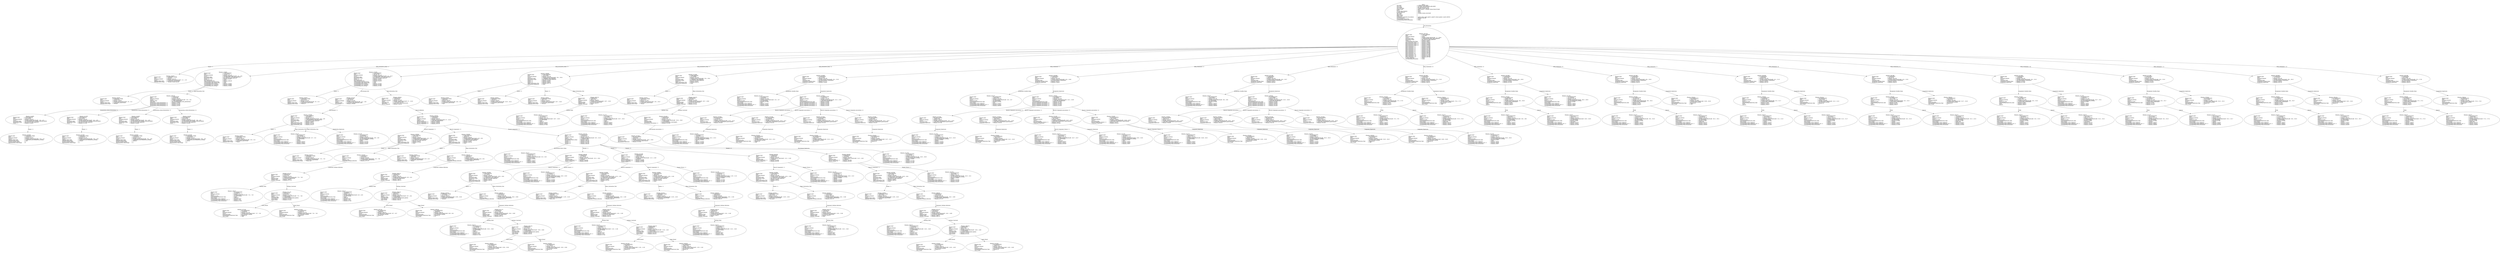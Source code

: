 digraph "variable_variant_record.adt" {
  Unit_3 -> Element_2301106
      [ label=Unit_Declaration ];
  Unit_3
      [ label=<<TABLE BORDER="0" CELLBORDER="0" CELLSPACING="0" CELLPADDING="0"> 
          <TR><TD COLSPAN="3">Unit_3</TD></TR>
          <TR><TD ALIGN="LEFT">Unit_Kind   </TD><TD> = </TD><TD ALIGN="LEFT">A_PROCEDURE_BODY</TD></TR>
          <TR><TD ALIGN="LEFT">Unit_Class   </TD><TD> = </TD><TD ALIGN="LEFT">A_PUBLIC_DECLARATION_AND_BODY</TD></TR>
          <TR><TD ALIGN="LEFT">Unit_Origin   </TD><TD> = </TD><TD ALIGN="LEFT">AN_APPLICATION_UNIT</TD></TR>
          <TR><TD ALIGN="LEFT">Unit_Full_Name    </TD><TD> = </TD><TD ALIGN="LEFT">Variable_Variant_Record</TD></TR>
          <TR><TD ALIGN="LEFT">Unique_Name   </TD><TD> = </TD><TD ALIGN="LEFT">ASIS Context 1: Variable_Variant_Record (body)</TD></TR>
          <TR><TD ALIGN="LEFT">Exists  </TD><TD> = </TD><TD ALIGN="LEFT">TRUE</TD></TR>
          <TR><TD ALIGN="LEFT">Can_Be_Main_Program     </TD><TD> = </TD><TD ALIGN="LEFT">TRUE</TD></TR>
          <TR><TD ALIGN="LEFT">Is_Body_Required     </TD><TD> = </TD><TD ALIGN="LEFT">TRUE</TD></TR>
          <TR><TD ALIGN="LEFT">Text_Name   </TD><TD> = </TD><TD ALIGN="LEFT">variable_variant_record.adb</TD></TR>
          <TR><TD ALIGN="LEFT">Text_Form   </TD><TD> = </TD><TD ALIGN="LEFT"></TD></TR>
          <TR><TD ALIGN="LEFT">Object_Name   </TD><TD> = </TD><TD ALIGN="LEFT"></TD></TR>
          <TR><TD ALIGN="LEFT">Object_Form   </TD><TD> = </TD><TD ALIGN="LEFT"></TD></TR>
          <TR><TD ALIGN="LEFT">Compilation_Command_Line_Options         </TD><TD> = </TD><TD ALIGN="LEFT">-gnatA -gnatc -gnatt -gnatws -gnatyN -mtune=generic -march=x86-64</TD></TR>
          <TR><TD ALIGN="LEFT">Unit_Declaration     </TD><TD> = </TD><TD ALIGN="LEFT">Element_2301106</TD></TR>
          <TR><TD ALIGN="LEFT">Corresponding_Declaration       </TD><TD> = </TD><TD ALIGN="LEFT">(none)</TD></TR>
          <TR><TD ALIGN="LEFT">Corresponding_Parent_Declaration         </TD><TD> = </TD><TD ALIGN="LEFT">Unit_1</TD></TR>
          </TABLE>> ];
  Element_2301106 -> Element_2293057
      [ label="Names ( 1)" ];
  Element_2301106 -> Element_2339082
      [ label="Body_Declarative_Items ( 1)" ];
  Element_2301106 -> Element_2475082
      [ label="Body_Declarative_Items ( 2)" ];
  Element_2301106 -> Element_2498090
      [ label="Body_Declarative_Items ( 3)" ];
  Element_2301106 -> Element_2513090
      [ label="Body_Declarative_Items ( 4)" ];
  Element_2301106 -> Element_2519388
      [ label="Body_Statements ( 1)" ];
  Element_2301106 -> Element_2526388
      [ label="Body_Statements ( 2)" ];
  Element_2301106 -> Element_2537388
      [ label="Body_Statements ( 3)" ];
  Element_2301106 -> Element_2547388
      [ label="Body_Statements ( 4)" ];
  Element_2301106 -> Element_2552388
      [ label="Body_Statements ( 5)" ];
  Element_2301106 -> Element_2557388
      [ label="Body_Statements ( 6)" ];
  Element_2301106 -> Element_2562388
      [ label="Body_Statements ( 7)" ];
  Element_2301106 -> Element_2567388
      [ label="Body_Statements ( 8)" ];
  Element_2301106 -> Element_2572388
      [ label="Body_Statements ( 9)" ];
  Element_2301106 -> Element_2577388
      [ label="Body_Statements ( 10)" ];
  Element_2301106 -> Element_2582388
      [ label="Body_Statements ( 11)" ];
  Element_2301106 -> Element_2587388
      [ label="Body_Statements ( 12)" ];
  Element_2301106
      [ label=<<TABLE BORDER="0" CELLBORDER="0" CELLSPACING="0" CELLPADDING="0"> 
          <TR><TD COLSPAN="3">Element_2301106</TD></TR>
          <TR><TD ALIGN="LEFT">Element_Kind    </TD><TD> = </TD><TD ALIGN="LEFT">A_DECLARATION</TD></TR>
          <TR><TD ALIGN="LEFT">Hash  </TD><TD> = </TD><TD ALIGN="LEFT"> 10125962</TD></TR>
          <TR><TD ALIGN="LEFT">Enclosing_Element     </TD><TD> = </TD><TD ALIGN="LEFT">(none)</TD></TR>
          <TR><TD ALIGN="LEFT">Source  </TD><TD> = </TD><TD ALIGN="LEFT">Variable_Variant_Record.adb - 1:1 .. 39:28</TD></TR>
          <TR><TD ALIGN="LEFT">Declaration_Kind     </TD><TD> = </TD><TD ALIGN="LEFT">A_PROCEDURE_BODY_DECLARATION</TD></TR>
          <TR><TD ALIGN="LEFT">Declaration_Origin     </TD><TD> = </TD><TD ALIGN="LEFT">AN_EXPLICIT_DECLARATION</TD></TR>
          <TR><TD ALIGN="LEFT">Names ( 1)   </TD><TD> = </TD><TD ALIGN="LEFT">Element_2293057</TD></TR>
          <TR><TD ALIGN="LEFT">Corresponding_End_Name      </TD><TD> = </TD><TD ALIGN="LEFT">Element_2588237</TD></TR>
          <TR><TD ALIGN="LEFT">Body_Declarative_Items ( 1)       </TD><TD> = </TD><TD ALIGN="LEFT">Element_2339082</TD></TR>
          <TR><TD ALIGN="LEFT">Body_Declarative_Items ( 2)       </TD><TD> = </TD><TD ALIGN="LEFT">Element_2475082</TD></TR>
          <TR><TD ALIGN="LEFT">Body_Declarative_Items ( 3)       </TD><TD> = </TD><TD ALIGN="LEFT">Element_2498090</TD></TR>
          <TR><TD ALIGN="LEFT">Body_Declarative_Items ( 4)       </TD><TD> = </TD><TD ALIGN="LEFT">Element_2513090</TD></TR>
          <TR><TD ALIGN="LEFT">Body_Statements ( 1)      </TD><TD> = </TD><TD ALIGN="LEFT">Element_2519388</TD></TR>
          <TR><TD ALIGN="LEFT">Body_Statements ( 2)      </TD><TD> = </TD><TD ALIGN="LEFT">Element_2526388</TD></TR>
          <TR><TD ALIGN="LEFT">Body_Statements ( 3)      </TD><TD> = </TD><TD ALIGN="LEFT">Element_2537388</TD></TR>
          <TR><TD ALIGN="LEFT">Body_Statements ( 4)      </TD><TD> = </TD><TD ALIGN="LEFT">Element_2547388</TD></TR>
          <TR><TD ALIGN="LEFT">Body_Statements ( 5)      </TD><TD> = </TD><TD ALIGN="LEFT">Element_2552388</TD></TR>
          <TR><TD ALIGN="LEFT">Body_Statements ( 6)      </TD><TD> = </TD><TD ALIGN="LEFT">Element_2557388</TD></TR>
          <TR><TD ALIGN="LEFT">Body_Statements ( 7)      </TD><TD> = </TD><TD ALIGN="LEFT">Element_2562388</TD></TR>
          <TR><TD ALIGN="LEFT">Body_Statements ( 8)      </TD><TD> = </TD><TD ALIGN="LEFT">Element_2567388</TD></TR>
          <TR><TD ALIGN="LEFT">Body_Statements ( 9)      </TD><TD> = </TD><TD ALIGN="LEFT">Element_2572388</TD></TR>
          <TR><TD ALIGN="LEFT">Body_Statements ( 10)      </TD><TD> = </TD><TD ALIGN="LEFT">Element_2577388</TD></TR>
          <TR><TD ALIGN="LEFT">Body_Statements ( 11)      </TD><TD> = </TD><TD ALIGN="LEFT">Element_2582388</TD></TR>
          <TR><TD ALIGN="LEFT">Body_Statements ( 12)      </TD><TD> = </TD><TD ALIGN="LEFT">Element_2587388</TD></TR>
          <TR><TD ALIGN="LEFT">Is_Name_Repeated     </TD><TD> = </TD><TD ALIGN="LEFT">TRUE</TD></TR>
          <TR><TD ALIGN="LEFT">Corresponding_Declaration       </TD><TD> = </TD><TD ALIGN="LEFT">(none)</TD></TR>
          </TABLE>> ];
  Element_2293057
      [ label=<<TABLE BORDER="0" CELLBORDER="0" CELLSPACING="0" CELLPADDING="0"> 
          <TR><TD COLSPAN="3">Element_2293057</TD></TR>
          <TR><TD ALIGN="LEFT">Element_Kind    </TD><TD> = </TD><TD ALIGN="LEFT">A_DEFINING_NAME</TD></TR>
          <TR><TD ALIGN="LEFT">Hash  </TD><TD> = </TD><TD ALIGN="LEFT"> 9328266</TD></TR>
          <TR><TD ALIGN="LEFT">Enclosing_Element     </TD><TD> = </TD><TD ALIGN="LEFT">Element_2301106</TD></TR>
          <TR><TD ALIGN="LEFT">Source  </TD><TD> = </TD><TD ALIGN="LEFT">Variable_Variant_Record.adb - 1:11 .. 1:33</TD></TR>
          <TR><TD ALIGN="LEFT">Defining_Name_Kind     </TD><TD> = </TD><TD ALIGN="LEFT">A_DEFINING_IDENTIFIER</TD></TR>
          <TR><TD ALIGN="LEFT">Defining_Name_Image     </TD><TD> = </TD><TD ALIGN="LEFT">"Variable_Variant_Record"</TD></TR>
          </TABLE>> ];
  Element_2339082 -> Element_2302057
      [ label="Names ( 1)" ];
  Element_2339082 -> Element_2309149
      [ label=Type_Declaration_View ];
  Element_2339082
      [ label=<<TABLE BORDER="0" CELLBORDER="0" CELLSPACING="0" CELLPADDING="0"> 
          <TR><TD COLSPAN="3">Element_2339082</TD></TR>
          <TR><TD ALIGN="LEFT">Element_Kind    </TD><TD> = </TD><TD ALIGN="LEFT">A_DECLARATION</TD></TR>
          <TR><TD ALIGN="LEFT">Hash  </TD><TD> = </TD><TD ALIGN="LEFT">-2140855774</TD></TR>
          <TR><TD ALIGN="LEFT">Enclosing_Element     </TD><TD> = </TD><TD ALIGN="LEFT">Element_2301106</TD></TR>
          <TR><TD ALIGN="LEFT">Source  </TD><TD> = </TD><TD ALIGN="LEFT">Variable_Variant_Record.adb - 3:4 .. 3:44</TD></TR>
          <TR><TD ALIGN="LEFT">Declaration_Kind     </TD><TD> = </TD><TD ALIGN="LEFT">AN_ORDINARY_TYPE_DECLARATION</TD></TR>
          <TR><TD ALIGN="LEFT">Declaration_Origin     </TD><TD> = </TD><TD ALIGN="LEFT">AN_EXPLICIT_DECLARATION</TD></TR>
          <TR><TD ALIGN="LEFT">Names ( 1)   </TD><TD> = </TD><TD ALIGN="LEFT">Element_2302057</TD></TR>
          <TR><TD ALIGN="LEFT">Discriminant_Part     </TD><TD> = </TD><TD ALIGN="LEFT">(none)</TD></TR>
          <TR><TD ALIGN="LEFT">Type_Declaration_View      </TD><TD> = </TD><TD ALIGN="LEFT">Element_2309149</TD></TR>
          <TR><TD ALIGN="LEFT">Corresponding_Type_Declaration        </TD><TD> = </TD><TD ALIGN="LEFT">(none)</TD></TR>
          <TR><TD ALIGN="LEFT">Corresponding_Type_Partial_View        </TD><TD> = </TD><TD ALIGN="LEFT">(none)</TD></TR>
          <TR><TD ALIGN="LEFT">Corresponding_First_Subtype       </TD><TD> = </TD><TD ALIGN="LEFT">Element_2339082</TD></TR>
          <TR><TD ALIGN="LEFT">Corresponding_Last_Constraint        </TD><TD> = </TD><TD ALIGN="LEFT">Element_2339082</TD></TR>
          <TR><TD ALIGN="LEFT">Corresponding_Last_Subtype       </TD><TD> = </TD><TD ALIGN="LEFT">Element_2339082</TD></TR>
          </TABLE>> ];
  Element_2302057
      [ label=<<TABLE BORDER="0" CELLBORDER="0" CELLSPACING="0" CELLPADDING="0"> 
          <TR><TD COLSPAN="3">Element_2302057</TD></TR>
          <TR><TD ALIGN="LEFT">Element_Kind    </TD><TD> = </TD><TD ALIGN="LEFT">A_DEFINING_NAME</TD></TR>
          <TR><TD ALIGN="LEFT">Hash  </TD><TD> = </TD><TD ALIGN="LEFT">-2140957534</TD></TR>
          <TR><TD ALIGN="LEFT">Enclosing_Element     </TD><TD> = </TD><TD ALIGN="LEFT">Element_2339082</TD></TR>
          <TR><TD ALIGN="LEFT">Source  </TD><TD> = </TD><TD ALIGN="LEFT">Variable_Variant_Record.adb - 3:9 .. 3:13</TD></TR>
          <TR><TD ALIGN="LEFT">Defining_Name_Kind     </TD><TD> = </TD><TD ALIGN="LEFT">A_DEFINING_IDENTIFIER</TD></TR>
          <TR><TD ALIGN="LEFT">Defining_Name_Image     </TD><TD> = </TD><TD ALIGN="LEFT">"POWER"</TD></TR>
          </TABLE>> ];
  Element_2309149 -> Element_2310097
      [ label="Enumeration_Literal_Declarations ( 1)" ];
  Element_2309149 -> Element_2317097
      [ label="Enumeration_Literal_Declarations ( 2)" ];
  Element_2309149 -> Element_2324097
      [ label="Enumeration_Literal_Declarations ( 3)" ];
  Element_2309149 -> Element_2331097
      [ label="Enumeration_Literal_Declarations ( 4)" ];
  Element_2309149
      [ label=<<TABLE BORDER="0" CELLBORDER="0" CELLSPACING="0" CELLPADDING="0"> 
          <TR><TD COLSPAN="3">Element_2309149</TD></TR>
          <TR><TD ALIGN="LEFT">Element_Kind    </TD><TD> = </TD><TD ALIGN="LEFT">A_DEFINITION</TD></TR>
          <TR><TD ALIGN="LEFT">Hash  </TD><TD> = </TD><TD ALIGN="LEFT">-2140581598</TD></TR>
          <TR><TD ALIGN="LEFT">Enclosing_Element     </TD><TD> = </TD><TD ALIGN="LEFT">Element_2339082</TD></TR>
          <TR><TD ALIGN="LEFT">Source  </TD><TD> = </TD><TD ALIGN="LEFT">Variable_Variant_Record.adb - 3:18 .. 3:43</TD></TR>
          <TR><TD ALIGN="LEFT">Definition_Kind    </TD><TD> = </TD><TD ALIGN="LEFT">A_TYPE_DEFINITION</TD></TR>
          <TR><TD ALIGN="LEFT">Type_Kind   </TD><TD> = </TD><TD ALIGN="LEFT">AN_ENUMERATION_TYPE_DEFINITION</TD></TR>
          <TR><TD ALIGN="LEFT">Enumeration_Literal_Declarations ( 1)          </TD><TD> = </TD><TD ALIGN="LEFT">Element_2310097</TD></TR>
          <TR><TD ALIGN="LEFT">Enumeration_Literal_Declarations ( 2)          </TD><TD> = </TD><TD ALIGN="LEFT">Element_2317097</TD></TR>
          <TR><TD ALIGN="LEFT">Enumeration_Literal_Declarations ( 3)          </TD><TD> = </TD><TD ALIGN="LEFT">Element_2324097</TD></TR>
          <TR><TD ALIGN="LEFT">Enumeration_Literal_Declarations ( 4)          </TD><TD> = </TD><TD ALIGN="LEFT">Element_2331097</TD></TR>
          </TABLE>> ];
  Element_2310097 -> Element_2310059
      [ label="Names ( 1)" ];
  Element_2310097
      [ label=<<TABLE BORDER="0" CELLBORDER="0" CELLSPACING="0" CELLPADDING="0"> 
          <TR><TD COLSPAN="3">Element_2310097</TD></TR>
          <TR><TD ALIGN="LEFT">Element_Kind    </TD><TD> = </TD><TD ALIGN="LEFT">A_DECLARATION</TD></TR>
          <TR><TD ALIGN="LEFT">Hash  </TD><TD> = </TD><TD ALIGN="LEFT">-2140794462</TD></TR>
          <TR><TD ALIGN="LEFT">Enclosing_Element     </TD><TD> = </TD><TD ALIGN="LEFT">Element_2309149</TD></TR>
          <TR><TD ALIGN="LEFT">Source  </TD><TD> = </TD><TD ALIGN="LEFT">Variable_Variant_Record.adb - 3:19 .. 3:21</TD></TR>
          <TR><TD ALIGN="LEFT">Declaration_Kind     </TD><TD> = </TD><TD ALIGN="LEFT">AN_ENUMERATION_LITERAL_SPECIFICATION</TD></TR>
          <TR><TD ALIGN="LEFT">Declaration_Origin     </TD><TD> = </TD><TD ALIGN="LEFT">AN_EXPLICIT_DECLARATION</TD></TR>
          <TR><TD ALIGN="LEFT">Names ( 1)   </TD><TD> = </TD><TD ALIGN="LEFT">Element_2310059</TD></TR>
          </TABLE>> ];
  Element_2310059
      [ label=<<TABLE BORDER="0" CELLBORDER="0" CELLSPACING="0" CELLPADDING="0"> 
          <TR><TD COLSPAN="3">Element_2310059</TD></TR>
          <TR><TD ALIGN="LEFT">Element_Kind    </TD><TD> = </TD><TD ALIGN="LEFT">A_DEFINING_NAME</TD></TR>
          <TR><TD ALIGN="LEFT">Hash  </TD><TD> = </TD><TD ALIGN="LEFT">-2140950110</TD></TR>
          <TR><TD ALIGN="LEFT">Enclosing_Element     </TD><TD> = </TD><TD ALIGN="LEFT">Element_2310097</TD></TR>
          <TR><TD ALIGN="LEFT">Source  </TD><TD> = </TD><TD ALIGN="LEFT">Variable_Variant_Record.adb - 3:19 .. 3:21</TD></TR>
          <TR><TD ALIGN="LEFT">Defining_Name_Kind     </TD><TD> = </TD><TD ALIGN="LEFT">A_DEFINING_ENUMERATION_LITERAL</TD></TR>
          <TR><TD ALIGN="LEFT">Defining_Name_Image     </TD><TD> = </TD><TD ALIGN="LEFT">"GAS"</TD></TR>
          <TR><TD ALIGN="LEFT">Position_Number_Image      </TD><TD> = </TD><TD ALIGN="LEFT">0</TD></TR>
          <TR><TD ALIGN="LEFT">Representation_Value_Image       </TD><TD> = </TD><TD ALIGN="LEFT">0</TD></TR>
          </TABLE>> ];
  Element_2317097 -> Element_2317059
      [ label="Names ( 1)" ];
  Element_2317097
      [ label=<<TABLE BORDER="0" CELLBORDER="0" CELLSPACING="0" CELLPADDING="0"> 
          <TR><TD COLSPAN="3">Element_2317097</TD></TR>
          <TR><TD ALIGN="LEFT">Element_Kind    </TD><TD> = </TD><TD ALIGN="LEFT">A_DECLARATION</TD></TR>
          <TR><TD ALIGN="LEFT">Hash  </TD><TD> = </TD><TD ALIGN="LEFT">-2140793822</TD></TR>
          <TR><TD ALIGN="LEFT">Enclosing_Element     </TD><TD> = </TD><TD ALIGN="LEFT">Element_2309149</TD></TR>
          <TR><TD ALIGN="LEFT">Source  </TD><TD> = </TD><TD ALIGN="LEFT">Variable_Variant_Record.adb - 3:24 .. 3:28</TD></TR>
          <TR><TD ALIGN="LEFT">Declaration_Kind     </TD><TD> = </TD><TD ALIGN="LEFT">AN_ENUMERATION_LITERAL_SPECIFICATION</TD></TR>
          <TR><TD ALIGN="LEFT">Declaration_Origin     </TD><TD> = </TD><TD ALIGN="LEFT">AN_EXPLICIT_DECLARATION</TD></TR>
          <TR><TD ALIGN="LEFT">Names ( 1)   </TD><TD> = </TD><TD ALIGN="LEFT">Element_2317059</TD></TR>
          </TABLE>> ];
  Element_2317059
      [ label=<<TABLE BORDER="0" CELLBORDER="0" CELLSPACING="0" CELLPADDING="0"> 
          <TR><TD COLSPAN="3">Element_2317059</TD></TR>
          <TR><TD ALIGN="LEFT">Element_Kind    </TD><TD> = </TD><TD ALIGN="LEFT">A_DEFINING_NAME</TD></TR>
          <TR><TD ALIGN="LEFT">Hash  </TD><TD> = </TD><TD ALIGN="LEFT">-2140949470</TD></TR>
          <TR><TD ALIGN="LEFT">Enclosing_Element     </TD><TD> = </TD><TD ALIGN="LEFT">Element_2317097</TD></TR>
          <TR><TD ALIGN="LEFT">Source  </TD><TD> = </TD><TD ALIGN="LEFT">Variable_Variant_Record.adb - 3:24 .. 3:28</TD></TR>
          <TR><TD ALIGN="LEFT">Defining_Name_Kind     </TD><TD> = </TD><TD ALIGN="LEFT">A_DEFINING_ENUMERATION_LITERAL</TD></TR>
          <TR><TD ALIGN="LEFT">Defining_Name_Image     </TD><TD> = </TD><TD ALIGN="LEFT">"STEAM"</TD></TR>
          <TR><TD ALIGN="LEFT">Position_Number_Image      </TD><TD> = </TD><TD ALIGN="LEFT">1</TD></TR>
          <TR><TD ALIGN="LEFT">Representation_Value_Image       </TD><TD> = </TD><TD ALIGN="LEFT">1</TD></TR>
          </TABLE>> ];
  Element_2324097 -> Element_2324059
      [ label="Names ( 1)" ];
  Element_2324097
      [ label=<<TABLE BORDER="0" CELLBORDER="0" CELLSPACING="0" CELLPADDING="0"> 
          <TR><TD COLSPAN="3">Element_2324097</TD></TR>
          <TR><TD ALIGN="LEFT">Element_Kind    </TD><TD> = </TD><TD ALIGN="LEFT">A_DECLARATION</TD></TR>
          <TR><TD ALIGN="LEFT">Hash  </TD><TD> = </TD><TD ALIGN="LEFT">-2140792926</TD></TR>
          <TR><TD ALIGN="LEFT">Enclosing_Element     </TD><TD> = </TD><TD ALIGN="LEFT">Element_2309149</TD></TR>
          <TR><TD ALIGN="LEFT">Source  </TD><TD> = </TD><TD ALIGN="LEFT">Variable_Variant_Record.adb - 3:31 .. 3:36</TD></TR>
          <TR><TD ALIGN="LEFT">Declaration_Kind     </TD><TD> = </TD><TD ALIGN="LEFT">AN_ENUMERATION_LITERAL_SPECIFICATION</TD></TR>
          <TR><TD ALIGN="LEFT">Declaration_Origin     </TD><TD> = </TD><TD ALIGN="LEFT">AN_EXPLICIT_DECLARATION</TD></TR>
          <TR><TD ALIGN="LEFT">Names ( 1)   </TD><TD> = </TD><TD ALIGN="LEFT">Element_2324059</TD></TR>
          </TABLE>> ];
  Element_2324059
      [ label=<<TABLE BORDER="0" CELLBORDER="0" CELLSPACING="0" CELLPADDING="0"> 
          <TR><TD COLSPAN="3">Element_2324059</TD></TR>
          <TR><TD ALIGN="LEFT">Element_Kind    </TD><TD> = </TD><TD ALIGN="LEFT">A_DEFINING_NAME</TD></TR>
          <TR><TD ALIGN="LEFT">Hash  </TD><TD> = </TD><TD ALIGN="LEFT">-2140948574</TD></TR>
          <TR><TD ALIGN="LEFT">Enclosing_Element     </TD><TD> = </TD><TD ALIGN="LEFT">Element_2324097</TD></TR>
          <TR><TD ALIGN="LEFT">Source  </TD><TD> = </TD><TD ALIGN="LEFT">Variable_Variant_Record.adb - 3:31 .. 3:36</TD></TR>
          <TR><TD ALIGN="LEFT">Defining_Name_Kind     </TD><TD> = </TD><TD ALIGN="LEFT">A_DEFINING_ENUMERATION_LITERAL</TD></TR>
          <TR><TD ALIGN="LEFT">Defining_Name_Image     </TD><TD> = </TD><TD ALIGN="LEFT">"DIESEL"</TD></TR>
          <TR><TD ALIGN="LEFT">Position_Number_Image      </TD><TD> = </TD><TD ALIGN="LEFT">2</TD></TR>
          <TR><TD ALIGN="LEFT">Representation_Value_Image       </TD><TD> = </TD><TD ALIGN="LEFT">2</TD></TR>
          </TABLE>> ];
  Element_2331097 -> Element_2331059
      [ label="Names ( 1)" ];
  Element_2331097
      [ label=<<TABLE BORDER="0" CELLBORDER="0" CELLSPACING="0" CELLPADDING="0"> 
          <TR><TD COLSPAN="3">Element_2331097</TD></TR>
          <TR><TD ALIGN="LEFT">Element_Kind    </TD><TD> = </TD><TD ALIGN="LEFT">A_DECLARATION</TD></TR>
          <TR><TD ALIGN="LEFT">Hash  </TD><TD> = </TD><TD ALIGN="LEFT">-2140793950</TD></TR>
          <TR><TD ALIGN="LEFT">Enclosing_Element     </TD><TD> = </TD><TD ALIGN="LEFT">Element_2309149</TD></TR>
          <TR><TD ALIGN="LEFT">Source  </TD><TD> = </TD><TD ALIGN="LEFT">Variable_Variant_Record.adb - 3:39 .. 3:42</TD></TR>
          <TR><TD ALIGN="LEFT">Declaration_Kind     </TD><TD> = </TD><TD ALIGN="LEFT">AN_ENUMERATION_LITERAL_SPECIFICATION</TD></TR>
          <TR><TD ALIGN="LEFT">Declaration_Origin     </TD><TD> = </TD><TD ALIGN="LEFT">AN_EXPLICIT_DECLARATION</TD></TR>
          <TR><TD ALIGN="LEFT">Names ( 1)   </TD><TD> = </TD><TD ALIGN="LEFT">Element_2331059</TD></TR>
          </TABLE>> ];
  Element_2331059
      [ label=<<TABLE BORDER="0" CELLBORDER="0" CELLSPACING="0" CELLPADDING="0"> 
          <TR><TD COLSPAN="3">Element_2331059</TD></TR>
          <TR><TD ALIGN="LEFT">Element_Kind    </TD><TD> = </TD><TD ALIGN="LEFT">A_DEFINING_NAME</TD></TR>
          <TR><TD ALIGN="LEFT">Hash  </TD><TD> = </TD><TD ALIGN="LEFT">-2140949598</TD></TR>
          <TR><TD ALIGN="LEFT">Enclosing_Element     </TD><TD> = </TD><TD ALIGN="LEFT">Element_2331097</TD></TR>
          <TR><TD ALIGN="LEFT">Source  </TD><TD> = </TD><TD ALIGN="LEFT">Variable_Variant_Record.adb - 3:39 .. 3:42</TD></TR>
          <TR><TD ALIGN="LEFT">Defining_Name_Kind     </TD><TD> = </TD><TD ALIGN="LEFT">A_DEFINING_ENUMERATION_LITERAL</TD></TR>
          <TR><TD ALIGN="LEFT">Defining_Name_Image     </TD><TD> = </TD><TD ALIGN="LEFT">"NONE"</TD></TR>
          <TR><TD ALIGN="LEFT">Position_Number_Image      </TD><TD> = </TD><TD ALIGN="LEFT">3</TD></TR>
          <TR><TD ALIGN="LEFT">Representation_Value_Image       </TD><TD> = </TD><TD ALIGN="LEFT">3</TD></TR>
          </TABLE>> ];
  Element_2475082 -> Element_2340057
      [ label="Names ( 1)" ];
  Element_2475082 -> Element_2475191
      [ label=Discriminant_Part ];
  Element_2475082 -> Element_2358162
      [ label=Type_Declaration_View ];
  Element_2475082
      [ label=<<TABLE BORDER="0" CELLBORDER="0" CELLSPACING="0" CELLPADDING="0"> 
          <TR><TD COLSPAN="3">Element_2475082</TD></TR>
          <TR><TD ALIGN="LEFT">Element_Kind    </TD><TD> = </TD><TD ALIGN="LEFT">A_DECLARATION</TD></TR>
          <TR><TD ALIGN="LEFT">Hash  </TD><TD> = </TD><TD ALIGN="LEFT">-1607907192</TD></TR>
          <TR><TD ALIGN="LEFT">Enclosing_Element     </TD><TD> = </TD><TD ALIGN="LEFT">Element_2301106</TD></TR>
          <TR><TD ALIGN="LEFT">Source  </TD><TD> = </TD><TD ALIGN="LEFT">Variable_Variant_Record.adb - 5:4 .. 16:17</TD></TR>
          <TR><TD ALIGN="LEFT">Declaration_Kind     </TD><TD> = </TD><TD ALIGN="LEFT">AN_ORDINARY_TYPE_DECLARATION</TD></TR>
          <TR><TD ALIGN="LEFT">Declaration_Origin     </TD><TD> = </TD><TD ALIGN="LEFT">AN_EXPLICIT_DECLARATION</TD></TR>
          <TR><TD ALIGN="LEFT">Names ( 1)   </TD><TD> = </TD><TD ALIGN="LEFT">Element_2340057</TD></TR>
          <TR><TD ALIGN="LEFT">Discriminant_Part     </TD><TD> = </TD><TD ALIGN="LEFT">Element_2475191</TD></TR>
          <TR><TD ALIGN="LEFT">Type_Declaration_View      </TD><TD> = </TD><TD ALIGN="LEFT">Element_2358162</TD></TR>
          <TR><TD ALIGN="LEFT">Corresponding_Type_Declaration        </TD><TD> = </TD><TD ALIGN="LEFT">(none)</TD></TR>
          <TR><TD ALIGN="LEFT">Corresponding_Type_Partial_View        </TD><TD> = </TD><TD ALIGN="LEFT">(none)</TD></TR>
          <TR><TD ALIGN="LEFT">Corresponding_First_Subtype       </TD><TD> = </TD><TD ALIGN="LEFT">Element_2475082</TD></TR>
          <TR><TD ALIGN="LEFT">Corresponding_Last_Constraint        </TD><TD> = </TD><TD ALIGN="LEFT">Element_2475082</TD></TR>
          <TR><TD ALIGN="LEFT">Corresponding_Last_Subtype       </TD><TD> = </TD><TD ALIGN="LEFT">Element_2475082</TD></TR>
          </TABLE>> ];
  Element_2340057
      [ label=<<TABLE BORDER="0" CELLBORDER="0" CELLSPACING="0" CELLPADDING="0"> 
          <TR><TD COLSPAN="3">Element_2340057</TD></TR>
          <TR><TD ALIGN="LEFT">Element_Kind    </TD><TD> = </TD><TD ALIGN="LEFT">A_DEFINING_NAME</TD></TR>
          <TR><TD ALIGN="LEFT">Hash  </TD><TD> = </TD><TD ALIGN="LEFT">-1607932632</TD></TR>
          <TR><TD ALIGN="LEFT">Enclosing_Element     </TD><TD> = </TD><TD ALIGN="LEFT">Element_2475082</TD></TR>
          <TR><TD ALIGN="LEFT">Source  </TD><TD> = </TD><TD ALIGN="LEFT">Variable_Variant_Record.adb - 5:9 .. 5:15</TD></TR>
          <TR><TD ALIGN="LEFT">Defining_Name_Kind     </TD><TD> = </TD><TD ALIGN="LEFT">A_DEFINING_IDENTIFIER</TD></TR>
          <TR><TD ALIGN="LEFT">Defining_Name_Image     </TD><TD> = </TD><TD ALIGN="LEFT">"VEHICLE"</TD></TR>
          </TABLE>> ];
  Element_2475191 -> Element_2356098
      [ label="Discriminants ( 1)" ];
  Element_2475191
      [ label=<<TABLE BORDER="0" CELLBORDER="0" CELLSPACING="0" CELLPADDING="0"> 
          <TR><TD COLSPAN="3">Element_2475191</TD></TR>
          <TR><TD ALIGN="LEFT">Element_Kind    </TD><TD> = </TD><TD ALIGN="LEFT">A_DEFINITION</TD></TR>
          <TR><TD ALIGN="LEFT">Hash  </TD><TD> = </TD><TD ALIGN="LEFT">-1607795576</TD></TR>
          <TR><TD ALIGN="LEFT">Enclosing_Element     </TD><TD> = </TD><TD ALIGN="LEFT">Element_2475082</TD></TR>
          <TR><TD ALIGN="LEFT">Source  </TD><TD> = </TD><TD ALIGN="LEFT">Variable_Variant_Record.adb - 5:17 .. 5:40</TD></TR>
          <TR><TD ALIGN="LEFT">Definition_Kind    </TD><TD> = </TD><TD ALIGN="LEFT">A_KNOWN_DISCRIMINANT_PART</TD></TR>
          <TR><TD ALIGN="LEFT">Discriminants ( 1)     </TD><TD> = </TD><TD ALIGN="LEFT">Element_2356098</TD></TR>
          </TABLE>> ];
  Element_2356098 -> Element_2348057
      [ label="Names ( 1)" ];
  Element_2356098 -> Element_2355237
      [ label=Object_Declaration_View ];
  Element_2356098 -> Element_2357260
      [ label=Initialization_Expression ];
  Element_2356098 -> Element_2355237
      [ label=Object_Declaration_View ];
  Element_2356098
      [ label=<<TABLE BORDER="0" CELLBORDER="0" CELLSPACING="0" CELLPADDING="0"> 
          <TR><TD COLSPAN="3">Element_2356098</TD></TR>
          <TR><TD ALIGN="LEFT">Element_Kind    </TD><TD> = </TD><TD ALIGN="LEFT">A_DECLARATION</TD></TR>
          <TR><TD ALIGN="LEFT">Hash  </TD><TD> = </TD><TD ALIGN="LEFT">-1607890872</TD></TR>
          <TR><TD ALIGN="LEFT">Enclosing_Element     </TD><TD> = </TD><TD ALIGN="LEFT">Element_2475191</TD></TR>
          <TR><TD ALIGN="LEFT">Source  </TD><TD> = </TD><TD ALIGN="LEFT">Variable_Variant_Record.adb - 5:18 .. 5:39</TD></TR>
          <TR><TD ALIGN="LEFT">Declaration_Kind     </TD><TD> = </TD><TD ALIGN="LEFT">A_DISCRIMINANT_SPECIFICATION</TD></TR>
          <TR><TD ALIGN="LEFT">Declaration_Origin     </TD><TD> = </TD><TD ALIGN="LEFT">AN_EXPLICIT_DECLARATION</TD></TR>
          <TR><TD ALIGN="LEFT">Names ( 1)   </TD><TD> = </TD><TD ALIGN="LEFT">Element_2348057</TD></TR>
          <TR><TD ALIGN="LEFT">Object_Declaration_View      </TD><TD> = </TD><TD ALIGN="LEFT">Element_2355237</TD></TR>
          <TR><TD ALIGN="LEFT">Initialization_Expression       </TD><TD> = </TD><TD ALIGN="LEFT">Element_2357260</TD></TR>
          <TR><TD ALIGN="LEFT">Object_Declaration_View      </TD><TD> = </TD><TD ALIGN="LEFT">Element_2355237</TD></TR>
          </TABLE>> ];
  Element_2348057
      [ label=<<TABLE BORDER="0" CELLBORDER="0" CELLSPACING="0" CELLPADDING="0"> 
          <TR><TD COLSPAN="3">Element_2348057</TD></TR>
          <TR><TD ALIGN="LEFT">Element_Kind    </TD><TD> = </TD><TD ALIGN="LEFT">A_DEFINING_NAME</TD></TR>
          <TR><TD ALIGN="LEFT">Hash  </TD><TD> = </TD><TD ALIGN="LEFT">-1607932856</TD></TR>
          <TR><TD ALIGN="LEFT">Enclosing_Element     </TD><TD> = </TD><TD ALIGN="LEFT">Element_2356098</TD></TR>
          <TR><TD ALIGN="LEFT">Source  </TD><TD> = </TD><TD ALIGN="LEFT">Variable_Variant_Record.adb - 5:18 .. 5:23</TD></TR>
          <TR><TD ALIGN="LEFT">Defining_Name_Kind     </TD><TD> = </TD><TD ALIGN="LEFT">A_DEFINING_IDENTIFIER</TD></TR>
          <TR><TD ALIGN="LEFT">Defining_Name_Image     </TD><TD> = </TD><TD ALIGN="LEFT">"Engine"</TD></TR>
          </TABLE>> ];
  Element_2355237
      [ label=<<TABLE BORDER="0" CELLBORDER="0" CELLSPACING="0" CELLPADDING="0"> 
          <TR><TD COLSPAN="3">Element_2355237</TD></TR>
          <TR><TD ALIGN="LEFT">Element_Kind    </TD><TD> = </TD><TD ALIGN="LEFT">AN_EXPRESSION</TD></TR>
          <TR><TD ALIGN="LEFT">Hash  </TD><TD> = </TD><TD ALIGN="LEFT">-1607748248</TD></TR>
          <TR><TD ALIGN="LEFT">Enclosing_Element     </TD><TD> = </TD><TD ALIGN="LEFT">Element_2356098</TD></TR>
          <TR><TD ALIGN="LEFT">Source  </TD><TD> = </TD><TD ALIGN="LEFT">Variable_Variant_Record.adb - 5:27 .. 5:31</TD></TR>
          <TR><TD ALIGN="LEFT">Expression_Kind    </TD><TD> = </TD><TD ALIGN="LEFT">AN_IDENTIFIER</TD></TR>
          <TR><TD ALIGN="LEFT">Corresponding_Expression_Type        </TD><TD> = </TD><TD ALIGN="LEFT">(none)</TD></TR>
          <TR><TD ALIGN="LEFT">Name_Image   </TD><TD> = </TD><TD ALIGN="LEFT">POWER</TD></TR>
          <TR><TD ALIGN="LEFT">Corresponding_Name_Definition        </TD><TD> = </TD><TD ALIGN="LEFT">Element_2302057</TD></TR>
          <TR><TD ALIGN="LEFT">Corresponding_Name_Definition_List ( 1)          </TD><TD> = </TD><TD ALIGN="LEFT">Element_2302057</TD></TR>
          <TR><TD ALIGN="LEFT">Corresponding_Name_Declaration        </TD><TD> = </TD><TD ALIGN="LEFT">Element_2339082</TD></TR>
          </TABLE>> ];
  Element_2357260
      [ label=<<TABLE BORDER="0" CELLBORDER="0" CELLSPACING="0" CELLPADDING="0"> 
          <TR><TD COLSPAN="3">Element_2357260</TD></TR>
          <TR><TD ALIGN="LEFT">Element_Kind    </TD><TD> = </TD><TD ALIGN="LEFT">AN_EXPRESSION</TD></TR>
          <TR><TD ALIGN="LEFT">Hash  </TD><TD> = </TD><TD ALIGN="LEFT">-1607987064</TD></TR>
          <TR><TD ALIGN="LEFT">Enclosing_Element     </TD><TD> = </TD><TD ALIGN="LEFT">Element_2356098</TD></TR>
          <TR><TD ALIGN="LEFT">Source  </TD><TD> = </TD><TD ALIGN="LEFT">Variable_Variant_Record.adb - 5:36 .. 5:39</TD></TR>
          <TR><TD ALIGN="LEFT">Expression_Kind    </TD><TD> = </TD><TD ALIGN="LEFT">AN_ENUMERATION_LITERAL</TD></TR>
          <TR><TD ALIGN="LEFT">Corresponding_Expression_Type        </TD><TD> = </TD><TD ALIGN="LEFT">Element_2339082</TD></TR>
          <TR><TD ALIGN="LEFT">Name_Image   </TD><TD> = </TD><TD ALIGN="LEFT">NONE</TD></TR>
          <TR><TD ALIGN="LEFT">Corresponding_Name_Definition        </TD><TD> = </TD><TD ALIGN="LEFT">Element_2331059</TD></TR>
          <TR><TD ALIGN="LEFT">Corresponding_Name_Definition_List ( 1)          </TD><TD> = </TD><TD ALIGN="LEFT">Element_2331059</TD></TR>
          <TR><TD ALIGN="LEFT">Corresponding_Name_Declaration        </TD><TD> = </TD><TD ALIGN="LEFT">Element_2331097</TD></TR>
          </TABLE>> ];
  Element_2358162 -> Element_2358192
      [ label=Record_Definition ];
  Element_2358162
      [ label=<<TABLE BORDER="0" CELLBORDER="0" CELLSPACING="0" CELLPADDING="0"> 
          <TR><TD COLSPAN="3">Element_2358162</TD></TR>
          <TR><TD ALIGN="LEFT">Element_Kind    </TD><TD> = </TD><TD ALIGN="LEFT">A_DEFINITION</TD></TR>
          <TR><TD ALIGN="LEFT">Hash  </TD><TD> = </TD><TD ALIGN="LEFT"> 1343833204</TD></TR>
          <TR><TD ALIGN="LEFT">Enclosing_Element     </TD><TD> = </TD><TD ALIGN="LEFT">Element_2475082</TD></TR>
          <TR><TD ALIGN="LEFT">Source  </TD><TD> = </TD><TD ALIGN="LEFT">Variable_Variant_Record.adb - 6:7 .. 16:16</TD></TR>
          <TR><TD ALIGN="LEFT">Definition_Kind    </TD><TD> = </TD><TD ALIGN="LEFT">A_TYPE_DEFINITION</TD></TR>
          <TR><TD ALIGN="LEFT">Type_Kind   </TD><TD> = </TD><TD ALIGN="LEFT">A_RECORD_TYPE_DEFINITION</TD></TR>
          <TR><TD ALIGN="LEFT">Record_Definition     </TD><TD> = </TD><TD ALIGN="LEFT">Element_2358192</TD></TR>
          </TABLE>> ];
  Element_2358192 -> Element_2369099
      [ label="Record_Components ( 1)" ];
  Element_2358192 -> Element_2384099
      [ label="Record_Components ( 2)" ];
  Element_2358192 -> Element_2391195
      [ label="Record_Components ( 3)" ];
  Element_2358192
      [ label=<<TABLE BORDER="0" CELLBORDER="0" CELLSPACING="0" CELLPADDING="0"> 
          <TR><TD COLSPAN="3">Element_2358192</TD></TR>
          <TR><TD ALIGN="LEFT">Element_Kind    </TD><TD> = </TD><TD ALIGN="LEFT">A_DEFINITION</TD></TR>
          <TR><TD ALIGN="LEFT">Hash  </TD><TD> = </TD><TD ALIGN="LEFT"> 1343848564</TD></TR>
          <TR><TD ALIGN="LEFT">Enclosing_Element     </TD><TD> = </TD><TD ALIGN="LEFT">Element_2358162</TD></TR>
          <TR><TD ALIGN="LEFT">Source  </TD><TD> = </TD><TD ALIGN="LEFT">Variable_Variant_Record.adb - 6:7 .. 16:16</TD></TR>
          <TR><TD ALIGN="LEFT">Definition_Kind    </TD><TD> = </TD><TD ALIGN="LEFT">A_RECORD_DEFINITION</TD></TR>
          <TR><TD ALIGN="LEFT">Record_Components ( 1)      </TD><TD> = </TD><TD ALIGN="LEFT">Element_2369099</TD></TR>
          <TR><TD ALIGN="LEFT">Record_Components ( 2)      </TD><TD> = </TD><TD ALIGN="LEFT">Element_2384099</TD></TR>
          <TR><TD ALIGN="LEFT">Record_Components ( 3)      </TD><TD> = </TD><TD ALIGN="LEFT">Element_2391195</TD></TR>
          </TABLE>> ];
  Element_2369099 -> Element_2361057
      [ label="Names ( 1)" ];
  Element_2369099 -> Element_2370183
      [ label=Object_Declaration_View ];
  Element_2369099
      [ label=<<TABLE BORDER="0" CELLBORDER="0" CELLSPACING="0" CELLPADDING="0"> 
          <TR><TD COLSPAN="3">Element_2369099</TD></TR>
          <TR><TD ALIGN="LEFT">Element_Kind    </TD><TD> = </TD><TD ALIGN="LEFT">A_DECLARATION</TD></TR>
          <TR><TD ALIGN="LEFT">Hash  </TD><TD> = </TD><TD ALIGN="LEFT"> 672031570</TD></TR>
          <TR><TD ALIGN="LEFT">Enclosing_Element     </TD><TD> = </TD><TD ALIGN="LEFT">Element_2358192</TD></TR>
          <TR><TD ALIGN="LEFT">Source  </TD><TD> = </TD><TD ALIGN="LEFT">Variable_Variant_Record.adb - 7:10 .. 7:47</TD></TR>
          <TR><TD ALIGN="LEFT">Declaration_Kind     </TD><TD> = </TD><TD ALIGN="LEFT">A_COMPONENT_DECLARATION</TD></TR>
          <TR><TD ALIGN="LEFT">Declaration_Origin     </TD><TD> = </TD><TD ALIGN="LEFT">AN_EXPLICIT_DECLARATION</TD></TR>
          <TR><TD ALIGN="LEFT">Names ( 1)   </TD><TD> = </TD><TD ALIGN="LEFT">Element_2361057</TD></TR>
          <TR><TD ALIGN="LEFT">Object_Declaration_View      </TD><TD> = </TD><TD ALIGN="LEFT">Element_2370183</TD></TR>
          <TR><TD ALIGN="LEFT">Initialization_Expression       </TD><TD> = </TD><TD ALIGN="LEFT">(none)</TD></TR>
          </TABLE>> ];
  Element_2361057
      [ label=<<TABLE BORDER="0" CELLBORDER="0" CELLSPACING="0" CELLPADDING="0"> 
          <TR><TD COLSPAN="3">Element_2361057</TD></TR>
          <TR><TD ALIGN="LEFT">Element_Kind    </TD><TD> = </TD><TD ALIGN="LEFT">A_DEFINING_NAME</TD></TR>
          <TR><TD ALIGN="LEFT">Hash  </TD><TD> = </TD><TD ALIGN="LEFT"> 672020818</TD></TR>
          <TR><TD ALIGN="LEFT">Enclosing_Element     </TD><TD> = </TD><TD ALIGN="LEFT">Element_2369099</TD></TR>
          <TR><TD ALIGN="LEFT">Source  </TD><TD> = </TD><TD ALIGN="LEFT">Variable_Variant_Record.adb - 7:10 .. 7:19</TD></TR>
          <TR><TD ALIGN="LEFT">Defining_Name_Kind     </TD><TD> = </TD><TD ALIGN="LEFT">A_DEFINING_IDENTIFIER</TD></TR>
          <TR><TD ALIGN="LEFT">Defining_Name_Image     </TD><TD> = </TD><TD ALIGN="LEFT">"Model_Year"</TD></TR>
          </TABLE>> ];
  Element_2370183 -> Element_2375176
      [ label=Component_Subtype_Indication ];
  Element_2370183
      [ label=<<TABLE BORDER="0" CELLBORDER="0" CELLSPACING="0" CELLPADDING="0"> 
          <TR><TD COLSPAN="3">Element_2370183</TD></TR>
          <TR><TD ALIGN="LEFT">Element_Kind    </TD><TD> = </TD><TD ALIGN="LEFT">A_DEFINITION</TD></TR>
          <TR><TD ALIGN="LEFT">Hash  </TD><TD> = </TD><TD ALIGN="LEFT"> 672053050</TD></TR>
          <TR><TD ALIGN="LEFT">Enclosing_Element     </TD><TD> = </TD><TD ALIGN="LEFT">Element_2369099</TD></TR>
          <TR><TD ALIGN="LEFT">Source  </TD><TD> = </TD><TD ALIGN="LEFT">Variable_Variant_Record.adb - 7:23 .. 7:46</TD></TR>
          <TR><TD ALIGN="LEFT">Definition_Kind    </TD><TD> = </TD><TD ALIGN="LEFT">A_COMPONENT_DEFINITION</TD></TR>
          <TR><TD ALIGN="LEFT">Component_Subtype_Indication        </TD><TD> = </TD><TD ALIGN="LEFT">Element_2375176</TD></TR>
          </TABLE>> ];
  Element_2375176 -> Element_2368237
      [ label=Subtype_Mark ];
  Element_2375176 -> Element_2371178
      [ label=Subtype_Constraint ];
  Element_2375176
      [ label=<<TABLE BORDER="0" CELLBORDER="0" CELLSPACING="0" CELLPADDING="0"> 
          <TR><TD COLSPAN="3">Element_2375176</TD></TR>
          <TR><TD ALIGN="LEFT">Element_Kind    </TD><TD> = </TD><TD ALIGN="LEFT">A_DEFINITION</TD></TR>
          <TR><TD ALIGN="LEFT">Hash  </TD><TD> = </TD><TD ALIGN="LEFT"> 672051258</TD></TR>
          <TR><TD ALIGN="LEFT">Enclosing_Element     </TD><TD> = </TD><TD ALIGN="LEFT">Element_2370183</TD></TR>
          <TR><TD ALIGN="LEFT">Source  </TD><TD> = </TD><TD ALIGN="LEFT">Variable_Variant_Record.adb - 7:23 .. 7:46</TD></TR>
          <TR><TD ALIGN="LEFT">Definition_Kind    </TD><TD> = </TD><TD ALIGN="LEFT">A_SUBTYPE_INDICATION</TD></TR>
          <TR><TD ALIGN="LEFT">Subtype_Mark    </TD><TD> = </TD><TD ALIGN="LEFT">Element_2368237</TD></TR>
          <TR><TD ALIGN="LEFT">Subtype_Constraint     </TD><TD> = </TD><TD ALIGN="LEFT">Element_2371178</TD></TR>
          </TABLE>> ];
  Element_2368237
      [ label=<<TABLE BORDER="0" CELLBORDER="0" CELLSPACING="0" CELLPADDING="0"> 
          <TR><TD COLSPAN="3">Element_2368237</TD></TR>
          <TR><TD ALIGN="LEFT">Element_Kind    </TD><TD> = </TD><TD ALIGN="LEFT">AN_EXPRESSION</TD></TR>
          <TR><TD ALIGN="LEFT">Hash  </TD><TD> = </TD><TD ALIGN="LEFT"> 672066874</TD></TR>
          <TR><TD ALIGN="LEFT">Enclosing_Element     </TD><TD> = </TD><TD ALIGN="LEFT">Element_2375176</TD></TR>
          <TR><TD ALIGN="LEFT">Source  </TD><TD> = </TD><TD ALIGN="LEFT">Variable_Variant_Record.adb - 7:23 .. 7:29</TD></TR>
          <TR><TD ALIGN="LEFT">Expression_Kind    </TD><TD> = </TD><TD ALIGN="LEFT">AN_IDENTIFIER</TD></TR>
          <TR><TD ALIGN="LEFT">Corresponding_Expression_Type        </TD><TD> = </TD><TD ALIGN="LEFT">(none)</TD></TR>
          <TR><TD ALIGN="LEFT">Name_Image   </TD><TD> = </TD><TD ALIGN="LEFT">INTEGER</TD></TR>
          <TR><TD ALIGN="LEFT">Corresponding_Name_Definition        </TD><TD> = </TD><TD ALIGN="LEFT">Element_37057</TD></TR>
          <TR><TD ALIGN="LEFT">Corresponding_Name_Definition_List ( 1)          </TD><TD> = </TD><TD ALIGN="LEFT">Element_37057</TD></TR>
          <TR><TD ALIGN="LEFT">Corresponding_Name_Declaration        </TD><TD> = </TD><TD ALIGN="LEFT">Element_917082</TD></TR>
          </TABLE>> ];
  Element_2371178 -> Element_2372234
      [ label=Lower_Bound ];
  Element_2371178 -> Element_2374234
      [ label=Upper_Bound ];
  Element_2371178
      [ label=<<TABLE BORDER="0" CELLBORDER="0" CELLSPACING="0" CELLPADDING="0"> 
          <TR><TD COLSPAN="3">Element_2371178</TD></TR>
          <TR><TD ALIGN="LEFT">Element_Kind    </TD><TD> = </TD><TD ALIGN="LEFT">A_DEFINITION</TD></TR>
          <TR><TD ALIGN="LEFT">Hash  </TD><TD> = </TD><TD ALIGN="LEFT"> 672051834</TD></TR>
          <TR><TD ALIGN="LEFT">Enclosing_Element     </TD><TD> = </TD><TD ALIGN="LEFT">Element_2375176</TD></TR>
          <TR><TD ALIGN="LEFT">Source  </TD><TD> = </TD><TD ALIGN="LEFT">Variable_Variant_Record.adb - 7:37 .. 7:46</TD></TR>
          <TR><TD ALIGN="LEFT">Definition_Kind    </TD><TD> = </TD><TD ALIGN="LEFT">A_CONSTRAINT</TD></TR>
          <TR><TD ALIGN="LEFT">Constraint_Kind    </TD><TD> = </TD><TD ALIGN="LEFT">A_SIMPLE_EXPRESSION_RANGE</TD></TR>
          <TR><TD ALIGN="LEFT">Lower_Bound   </TD><TD> = </TD><TD ALIGN="LEFT">Element_2372234</TD></TR>
          <TR><TD ALIGN="LEFT">Upper_Bound   </TD><TD> = </TD><TD ALIGN="LEFT">Element_2374234</TD></TR>
          </TABLE>> ];
  Element_2372234
      [ label=<<TABLE BORDER="0" CELLBORDER="0" CELLSPACING="0" CELLPADDING="0"> 
          <TR><TD COLSPAN="3">Element_2372234</TD></TR>
          <TR><TD ALIGN="LEFT">Element_Kind    </TD><TD> = </TD><TD ALIGN="LEFT">AN_EXPRESSION</TD></TR>
          <TR><TD ALIGN="LEFT">Hash  </TD><TD> = </TD><TD ALIGN="LEFT"> 672066090</TD></TR>
          <TR><TD ALIGN="LEFT">Enclosing_Element     </TD><TD> = </TD><TD ALIGN="LEFT">Element_2371178</TD></TR>
          <TR><TD ALIGN="LEFT">Source  </TD><TD> = </TD><TD ALIGN="LEFT">Variable_Variant_Record.adb - 7:37 .. 7:40</TD></TR>
          <TR><TD ALIGN="LEFT">Expression_Kind    </TD><TD> = </TD><TD ALIGN="LEFT">AN_INTEGER_LITERAL</TD></TR>
          <TR><TD ALIGN="LEFT">Corresponding_Expression_Type        </TD><TD> = </TD><TD ALIGN="LEFT">Element_82</TD></TR>
          <TR><TD ALIGN="LEFT">Value_Image   </TD><TD> = </TD><TD ALIGN="LEFT">1888</TD></TR>
          </TABLE>> ];
  Element_2374234
      [ label=<<TABLE BORDER="0" CELLBORDER="0" CELLSPACING="0" CELLPADDING="0"> 
          <TR><TD COLSPAN="3">Element_2374234</TD></TR>
          <TR><TD ALIGN="LEFT">Element_Kind    </TD><TD> = </TD><TD ALIGN="LEFT">AN_EXPRESSION</TD></TR>
          <TR><TD ALIGN="LEFT">Hash  </TD><TD> = </TD><TD ALIGN="LEFT"> 672066138</TD></TR>
          <TR><TD ALIGN="LEFT">Enclosing_Element     </TD><TD> = </TD><TD ALIGN="LEFT">Element_2371178</TD></TR>
          <TR><TD ALIGN="LEFT">Source  </TD><TD> = </TD><TD ALIGN="LEFT">Variable_Variant_Record.adb - 7:43 .. 7:46</TD></TR>
          <TR><TD ALIGN="LEFT">Expression_Kind    </TD><TD> = </TD><TD ALIGN="LEFT">AN_INTEGER_LITERAL</TD></TR>
          <TR><TD ALIGN="LEFT">Corresponding_Expression_Type        </TD><TD> = </TD><TD ALIGN="LEFT">Element_82</TD></TR>
          <TR><TD ALIGN="LEFT">Value_Image   </TD><TD> = </TD><TD ALIGN="LEFT">1992</TD></TR>
          </TABLE>> ];
  Element_2384099 -> Element_2376057
      [ label="Names ( 1)" ];
  Element_2384099 -> Element_2385183
      [ label=Object_Declaration_View ];
  Element_2384099
      [ label=<<TABLE BORDER="0" CELLBORDER="0" CELLSPACING="0" CELLPADDING="0"> 
          <TR><TD COLSPAN="3">Element_2384099</TD></TR>
          <TR><TD ALIGN="LEFT">Element_Kind    </TD><TD> = </TD><TD ALIGN="LEFT">A_DECLARATION</TD></TR>
          <TR><TD ALIGN="LEFT">Hash  </TD><TD> = </TD><TD ALIGN="LEFT"> 336081321</TD></TR>
          <TR><TD ALIGN="LEFT">Enclosing_Element     </TD><TD> = </TD><TD ALIGN="LEFT">Element_2358192</TD></TR>
          <TR><TD ALIGN="LEFT">Source  </TD><TD> = </TD><TD ALIGN="LEFT">Variable_Variant_Record.adb - 8:10 .. 8:42</TD></TR>
          <TR><TD ALIGN="LEFT">Declaration_Kind     </TD><TD> = </TD><TD ALIGN="LEFT">A_COMPONENT_DECLARATION</TD></TR>
          <TR><TD ALIGN="LEFT">Declaration_Origin     </TD><TD> = </TD><TD ALIGN="LEFT">AN_EXPLICIT_DECLARATION</TD></TR>
          <TR><TD ALIGN="LEFT">Names ( 1)   </TD><TD> = </TD><TD ALIGN="LEFT">Element_2376057</TD></TR>
          <TR><TD ALIGN="LEFT">Object_Declaration_View      </TD><TD> = </TD><TD ALIGN="LEFT">Element_2385183</TD></TR>
          <TR><TD ALIGN="LEFT">Initialization_Expression       </TD><TD> = </TD><TD ALIGN="LEFT">(none)</TD></TR>
          </TABLE>> ];
  Element_2376057
      [ label=<<TABLE BORDER="0" CELLBORDER="0" CELLSPACING="0" CELLPADDING="0"> 
          <TR><TD COLSPAN="3">Element_2376057</TD></TR>
          <TR><TD ALIGN="LEFT">Element_Kind    </TD><TD> = </TD><TD ALIGN="LEFT">A_DEFINING_NAME</TD></TR>
          <TR><TD ALIGN="LEFT">Hash  </TD><TD> = </TD><TD ALIGN="LEFT"> 336075945</TD></TR>
          <TR><TD ALIGN="LEFT">Enclosing_Element     </TD><TD> = </TD><TD ALIGN="LEFT">Element_2384099</TD></TR>
          <TR><TD ALIGN="LEFT">Source  </TD><TD> = </TD><TD ALIGN="LEFT">Variable_Variant_Record.adb - 8:10 .. 8:15</TD></TR>
          <TR><TD ALIGN="LEFT">Defining_Name_Kind     </TD><TD> = </TD><TD ALIGN="LEFT">A_DEFINING_IDENTIFIER</TD></TR>
          <TR><TD ALIGN="LEFT">Defining_Name_Image     </TD><TD> = </TD><TD ALIGN="LEFT">"Wheels"</TD></TR>
          </TABLE>> ];
  Element_2385183 -> Element_2390176
      [ label=Component_Subtype_Indication ];
  Element_2385183
      [ label=<<TABLE BORDER="0" CELLBORDER="0" CELLSPACING="0" CELLPADDING="0"> 
          <TR><TD COLSPAN="3">Element_2385183</TD></TR>
          <TR><TD ALIGN="LEFT">Element_Kind    </TD><TD> = </TD><TD ALIGN="LEFT">A_DEFINITION</TD></TR>
          <TR><TD ALIGN="LEFT">Hash  </TD><TD> = </TD><TD ALIGN="LEFT"> 336092061</TD></TR>
          <TR><TD ALIGN="LEFT">Enclosing_Element     </TD><TD> = </TD><TD ALIGN="LEFT">Element_2384099</TD></TR>
          <TR><TD ALIGN="LEFT">Source  </TD><TD> = </TD><TD ALIGN="LEFT">Variable_Variant_Record.adb - 8:23 .. 8:41</TD></TR>
          <TR><TD ALIGN="LEFT">Definition_Kind    </TD><TD> = </TD><TD ALIGN="LEFT">A_COMPONENT_DEFINITION</TD></TR>
          <TR><TD ALIGN="LEFT">Component_Subtype_Indication        </TD><TD> = </TD><TD ALIGN="LEFT">Element_2390176</TD></TR>
          </TABLE>> ];
  Element_2390176 -> Element_2383237
      [ label=Subtype_Mark ];
  Element_2390176 -> Element_2386178
      [ label=Subtype_Constraint ];
  Element_2390176
      [ label=<<TABLE BORDER="0" CELLBORDER="0" CELLSPACING="0" CELLPADDING="0"> 
          <TR><TD COLSPAN="3">Element_2390176</TD></TR>
          <TR><TD ALIGN="LEFT">Element_Kind    </TD><TD> = </TD><TD ALIGN="LEFT">A_DEFINITION</TD></TR>
          <TR><TD ALIGN="LEFT">Hash  </TD><TD> = </TD><TD ALIGN="LEFT"> 336091165</TD></TR>
          <TR><TD ALIGN="LEFT">Enclosing_Element     </TD><TD> = </TD><TD ALIGN="LEFT">Element_2385183</TD></TR>
          <TR><TD ALIGN="LEFT">Source  </TD><TD> = </TD><TD ALIGN="LEFT">Variable_Variant_Record.adb - 8:23 .. 8:41</TD></TR>
          <TR><TD ALIGN="LEFT">Definition_Kind    </TD><TD> = </TD><TD ALIGN="LEFT">A_SUBTYPE_INDICATION</TD></TR>
          <TR><TD ALIGN="LEFT">Subtype_Mark    </TD><TD> = </TD><TD ALIGN="LEFT">Element_2383237</TD></TR>
          <TR><TD ALIGN="LEFT">Subtype_Constraint     </TD><TD> = </TD><TD ALIGN="LEFT">Element_2386178</TD></TR>
          </TABLE>> ];
  Element_2383237
      [ label=<<TABLE BORDER="0" CELLBORDER="0" CELLSPACING="0" CELLPADDING="0"> 
          <TR><TD COLSPAN="3">Element_2383237</TD></TR>
          <TR><TD ALIGN="LEFT">Element_Kind    </TD><TD> = </TD><TD ALIGN="LEFT">AN_EXPRESSION</TD></TR>
          <TR><TD ALIGN="LEFT">Hash  </TD><TD> = </TD><TD ALIGN="LEFT"> 336098973</TD></TR>
          <TR><TD ALIGN="LEFT">Enclosing_Element     </TD><TD> = </TD><TD ALIGN="LEFT">Element_2390176</TD></TR>
          <TR><TD ALIGN="LEFT">Source  </TD><TD> = </TD><TD ALIGN="LEFT">Variable_Variant_Record.adb - 8:23 .. 8:29</TD></TR>
          <TR><TD ALIGN="LEFT">Expression_Kind    </TD><TD> = </TD><TD ALIGN="LEFT">AN_IDENTIFIER</TD></TR>
          <TR><TD ALIGN="LEFT">Corresponding_Expression_Type        </TD><TD> = </TD><TD ALIGN="LEFT">(none)</TD></TR>
          <TR><TD ALIGN="LEFT">Name_Image   </TD><TD> = </TD><TD ALIGN="LEFT">INTEGER</TD></TR>
          <TR><TD ALIGN="LEFT">Corresponding_Name_Definition        </TD><TD> = </TD><TD ALIGN="LEFT">Element_37057</TD></TR>
          <TR><TD ALIGN="LEFT">Corresponding_Name_Definition_List ( 1)          </TD><TD> = </TD><TD ALIGN="LEFT">Element_37057</TD></TR>
          <TR><TD ALIGN="LEFT">Corresponding_Name_Declaration        </TD><TD> = </TD><TD ALIGN="LEFT">Element_917082</TD></TR>
          </TABLE>> ];
  Element_2386178 -> Element_2387234
      [ label=Lower_Bound ];
  Element_2386178 -> Element_2389234
      [ label=Upper_Bound ];
  Element_2386178
      [ label=<<TABLE BORDER="0" CELLBORDER="0" CELLSPACING="0" CELLPADDING="0"> 
          <TR><TD COLSPAN="3">Element_2386178</TD></TR>
          <TR><TD ALIGN="LEFT">Element_Kind    </TD><TD> = </TD><TD ALIGN="LEFT">A_DEFINITION</TD></TR>
          <TR><TD ALIGN="LEFT">Hash  </TD><TD> = </TD><TD ALIGN="LEFT"> 336091453</TD></TR>
          <TR><TD ALIGN="LEFT">Enclosing_Element     </TD><TD> = </TD><TD ALIGN="LEFT">Element_2390176</TD></TR>
          <TR><TD ALIGN="LEFT">Source  </TD><TD> = </TD><TD ALIGN="LEFT">Variable_Variant_Record.adb - 8:37 .. 8:41</TD></TR>
          <TR><TD ALIGN="LEFT">Definition_Kind    </TD><TD> = </TD><TD ALIGN="LEFT">A_CONSTRAINT</TD></TR>
          <TR><TD ALIGN="LEFT">Constraint_Kind    </TD><TD> = </TD><TD ALIGN="LEFT">A_SIMPLE_EXPRESSION_RANGE</TD></TR>
          <TR><TD ALIGN="LEFT">Lower_Bound   </TD><TD> = </TD><TD ALIGN="LEFT">Element_2387234</TD></TR>
          <TR><TD ALIGN="LEFT">Upper_Bound   </TD><TD> = </TD><TD ALIGN="LEFT">Element_2389234</TD></TR>
          </TABLE>> ];
  Element_2387234
      [ label=<<TABLE BORDER="0" CELLBORDER="0" CELLSPACING="0" CELLPADDING="0"> 
          <TR><TD COLSPAN="3">Element_2387234</TD></TR>
          <TR><TD ALIGN="LEFT">Element_Kind    </TD><TD> = </TD><TD ALIGN="LEFT">AN_EXPRESSION</TD></TR>
          <TR><TD ALIGN="LEFT">Hash  </TD><TD> = </TD><TD ALIGN="LEFT"> 336098581</TD></TR>
          <TR><TD ALIGN="LEFT">Enclosing_Element     </TD><TD> = </TD><TD ALIGN="LEFT">Element_2386178</TD></TR>
          <TR><TD ALIGN="LEFT">Source  </TD><TD> = </TD><TD ALIGN="LEFT">Variable_Variant_Record.adb - 8:37 .. 8:37</TD></TR>
          <TR><TD ALIGN="LEFT">Expression_Kind    </TD><TD> = </TD><TD ALIGN="LEFT">AN_INTEGER_LITERAL</TD></TR>
          <TR><TD ALIGN="LEFT">Corresponding_Expression_Type        </TD><TD> = </TD><TD ALIGN="LEFT">Element_82</TD></TR>
          <TR><TD ALIGN="LEFT">Value_Image   </TD><TD> = </TD><TD ALIGN="LEFT">2</TD></TR>
          </TABLE>> ];
  Element_2389234
      [ label=<<TABLE BORDER="0" CELLBORDER="0" CELLSPACING="0" CELLPADDING="0"> 
          <TR><TD COLSPAN="3">Element_2389234</TD></TR>
          <TR><TD ALIGN="LEFT">Element_Kind    </TD><TD> = </TD><TD ALIGN="LEFT">AN_EXPRESSION</TD></TR>
          <TR><TD ALIGN="LEFT">Hash  </TD><TD> = </TD><TD ALIGN="LEFT"> 336098593</TD></TR>
          <TR><TD ALIGN="LEFT">Enclosing_Element     </TD><TD> = </TD><TD ALIGN="LEFT">Element_2386178</TD></TR>
          <TR><TD ALIGN="LEFT">Source  </TD><TD> = </TD><TD ALIGN="LEFT">Variable_Variant_Record.adb - 8:40 .. 8:41</TD></TR>
          <TR><TD ALIGN="LEFT">Expression_Kind    </TD><TD> = </TD><TD ALIGN="LEFT">AN_INTEGER_LITERAL</TD></TR>
          <TR><TD ALIGN="LEFT">Corresponding_Expression_Type        </TD><TD> = </TD><TD ALIGN="LEFT">Element_82</TD></TR>
          <TR><TD ALIGN="LEFT">Value_Image   </TD><TD> = </TD><TD ALIGN="LEFT">18</TD></TR>
          </TABLE>> ];
  Element_2391195 -> Element_2392237
      [ label=Discriminant_Direct_Name ];
  Element_2391195 -> Element_2394196
      [ label="Variants ( 1)" ];
  Element_2391195 -> Element_2413196
      [ label="Variants ( 2)" ];
  Element_2391195 -> Element_2442196
      [ label="Variants ( 3)" ];
  Element_2391195 -> Element_2456196
      [ label="Variants ( 4)" ];
  Element_2391195
      [ label=<<TABLE BORDER="0" CELLBORDER="0" CELLSPACING="0" CELLPADDING="0"> 
          <TR><TD COLSPAN="3">Element_2391195</TD></TR>
          <TR><TD ALIGN="LEFT">Element_Kind    </TD><TD> = </TD><TD ALIGN="LEFT">A_DEFINITION</TD></TR>
          <TR><TD ALIGN="LEFT">Hash  </TD><TD> = </TD><TD ALIGN="LEFT">-1979404076</TD></TR>
          <TR><TD ALIGN="LEFT">Enclosing_Element     </TD><TD> = </TD><TD ALIGN="LEFT">Element_2358192</TD></TR>
          <TR><TD ALIGN="LEFT">Source  </TD><TD> = </TD><TD ALIGN="LEFT">Variable_Variant_Record.adb - 9:10 .. 15:18</TD></TR>
          <TR><TD ALIGN="LEFT">Definition_Kind    </TD><TD> = </TD><TD ALIGN="LEFT">A_VARIANT_PART</TD></TR>
          <TR><TD ALIGN="LEFT">Discriminant_Direct_Name       </TD><TD> = </TD><TD ALIGN="LEFT">Element_2392237</TD></TR>
          <TR><TD ALIGN="LEFT">Variants ( 1)    </TD><TD> = </TD><TD ALIGN="LEFT">Element_2394196</TD></TR>
          <TR><TD ALIGN="LEFT">Variants ( 2)    </TD><TD> = </TD><TD ALIGN="LEFT">Element_2413196</TD></TR>
          <TR><TD ALIGN="LEFT">Variants ( 3)    </TD><TD> = </TD><TD ALIGN="LEFT">Element_2442196</TD></TR>
          <TR><TD ALIGN="LEFT">Variants ( 4)    </TD><TD> = </TD><TD ALIGN="LEFT">Element_2456196</TD></TR>
          </TABLE>> ];
  Element_2392237
      [ label=<<TABLE BORDER="0" CELLBORDER="0" CELLSPACING="0" CELLPADDING="0"> 
          <TR><TD COLSPAN="3">Element_2392237</TD></TR>
          <TR><TD ALIGN="LEFT">Element_Kind    </TD><TD> = </TD><TD ALIGN="LEFT">AN_EXPRESSION</TD></TR>
          <TR><TD ALIGN="LEFT">Hash  </TD><TD> = </TD><TD ALIGN="LEFT">-1979401378</TD></TR>
          <TR><TD ALIGN="LEFT">Enclosing_Element     </TD><TD> = </TD><TD ALIGN="LEFT">Element_2391195</TD></TR>
          <TR><TD ALIGN="LEFT">Source  </TD><TD> = </TD><TD ALIGN="LEFT">Variable_Variant_Record.adb - 9:15 .. 9:20</TD></TR>
          <TR><TD ALIGN="LEFT">Expression_Kind    </TD><TD> = </TD><TD ALIGN="LEFT">AN_IDENTIFIER</TD></TR>
          <TR><TD ALIGN="LEFT">Corresponding_Expression_Type        </TD><TD> = </TD><TD ALIGN="LEFT">Element_2339082</TD></TR>
          <TR><TD ALIGN="LEFT">Name_Image   </TD><TD> = </TD><TD ALIGN="LEFT">Engine</TD></TR>
          <TR><TD ALIGN="LEFT">Corresponding_Name_Definition        </TD><TD> = </TD><TD ALIGN="LEFT">Element_2348057</TD></TR>
          <TR><TD ALIGN="LEFT">Corresponding_Name_Definition_List ( 1)          </TD><TD> = </TD><TD ALIGN="LEFT">Element_2348057</TD></TR>
          <TR><TD ALIGN="LEFT">Corresponding_Name_Declaration        </TD><TD> = </TD><TD ALIGN="LEFT">Element_2356098</TD></TR>
          </TABLE>> ];
  Element_2394196 -> Element_2405099
      [ label="Record_Components ( 1)" ];
  Element_2394196 -> Element_2393260
      [ label="Variant_Choices ( 1)" ];
  Element_2394196
      [ label=<<TABLE BORDER="0" CELLBORDER="0" CELLSPACING="0" CELLPADDING="0"> 
          <TR><TD COLSPAN="3">Element_2394196</TD></TR>
          <TR><TD ALIGN="LEFT">Element_Kind    </TD><TD> = </TD><TD ALIGN="LEFT">A_DEFINITION</TD></TR>
          <TR><TD ALIGN="LEFT">Hash  </TD><TD> = </TD><TD ALIGN="LEFT"> 1157798029</TD></TR>
          <TR><TD ALIGN="LEFT">Enclosing_Element     </TD><TD> = </TD><TD ALIGN="LEFT">Element_2391195</TD></TR>
          <TR><TD ALIGN="LEFT">Source  </TD><TD> = </TD><TD ALIGN="LEFT">Variable_Variant_Record.adb - 10:13 .. 10:61</TD></TR>
          <TR><TD ALIGN="LEFT">Definition_Kind    </TD><TD> = </TD><TD ALIGN="LEFT">A_VARIANT</TD></TR>
          <TR><TD ALIGN="LEFT">Record_Components ( 1)      </TD><TD> = </TD><TD ALIGN="LEFT">Element_2405099</TD></TR>
          <TR><TD ALIGN="LEFT">Variant_Choices ( 1)      </TD><TD> = </TD><TD ALIGN="LEFT">Element_2393260</TD></TR>
          </TABLE>> ];
  Element_2393260
      [ label=<<TABLE BORDER="0" CELLBORDER="0" CELLSPACING="0" CELLPADDING="0"> 
          <TR><TD COLSPAN="3">Element_2393260</TD></TR>
          <TR><TD ALIGN="LEFT">Element_Kind    </TD><TD> = </TD><TD ALIGN="LEFT">AN_EXPRESSION</TD></TR>
          <TR><TD ALIGN="LEFT">Hash  </TD><TD> = </TD><TD ALIGN="LEFT"> 1157791874</TD></TR>
          <TR><TD ALIGN="LEFT">Enclosing_Element     </TD><TD> = </TD><TD ALIGN="LEFT">Element_2394196</TD></TR>
          <TR><TD ALIGN="LEFT">Source  </TD><TD> = </TD><TD ALIGN="LEFT">Variable_Variant_Record.adb - 10:18 .. 10:20</TD></TR>
          <TR><TD ALIGN="LEFT">Expression_Kind    </TD><TD> = </TD><TD ALIGN="LEFT">AN_ENUMERATION_LITERAL</TD></TR>
          <TR><TD ALIGN="LEFT">Corresponding_Expression_Type        </TD><TD> = </TD><TD ALIGN="LEFT">Element_2339082</TD></TR>
          <TR><TD ALIGN="LEFT">Name_Image   </TD><TD> = </TD><TD ALIGN="LEFT">GAS</TD></TR>
          <TR><TD ALIGN="LEFT">Corresponding_Name_Definition        </TD><TD> = </TD><TD ALIGN="LEFT">Element_2310059</TD></TR>
          <TR><TD ALIGN="LEFT">Corresponding_Name_Definition_List ( 1)          </TD><TD> = </TD><TD ALIGN="LEFT">Element_2310059</TD></TR>
          <TR><TD ALIGN="LEFT">Corresponding_Name_Declaration        </TD><TD> = </TD><TD ALIGN="LEFT">Element_2310097</TD></TR>
          </TABLE>> ];
  Element_2405099 -> Element_2397057
      [ label="Names ( 1)" ];
  Element_2405099 -> Element_2406183
      [ label=Object_Declaration_View ];
  Element_2405099
      [ label=<<TABLE BORDER="0" CELLBORDER="0" CELLSPACING="0" CELLPADDING="0"> 
          <TR><TD COLSPAN="3">Element_2405099</TD></TR>
          <TR><TD ALIGN="LEFT">Element_Kind    </TD><TD> = </TD><TD ALIGN="LEFT">A_DECLARATION</TD></TR>
          <TR><TD ALIGN="LEFT">Hash  </TD><TD> = </TD><TD ALIGN="LEFT"> 1157794924</TD></TR>
          <TR><TD ALIGN="LEFT">Enclosing_Element     </TD><TD> = </TD><TD ALIGN="LEFT">Element_2394196</TD></TR>
          <TR><TD ALIGN="LEFT">Source  </TD><TD> = </TD><TD ALIGN="LEFT">Variable_Variant_Record.adb - 10:28 .. 10:61</TD></TR>
          <TR><TD ALIGN="LEFT">Declaration_Kind     </TD><TD> = </TD><TD ALIGN="LEFT">A_COMPONENT_DECLARATION</TD></TR>
          <TR><TD ALIGN="LEFT">Declaration_Origin     </TD><TD> = </TD><TD ALIGN="LEFT">AN_EXPLICIT_DECLARATION</TD></TR>
          <TR><TD ALIGN="LEFT">Names ( 1)   </TD><TD> = </TD><TD ALIGN="LEFT">Element_2397057</TD></TR>
          <TR><TD ALIGN="LEFT">Object_Declaration_View      </TD><TD> = </TD><TD ALIGN="LEFT">Element_2406183</TD></TR>
          <TR><TD ALIGN="LEFT">Initialization_Expression       </TD><TD> = </TD><TD ALIGN="LEFT">(none)</TD></TR>
          </TABLE>> ];
  Element_2397057
      [ label=<<TABLE BORDER="0" CELLBORDER="0" CELLSPACING="0" CELLPADDING="0"> 
          <TR><TD COLSPAN="3">Element_2397057</TD></TR>
          <TR><TD ALIGN="LEFT">Element_Kind    </TD><TD> = </TD><TD ALIGN="LEFT">A_DEFINING_NAME</TD></TR>
          <TR><TD ALIGN="LEFT">Hash  </TD><TD> = </TD><TD ALIGN="LEFT"> 1157793580</TD></TR>
          <TR><TD ALIGN="LEFT">Enclosing_Element     </TD><TD> = </TD><TD ALIGN="LEFT">Element_2405099</TD></TR>
          <TR><TD ALIGN="LEFT">Source  </TD><TD> = </TD><TD ALIGN="LEFT">Variable_Variant_Record.adb - 10:28 .. 10:36</TD></TR>
          <TR><TD ALIGN="LEFT">Defining_Name_Kind     </TD><TD> = </TD><TD ALIGN="LEFT">A_DEFINING_IDENTIFIER</TD></TR>
          <TR><TD ALIGN="LEFT">Defining_Name_Image     </TD><TD> = </TD><TD ALIGN="LEFT">"Cylinders"</TD></TR>
          </TABLE>> ];
  Element_2406183 -> Element_2411176
      [ label=Component_Subtype_Indication ];
  Element_2406183
      [ label=<<TABLE BORDER="0" CELLBORDER="0" CELLSPACING="0" CELLPADDING="0"> 
          <TR><TD COLSPAN="3">Element_2406183</TD></TR>
          <TR><TD ALIGN="LEFT">Element_Kind    </TD><TD> = </TD><TD ALIGN="LEFT">A_DEFINITION</TD></TR>
          <TR><TD ALIGN="LEFT">Hash  </TD><TD> = </TD><TD ALIGN="LEFT"> 1157797610</TD></TR>
          <TR><TD ALIGN="LEFT">Enclosing_Element     </TD><TD> = </TD><TD ALIGN="LEFT">Element_2405099</TD></TR>
          <TR><TD ALIGN="LEFT">Source  </TD><TD> = </TD><TD ALIGN="LEFT">Variable_Variant_Record.adb - 10:42 .. 10:60</TD></TR>
          <TR><TD ALIGN="LEFT">Definition_Kind    </TD><TD> = </TD><TD ALIGN="LEFT">A_COMPONENT_DEFINITION</TD></TR>
          <TR><TD ALIGN="LEFT">Component_Subtype_Indication        </TD><TD> = </TD><TD ALIGN="LEFT">Element_2411176</TD></TR>
          </TABLE>> ];
  Element_2411176 -> Element_2404237
      [ label=Subtype_Mark ];
  Element_2411176 -> Element_2407178
      [ label=Subtype_Constraint ];
  Element_2411176
      [ label=<<TABLE BORDER="0" CELLBORDER="0" CELLSPACING="0" CELLPADDING="0"> 
          <TR><TD COLSPAN="3">Element_2411176</TD></TR>
          <TR><TD ALIGN="LEFT">Element_Kind    </TD><TD> = </TD><TD ALIGN="LEFT">A_DEFINITION</TD></TR>
          <TR><TD ALIGN="LEFT">Hash  </TD><TD> = </TD><TD ALIGN="LEFT"> 1157797386</TD></TR>
          <TR><TD ALIGN="LEFT">Enclosing_Element     </TD><TD> = </TD><TD ALIGN="LEFT">Element_2406183</TD></TR>
          <TR><TD ALIGN="LEFT">Source  </TD><TD> = </TD><TD ALIGN="LEFT">Variable_Variant_Record.adb - 10:42 .. 10:60</TD></TR>
          <TR><TD ALIGN="LEFT">Definition_Kind    </TD><TD> = </TD><TD ALIGN="LEFT">A_SUBTYPE_INDICATION</TD></TR>
          <TR><TD ALIGN="LEFT">Subtype_Mark    </TD><TD> = </TD><TD ALIGN="LEFT">Element_2404237</TD></TR>
          <TR><TD ALIGN="LEFT">Subtype_Constraint     </TD><TD> = </TD><TD ALIGN="LEFT">Element_2407178</TD></TR>
          </TABLE>> ];
  Element_2404237
      [ label=<<TABLE BORDER="0" CELLBORDER="0" CELLSPACING="0" CELLPADDING="0"> 
          <TR><TD COLSPAN="3">Element_2404237</TD></TR>
          <TR><TD ALIGN="LEFT">Element_Kind    </TD><TD> = </TD><TD ALIGN="LEFT">AN_EXPRESSION</TD></TR>
          <TR><TD ALIGN="LEFT">Hash  </TD><TD> = </TD><TD ALIGN="LEFT"> 1157799338</TD></TR>
          <TR><TD ALIGN="LEFT">Enclosing_Element     </TD><TD> = </TD><TD ALIGN="LEFT">Element_2411176</TD></TR>
          <TR><TD ALIGN="LEFT">Source  </TD><TD> = </TD><TD ALIGN="LEFT">Variable_Variant_Record.adb - 10:42 .. 10:48</TD></TR>
          <TR><TD ALIGN="LEFT">Expression_Kind    </TD><TD> = </TD><TD ALIGN="LEFT">AN_IDENTIFIER</TD></TR>
          <TR><TD ALIGN="LEFT">Corresponding_Expression_Type        </TD><TD> = </TD><TD ALIGN="LEFT">(none)</TD></TR>
          <TR><TD ALIGN="LEFT">Name_Image   </TD><TD> = </TD><TD ALIGN="LEFT">INTEGER</TD></TR>
          <TR><TD ALIGN="LEFT">Corresponding_Name_Definition        </TD><TD> = </TD><TD ALIGN="LEFT">Element_37057</TD></TR>
          <TR><TD ALIGN="LEFT">Corresponding_Name_Definition_List ( 1)          </TD><TD> = </TD><TD ALIGN="LEFT">Element_37057</TD></TR>
          <TR><TD ALIGN="LEFT">Corresponding_Name_Declaration        </TD><TD> = </TD><TD ALIGN="LEFT">Element_917082</TD></TR>
          </TABLE>> ];
  Element_2407178 -> Element_2408234
      [ label=Lower_Bound ];
  Element_2407178 -> Element_2410234
      [ label=Upper_Bound ];
  Element_2407178
      [ label=<<TABLE BORDER="0" CELLBORDER="0" CELLSPACING="0" CELLPADDING="0"> 
          <TR><TD COLSPAN="3">Element_2407178</TD></TR>
          <TR><TD ALIGN="LEFT">Element_Kind    </TD><TD> = </TD><TD ALIGN="LEFT">A_DEFINITION</TD></TR>
          <TR><TD ALIGN="LEFT">Hash  </TD><TD> = </TD><TD ALIGN="LEFT"> 1157797442</TD></TR>
          <TR><TD ALIGN="LEFT">Enclosing_Element     </TD><TD> = </TD><TD ALIGN="LEFT">Element_2411176</TD></TR>
          <TR><TD ALIGN="LEFT">Source  </TD><TD> = </TD><TD ALIGN="LEFT">Variable_Variant_Record.adb - 10:56 .. 10:60</TD></TR>
          <TR><TD ALIGN="LEFT">Definition_Kind    </TD><TD> = </TD><TD ALIGN="LEFT">A_CONSTRAINT</TD></TR>
          <TR><TD ALIGN="LEFT">Constraint_Kind    </TD><TD> = </TD><TD ALIGN="LEFT">A_SIMPLE_EXPRESSION_RANGE</TD></TR>
          <TR><TD ALIGN="LEFT">Lower_Bound   </TD><TD> = </TD><TD ALIGN="LEFT">Element_2408234</TD></TR>
          <TR><TD ALIGN="LEFT">Upper_Bound   </TD><TD> = </TD><TD ALIGN="LEFT">Element_2410234</TD></TR>
          </TABLE>> ];
  Element_2408234
      [ label=<<TABLE BORDER="0" CELLBORDER="0" CELLSPACING="0" CELLPADDING="0"> 
          <TR><TD COLSPAN="3">Element_2408234</TD></TR>
          <TR><TD ALIGN="LEFT">Element_Kind    </TD><TD> = </TD><TD ALIGN="LEFT">AN_EXPRESSION</TD></TR>
          <TR><TD ALIGN="LEFT">Hash  </TD><TD> = </TD><TD ALIGN="LEFT"> 1157799240</TD></TR>
          <TR><TD ALIGN="LEFT">Enclosing_Element     </TD><TD> = </TD><TD ALIGN="LEFT">Element_2407178</TD></TR>
          <TR><TD ALIGN="LEFT">Source  </TD><TD> = </TD><TD ALIGN="LEFT">Variable_Variant_Record.adb - 10:56 .. 10:56</TD></TR>
          <TR><TD ALIGN="LEFT">Expression_Kind    </TD><TD> = </TD><TD ALIGN="LEFT">AN_INTEGER_LITERAL</TD></TR>
          <TR><TD ALIGN="LEFT">Corresponding_Expression_Type        </TD><TD> = </TD><TD ALIGN="LEFT">Element_82</TD></TR>
          <TR><TD ALIGN="LEFT">Value_Image   </TD><TD> = </TD><TD ALIGN="LEFT">1</TD></TR>
          </TABLE>> ];
  Element_2410234
      [ label=<<TABLE BORDER="0" CELLBORDER="0" CELLSPACING="0" CELLPADDING="0"> 
          <TR><TD COLSPAN="3">Element_2410234</TD></TR>
          <TR><TD ALIGN="LEFT">Element_Kind    </TD><TD> = </TD><TD ALIGN="LEFT">AN_EXPRESSION</TD></TR>
          <TR><TD ALIGN="LEFT">Hash  </TD><TD> = </TD><TD ALIGN="LEFT"> 1157799243</TD></TR>
          <TR><TD ALIGN="LEFT">Enclosing_Element     </TD><TD> = </TD><TD ALIGN="LEFT">Element_2407178</TD></TR>
          <TR><TD ALIGN="LEFT">Source  </TD><TD> = </TD><TD ALIGN="LEFT">Variable_Variant_Record.adb - 10:59 .. 10:60</TD></TR>
          <TR><TD ALIGN="LEFT">Expression_Kind    </TD><TD> = </TD><TD ALIGN="LEFT">AN_INTEGER_LITERAL</TD></TR>
          <TR><TD ALIGN="LEFT">Corresponding_Expression_Type        </TD><TD> = </TD><TD ALIGN="LEFT">Element_82</TD></TR>
          <TR><TD ALIGN="LEFT">Value_Image   </TD><TD> = </TD><TD ALIGN="LEFT">16</TD></TR>
          </TABLE>> ];
  Element_2413196 -> Element_2424099
      [ label="Record_Components ( 1)" ];
  Element_2413196 -> Element_2439099
      [ label="Record_Components ( 2)" ];
  Element_2413196 -> Element_2412260
      [ label="Variant_Choices ( 1)" ];
  Element_2413196
      [ label=<<TABLE BORDER="0" CELLBORDER="0" CELLSPACING="0" CELLPADDING="0"> 
          <TR><TD COLSPAN="3">Element_2413196</TD></TR>
          <TR><TD ALIGN="LEFT">Element_Kind    </TD><TD> = </TD><TD ALIGN="LEFT">A_DEFINITION</TD></TR>
          <TR><TD ALIGN="LEFT">Hash  </TD><TD> = </TD><TD ALIGN="LEFT">-1568576442</TD></TR>
          <TR><TD ALIGN="LEFT">Enclosing_Element     </TD><TD> = </TD><TD ALIGN="LEFT">Element_2391195</TD></TR>
          <TR><TD ALIGN="LEFT">Source  </TD><TD> = </TD><TD ALIGN="LEFT">Variable_Variant_Record.adb - 11:13 .. 12:49</TD></TR>
          <TR><TD ALIGN="LEFT">Definition_Kind    </TD><TD> = </TD><TD ALIGN="LEFT">A_VARIANT</TD></TR>
          <TR><TD ALIGN="LEFT">Record_Components ( 1)      </TD><TD> = </TD><TD ALIGN="LEFT">Element_2424099</TD></TR>
          <TR><TD ALIGN="LEFT">Record_Components ( 2)      </TD><TD> = </TD><TD ALIGN="LEFT">Element_2439099</TD></TR>
          <TR><TD ALIGN="LEFT">Variant_Choices ( 1)      </TD><TD> = </TD><TD ALIGN="LEFT">Element_2412260</TD></TR>
          </TABLE>> ];
  Element_2412260
      [ label=<<TABLE BORDER="0" CELLBORDER="0" CELLSPACING="0" CELLPADDING="0"> 
          <TR><TD COLSPAN="3">Element_2412260</TD></TR>
          <TR><TD ALIGN="LEFT">Element_Kind    </TD><TD> = </TD><TD ALIGN="LEFT">AN_EXPRESSION</TD></TR>
          <TR><TD ALIGN="LEFT">Hash  </TD><TD> = </TD><TD ALIGN="LEFT"> 578904129</TD></TR>
          <TR><TD ALIGN="LEFT">Enclosing_Element     </TD><TD> = </TD><TD ALIGN="LEFT">Element_2413196</TD></TR>
          <TR><TD ALIGN="LEFT">Source  </TD><TD> = </TD><TD ALIGN="LEFT">Variable_Variant_Record.adb - 11:18 .. 11:22</TD></TR>
          <TR><TD ALIGN="LEFT">Expression_Kind    </TD><TD> = </TD><TD ALIGN="LEFT">AN_ENUMERATION_LITERAL</TD></TR>
          <TR><TD ALIGN="LEFT">Corresponding_Expression_Type        </TD><TD> = </TD><TD ALIGN="LEFT">Element_2339082</TD></TR>
          <TR><TD ALIGN="LEFT">Name_Image   </TD><TD> = </TD><TD ALIGN="LEFT">STEAM</TD></TR>
          <TR><TD ALIGN="LEFT">Corresponding_Name_Definition        </TD><TD> = </TD><TD ALIGN="LEFT">Element_2317059</TD></TR>
          <TR><TD ALIGN="LEFT">Corresponding_Name_Definition_List ( 1)          </TD><TD> = </TD><TD ALIGN="LEFT">Element_2317059</TD></TR>
          <TR><TD ALIGN="LEFT">Corresponding_Name_Declaration        </TD><TD> = </TD><TD ALIGN="LEFT">Element_2317097</TD></TR>
          </TABLE>> ];
  Element_2424099 -> Element_2416057
      [ label="Names ( 1)" ];
  Element_2424099 -> Element_2425183
      [ label=Object_Declaration_View ];
  Element_2424099
      [ label=<<TABLE BORDER="0" CELLBORDER="0" CELLSPACING="0" CELLPADDING="0"> 
          <TR><TD COLSPAN="3">Element_2424099</TD></TR>
          <TR><TD ALIGN="LEFT">Element_Kind    </TD><TD> = </TD><TD ALIGN="LEFT">A_DECLARATION</TD></TR>
          <TR><TD ALIGN="LEFT">Hash  </TD><TD> = </TD><TD ALIGN="LEFT"> 578905654</TD></TR>
          <TR><TD ALIGN="LEFT">Enclosing_Element     </TD><TD> = </TD><TD ALIGN="LEFT">Element_2413196</TD></TR>
          <TR><TD ALIGN="LEFT">Source  </TD><TD> = </TD><TD ALIGN="LEFT">Variable_Variant_Record.adb - 11:28 .. 11:61</TD></TR>
          <TR><TD ALIGN="LEFT">Declaration_Kind     </TD><TD> = </TD><TD ALIGN="LEFT">A_COMPONENT_DECLARATION</TD></TR>
          <TR><TD ALIGN="LEFT">Declaration_Origin     </TD><TD> = </TD><TD ALIGN="LEFT">AN_EXPLICIT_DECLARATION</TD></TR>
          <TR><TD ALIGN="LEFT">Names ( 1)   </TD><TD> = </TD><TD ALIGN="LEFT">Element_2416057</TD></TR>
          <TR><TD ALIGN="LEFT">Object_Declaration_View      </TD><TD> = </TD><TD ALIGN="LEFT">Element_2425183</TD></TR>
          <TR><TD ALIGN="LEFT">Initialization_Expression       </TD><TD> = </TD><TD ALIGN="LEFT">(none)</TD></TR>
          </TABLE>> ];
  Element_2416057
      [ label=<<TABLE BORDER="0" CELLBORDER="0" CELLSPACING="0" CELLPADDING="0"> 
          <TR><TD COLSPAN="3">Element_2416057</TD></TR>
          <TR><TD ALIGN="LEFT">Element_Kind    </TD><TD> = </TD><TD ALIGN="LEFT">A_DEFINING_NAME</TD></TR>
          <TR><TD ALIGN="LEFT">Hash  </TD><TD> = </TD><TD ALIGN="LEFT"> 578904982</TD></TR>
          <TR><TD ALIGN="LEFT">Enclosing_Element     </TD><TD> = </TD><TD ALIGN="LEFT">Element_2424099</TD></TR>
          <TR><TD ALIGN="LEFT">Source  </TD><TD> = </TD><TD ALIGN="LEFT">Variable_Variant_Record.adb - 11:28 .. 11:38</TD></TR>
          <TR><TD ALIGN="LEFT">Defining_Name_Kind     </TD><TD> = </TD><TD ALIGN="LEFT">A_DEFINING_IDENTIFIER</TD></TR>
          <TR><TD ALIGN="LEFT">Defining_Name_Image     </TD><TD> = </TD><TD ALIGN="LEFT">"Boiler_Size"</TD></TR>
          </TABLE>> ];
  Element_2425183 -> Element_2430176
      [ label=Component_Subtype_Indication ];
  Element_2425183
      [ label=<<TABLE BORDER="0" CELLBORDER="0" CELLSPACING="0" CELLPADDING="0"> 
          <TR><TD COLSPAN="3">Element_2425183</TD></TR>
          <TR><TD ALIGN="LEFT">Element_Kind    </TD><TD> = </TD><TD ALIGN="LEFT">A_DEFINITION</TD></TR>
          <TR><TD ALIGN="LEFT">Hash  </TD><TD> = </TD><TD ALIGN="LEFT"> 578906997</TD></TR>
          <TR><TD ALIGN="LEFT">Enclosing_Element     </TD><TD> = </TD><TD ALIGN="LEFT">Element_2424099</TD></TR>
          <TR><TD ALIGN="LEFT">Source  </TD><TD> = </TD><TD ALIGN="LEFT">Variable_Variant_Record.adb - 11:42 .. 11:60</TD></TR>
          <TR><TD ALIGN="LEFT">Definition_Kind    </TD><TD> = </TD><TD ALIGN="LEFT">A_COMPONENT_DEFINITION</TD></TR>
          <TR><TD ALIGN="LEFT">Component_Subtype_Indication        </TD><TD> = </TD><TD ALIGN="LEFT">Element_2430176</TD></TR>
          </TABLE>> ];
  Element_2430176 -> Element_2423237
      [ label=Subtype_Mark ];
  Element_2430176 -> Element_2426178
      [ label=Subtype_Constraint ];
  Element_2430176
      [ label=<<TABLE BORDER="0" CELLBORDER="0" CELLSPACING="0" CELLPADDING="0"> 
          <TR><TD COLSPAN="3">Element_2430176</TD></TR>
          <TR><TD ALIGN="LEFT">Element_Kind    </TD><TD> = </TD><TD ALIGN="LEFT">A_DEFINITION</TD></TR>
          <TR><TD ALIGN="LEFT">Hash  </TD><TD> = </TD><TD ALIGN="LEFT"> 578906885</TD></TR>
          <TR><TD ALIGN="LEFT">Enclosing_Element     </TD><TD> = </TD><TD ALIGN="LEFT">Element_2425183</TD></TR>
          <TR><TD ALIGN="LEFT">Source  </TD><TD> = </TD><TD ALIGN="LEFT">Variable_Variant_Record.adb - 11:42 .. 11:60</TD></TR>
          <TR><TD ALIGN="LEFT">Definition_Kind    </TD><TD> = </TD><TD ALIGN="LEFT">A_SUBTYPE_INDICATION</TD></TR>
          <TR><TD ALIGN="LEFT">Subtype_Mark    </TD><TD> = </TD><TD ALIGN="LEFT">Element_2423237</TD></TR>
          <TR><TD ALIGN="LEFT">Subtype_Constraint     </TD><TD> = </TD><TD ALIGN="LEFT">Element_2426178</TD></TR>
          </TABLE>> ];
  Element_2423237
      [ label=<<TABLE BORDER="0" CELLBORDER="0" CELLSPACING="0" CELLPADDING="0"> 
          <TR><TD COLSPAN="3">Element_2423237</TD></TR>
          <TR><TD ALIGN="LEFT">Element_Kind    </TD><TD> = </TD><TD ALIGN="LEFT">AN_EXPRESSION</TD></TR>
          <TR><TD ALIGN="LEFT">Hash  </TD><TD> = </TD><TD ALIGN="LEFT"> 578907861</TD></TR>
          <TR><TD ALIGN="LEFT">Enclosing_Element     </TD><TD> = </TD><TD ALIGN="LEFT">Element_2430176</TD></TR>
          <TR><TD ALIGN="LEFT">Source  </TD><TD> = </TD><TD ALIGN="LEFT">Variable_Variant_Record.adb - 11:42 .. 11:48</TD></TR>
          <TR><TD ALIGN="LEFT">Expression_Kind    </TD><TD> = </TD><TD ALIGN="LEFT">AN_IDENTIFIER</TD></TR>
          <TR><TD ALIGN="LEFT">Corresponding_Expression_Type        </TD><TD> = </TD><TD ALIGN="LEFT">(none)</TD></TR>
          <TR><TD ALIGN="LEFT">Name_Image   </TD><TD> = </TD><TD ALIGN="LEFT">INTEGER</TD></TR>
          <TR><TD ALIGN="LEFT">Corresponding_Name_Definition        </TD><TD> = </TD><TD ALIGN="LEFT">Element_37057</TD></TR>
          <TR><TD ALIGN="LEFT">Corresponding_Name_Definition_List ( 1)          </TD><TD> = </TD><TD ALIGN="LEFT">Element_37057</TD></TR>
          <TR><TD ALIGN="LEFT">Corresponding_Name_Declaration        </TD><TD> = </TD><TD ALIGN="LEFT">Element_917082</TD></TR>
          </TABLE>> ];
  Element_2426178 -> Element_2427234
      [ label=Lower_Bound ];
  Element_2426178 -> Element_2429234
      [ label=Upper_Bound ];
  Element_2426178
      [ label=<<TABLE BORDER="0" CELLBORDER="0" CELLSPACING="0" CELLPADDING="0"> 
          <TR><TD COLSPAN="3">Element_2426178</TD></TR>
          <TR><TD ALIGN="LEFT">Element_Kind    </TD><TD> = </TD><TD ALIGN="LEFT">A_DEFINITION</TD></TR>
          <TR><TD ALIGN="LEFT">Hash  </TD><TD> = </TD><TD ALIGN="LEFT"> 578906913</TD></TR>
          <TR><TD ALIGN="LEFT">Enclosing_Element     </TD><TD> = </TD><TD ALIGN="LEFT">Element_2430176</TD></TR>
          <TR><TD ALIGN="LEFT">Source  </TD><TD> = </TD><TD ALIGN="LEFT">Variable_Variant_Record.adb - 11:56 .. 11:60</TD></TR>
          <TR><TD ALIGN="LEFT">Definition_Kind    </TD><TD> = </TD><TD ALIGN="LEFT">A_CONSTRAINT</TD></TR>
          <TR><TD ALIGN="LEFT">Constraint_Kind    </TD><TD> = </TD><TD ALIGN="LEFT">A_SIMPLE_EXPRESSION_RANGE</TD></TR>
          <TR><TD ALIGN="LEFT">Lower_Bound   </TD><TD> = </TD><TD ALIGN="LEFT">Element_2427234</TD></TR>
          <TR><TD ALIGN="LEFT">Upper_Bound   </TD><TD> = </TD><TD ALIGN="LEFT">Element_2429234</TD></TR>
          </TABLE>> ];
  Element_2427234
      [ label=<<TABLE BORDER="0" CELLBORDER="0" CELLSPACING="0" CELLPADDING="0"> 
          <TR><TD COLSPAN="3">Element_2427234</TD></TR>
          <TR><TD ALIGN="LEFT">Element_Kind    </TD><TD> = </TD><TD ALIGN="LEFT">AN_EXPRESSION</TD></TR>
          <TR><TD ALIGN="LEFT">Hash  </TD><TD> = </TD><TD ALIGN="LEFT"> 578907812</TD></TR>
          <TR><TD ALIGN="LEFT">Enclosing_Element     </TD><TD> = </TD><TD ALIGN="LEFT">Element_2426178</TD></TR>
          <TR><TD ALIGN="LEFT">Source  </TD><TD> = </TD><TD ALIGN="LEFT">Variable_Variant_Record.adb - 11:56 .. 11:56</TD></TR>
          <TR><TD ALIGN="LEFT">Expression_Kind    </TD><TD> = </TD><TD ALIGN="LEFT">AN_INTEGER_LITERAL</TD></TR>
          <TR><TD ALIGN="LEFT">Corresponding_Expression_Type        </TD><TD> = </TD><TD ALIGN="LEFT">Element_82</TD></TR>
          <TR><TD ALIGN="LEFT">Value_Image   </TD><TD> = </TD><TD ALIGN="LEFT">5</TD></TR>
          </TABLE>> ];
  Element_2429234
      [ label=<<TABLE BORDER="0" CELLBORDER="0" CELLSPACING="0" CELLPADDING="0"> 
          <TR><TD COLSPAN="3">Element_2429234</TD></TR>
          <TR><TD ALIGN="LEFT">Element_Kind    </TD><TD> = </TD><TD ALIGN="LEFT">AN_EXPRESSION</TD></TR>
          <TR><TD ALIGN="LEFT">Hash  </TD><TD> = </TD><TD ALIGN="LEFT">-1568575835</TD></TR>
          <TR><TD ALIGN="LEFT">Enclosing_Element     </TD><TD> = </TD><TD ALIGN="LEFT">Element_2426178</TD></TR>
          <TR><TD ALIGN="LEFT">Source  </TD><TD> = </TD><TD ALIGN="LEFT">Variable_Variant_Record.adb - 11:59 .. 11:60</TD></TR>
          <TR><TD ALIGN="LEFT">Expression_Kind    </TD><TD> = </TD><TD ALIGN="LEFT">AN_INTEGER_LITERAL</TD></TR>
          <TR><TD ALIGN="LEFT">Corresponding_Expression_Type        </TD><TD> = </TD><TD ALIGN="LEFT">Element_82</TD></TR>
          <TR><TD ALIGN="LEFT">Value_Image   </TD><TD> = </TD><TD ALIGN="LEFT">22</TD></TR>
          </TABLE>> ];
  Element_2439099 -> Element_2431057
      [ label="Names ( 1)" ];
  Element_2439099 -> Element_2440183
      [ label=Object_Declaration_View ];
  Element_2439099
      [ label=<<TABLE BORDER="0" CELLBORDER="0" CELLSPACING="0" CELLPADDING="0"> 
          <TR><TD COLSPAN="3">Element_2439099</TD></TR>
          <TR><TD ALIGN="LEFT">Element_Kind    </TD><TD> = </TD><TD ALIGN="LEFT">A_DECLARATION</TD></TR>
          <TR><TD ALIGN="LEFT">Hash  </TD><TD> = </TD><TD ALIGN="LEFT"> 289456923</TD></TR>
          <TR><TD ALIGN="LEFT">Enclosing_Element     </TD><TD> = </TD><TD ALIGN="LEFT">Element_2413196</TD></TR>
          <TR><TD ALIGN="LEFT">Source  </TD><TD> = </TD><TD ALIGN="LEFT">Variable_Variant_Record.adb - 12:28 .. 12:49</TD></TR>
          <TR><TD ALIGN="LEFT">Declaration_Kind     </TD><TD> = </TD><TD ALIGN="LEFT">A_COMPONENT_DECLARATION</TD></TR>
          <TR><TD ALIGN="LEFT">Declaration_Origin     </TD><TD> = </TD><TD ALIGN="LEFT">AN_EXPLICIT_DECLARATION</TD></TR>
          <TR><TD ALIGN="LEFT">Names ( 1)   </TD><TD> = </TD><TD ALIGN="LEFT">Element_2431057</TD></TR>
          <TR><TD ALIGN="LEFT">Object_Declaration_View      </TD><TD> = </TD><TD ALIGN="LEFT">Element_2440183</TD></TR>
          <TR><TD ALIGN="LEFT">Initialization_Expression       </TD><TD> = </TD><TD ALIGN="LEFT">(none)</TD></TR>
          </TABLE>> ];
  Element_2431057
      [ label=<<TABLE BORDER="0" CELLBORDER="0" CELLSPACING="0" CELLPADDING="0"> 
          <TR><TD COLSPAN="3">Element_2431057</TD></TR>
          <TR><TD ALIGN="LEFT">Element_Kind    </TD><TD> = </TD><TD ALIGN="LEFT">A_DEFINING_NAME</TD></TR>
          <TR><TD ALIGN="LEFT">Hash  </TD><TD> = </TD><TD ALIGN="LEFT"> 289456587</TD></TR>
          <TR><TD ALIGN="LEFT">Enclosing_Element     </TD><TD> = </TD><TD ALIGN="LEFT">Element_2439099</TD></TR>
          <TR><TD ALIGN="LEFT">Source  </TD><TD> = </TD><TD ALIGN="LEFT">Variable_Variant_Record.adb - 12:28 .. 12:38</TD></TR>
          <TR><TD ALIGN="LEFT">Defining_Name_Kind     </TD><TD> = </TD><TD ALIGN="LEFT">A_DEFINING_IDENTIFIER</TD></TR>
          <TR><TD ALIGN="LEFT">Defining_Name_Image     </TD><TD> = </TD><TD ALIGN="LEFT">"Coal_Burner"</TD></TR>
          </TABLE>> ];
  Element_2440183 -> Element_2438176
      [ label=Component_Subtype_Indication ];
  Element_2440183
      [ label=<<TABLE BORDER="0" CELLBORDER="0" CELLSPACING="0" CELLPADDING="0"> 
          <TR><TD COLSPAN="3">Element_2440183</TD></TR>
          <TR><TD ALIGN="LEFT">Element_Kind    </TD><TD> = </TD><TD ALIGN="LEFT">A_DEFINITION</TD></TR>
          <TR><TD ALIGN="LEFT">Hash  </TD><TD> = </TD><TD ALIGN="LEFT">-1858026054</TD></TR>
          <TR><TD ALIGN="LEFT">Enclosing_Element     </TD><TD> = </TD><TD ALIGN="LEFT">Element_2439099</TD></TR>
          <TR><TD ALIGN="LEFT">Source  </TD><TD> = </TD><TD ALIGN="LEFT">Variable_Variant_Record.adb - 12:42 .. 12:48</TD></TR>
          <TR><TD ALIGN="LEFT">Definition_Kind    </TD><TD> = </TD><TD ALIGN="LEFT">A_COMPONENT_DEFINITION</TD></TR>
          <TR><TD ALIGN="LEFT">Component_Subtype_Indication        </TD><TD> = </TD><TD ALIGN="LEFT">Element_2438176</TD></TR>
          </TABLE>> ];
  Element_2438176 -> Element_2438237
      [ label=Subtype_Mark ];
  Element_2438176
      [ label=<<TABLE BORDER="0" CELLBORDER="0" CELLSPACING="0" CELLPADDING="0"> 
          <TR><TD COLSPAN="3">Element_2438176</TD></TR>
          <TR><TD ALIGN="LEFT">Element_Kind    </TD><TD> = </TD><TD ALIGN="LEFT">A_DEFINITION</TD></TR>
          <TR><TD ALIGN="LEFT">Hash  </TD><TD> = </TD><TD ALIGN="LEFT">-1858026110</TD></TR>
          <TR><TD ALIGN="LEFT">Enclosing_Element     </TD><TD> = </TD><TD ALIGN="LEFT">Element_2440183</TD></TR>
          <TR><TD ALIGN="LEFT">Source  </TD><TD> = </TD><TD ALIGN="LEFT">Variable_Variant_Record.adb - 12:42 .. 12:48</TD></TR>
          <TR><TD ALIGN="LEFT">Definition_Kind    </TD><TD> = </TD><TD ALIGN="LEFT">A_SUBTYPE_INDICATION</TD></TR>
          <TR><TD ALIGN="LEFT">Subtype_Mark    </TD><TD> = </TD><TD ALIGN="LEFT">Element_2438237</TD></TR>
          <TR><TD ALIGN="LEFT">Subtype_Constraint     </TD><TD> = </TD><TD ALIGN="LEFT">(none)</TD></TR>
          </TABLE>> ];
  Element_2438237
      [ label=<<TABLE BORDER="0" CELLBORDER="0" CELLSPACING="0" CELLPADDING="0"> 
          <TR><TD COLSPAN="3">Element_2438237</TD></TR>
          <TR><TD ALIGN="LEFT">Element_Kind    </TD><TD> = </TD><TD ALIGN="LEFT">AN_EXPRESSION</TD></TR>
          <TR><TD ALIGN="LEFT">Hash  </TD><TD> = </TD><TD ALIGN="LEFT">-1858025622</TD></TR>
          <TR><TD ALIGN="LEFT">Enclosing_Element     </TD><TD> = </TD><TD ALIGN="LEFT">Element_2438176</TD></TR>
          <TR><TD ALIGN="LEFT">Source  </TD><TD> = </TD><TD ALIGN="LEFT">Variable_Variant_Record.adb - 12:42 .. 12:48</TD></TR>
          <TR><TD ALIGN="LEFT">Expression_Kind    </TD><TD> = </TD><TD ALIGN="LEFT">AN_IDENTIFIER</TD></TR>
          <TR><TD ALIGN="LEFT">Corresponding_Expression_Type        </TD><TD> = </TD><TD ALIGN="LEFT">(none)</TD></TR>
          <TR><TD ALIGN="LEFT">Name_Image   </TD><TD> = </TD><TD ALIGN="LEFT">BOOLEAN</TD></TR>
          <TR><TD ALIGN="LEFT">Corresponding_Name_Definition        </TD><TD> = </TD><TD ALIGN="LEFT">Element_16057</TD></TR>
          <TR><TD ALIGN="LEFT">Corresponding_Name_Definition_List ( 1)          </TD><TD> = </TD><TD ALIGN="LEFT">Element_16057</TD></TR>
          <TR><TD ALIGN="LEFT">Corresponding_Name_Declaration        </TD><TD> = </TD><TD ALIGN="LEFT">Element_914082</TD></TR>
          </TABLE>> ];
  Element_2442196 -> Element_2453099
      [ label="Record_Components ( 1)" ];
  Element_2442196 -> Element_2441260
      [ label="Variant_Choices ( 1)" ];
  Element_2442196
      [ label=<<TABLE BORDER="0" CELLBORDER="0" CELLSPACING="0" CELLPADDING="0"> 
          <TR><TD COLSPAN="3">Element_2442196</TD></TR>
          <TR><TD ALIGN="LEFT">Element_Kind    </TD><TD> = </TD><TD ALIGN="LEFT">A_DEFINITION</TD></TR>
          <TR><TD ALIGN="LEFT">Hash  </TD><TD> = </TD><TD ALIGN="LEFT">-1465881839</TD></TR>
          <TR><TD ALIGN="LEFT">Enclosing_Element     </TD><TD> = </TD><TD ALIGN="LEFT">Element_2391195</TD></TR>
          <TR><TD ALIGN="LEFT">Source  </TD><TD> = </TD><TD ALIGN="LEFT">Variable_Variant_Record.adb - 13:13 .. 13:49</TD></TR>
          <TR><TD ALIGN="LEFT">Definition_Kind    </TD><TD> = </TD><TD ALIGN="LEFT">A_VARIANT</TD></TR>
          <TR><TD ALIGN="LEFT">Record_Components ( 1)      </TD><TD> = </TD><TD ALIGN="LEFT">Element_2453099</TD></TR>
          <TR><TD ALIGN="LEFT">Variant_Choices ( 1)      </TD><TD> = </TD><TD ALIGN="LEFT">Element_2441260</TD></TR>
          </TABLE>> ];
  Element_2441260
      [ label=<<TABLE BORDER="0" CELLBORDER="0" CELLSPACING="0" CELLPADDING="0"> 
          <TR><TD COLSPAN="3">Element_2441260</TD></TR>
          <TR><TD ALIGN="LEFT">Element_Kind    </TD><TD> = </TD><TD ALIGN="LEFT">AN_EXPRESSION</TD></TR>
          <TR><TD ALIGN="LEFT">Hash  </TD><TD> = </TD><TD ALIGN="LEFT"> 1218471952</TD></TR>
          <TR><TD ALIGN="LEFT">Enclosing_Element     </TD><TD> = </TD><TD ALIGN="LEFT">Element_2442196</TD></TR>
          <TR><TD ALIGN="LEFT">Source  </TD><TD> = </TD><TD ALIGN="LEFT">Variable_Variant_Record.adb - 13:18 .. 13:23</TD></TR>
          <TR><TD ALIGN="LEFT">Expression_Kind    </TD><TD> = </TD><TD ALIGN="LEFT">AN_ENUMERATION_LITERAL</TD></TR>
          <TR><TD ALIGN="LEFT">Corresponding_Expression_Type        </TD><TD> = </TD><TD ALIGN="LEFT">Element_2339082</TD></TR>
          <TR><TD ALIGN="LEFT">Name_Image   </TD><TD> = </TD><TD ALIGN="LEFT">DIESEL</TD></TR>
          <TR><TD ALIGN="LEFT">Corresponding_Name_Definition        </TD><TD> = </TD><TD ALIGN="LEFT">Element_2324059</TD></TR>
          <TR><TD ALIGN="LEFT">Corresponding_Name_Definition_List ( 1)          </TD><TD> = </TD><TD ALIGN="LEFT">Element_2324059</TD></TR>
          <TR><TD ALIGN="LEFT">Corresponding_Name_Declaration        </TD><TD> = </TD><TD ALIGN="LEFT">Element_2324097</TD></TR>
          </TABLE>> ];
  Element_2453099 -> Element_2445057
      [ label="Names ( 1)" ];
  Element_2453099 -> Element_2454183
      [ label=Object_Declaration_View ];
  Element_2453099
      [ label=<<TABLE BORDER="0" CELLBORDER="0" CELLSPACING="0" CELLPADDING="0"> 
          <TR><TD COLSPAN="3">Element_2453099</TD></TR>
          <TR><TD ALIGN="LEFT">Element_Kind    </TD><TD> = </TD><TD ALIGN="LEFT">A_DECLARATION</TD></TR>
          <TR><TD ALIGN="LEFT">Hash  </TD><TD> = </TD><TD ALIGN="LEFT">-2002753139</TD></TR>
          <TR><TD ALIGN="LEFT">Enclosing_Element     </TD><TD> = </TD><TD ALIGN="LEFT">Element_2442196</TD></TR>
          <TR><TD ALIGN="LEFT">Source  </TD><TD> = </TD><TD ALIGN="LEFT">Variable_Variant_Record.adb - 13:28 .. 13:49</TD></TR>
          <TR><TD ALIGN="LEFT">Declaration_Kind     </TD><TD> = </TD><TD ALIGN="LEFT">A_COMPONENT_DECLARATION</TD></TR>
          <TR><TD ALIGN="LEFT">Declaration_Origin     </TD><TD> = </TD><TD ALIGN="LEFT">AN_EXPLICIT_DECLARATION</TD></TR>
          <TR><TD ALIGN="LEFT">Names ( 1)   </TD><TD> = </TD><TD ALIGN="LEFT">Element_2445057</TD></TR>
          <TR><TD ALIGN="LEFT">Object_Declaration_View      </TD><TD> = </TD><TD ALIGN="LEFT">Element_2454183</TD></TR>
          <TR><TD ALIGN="LEFT">Initialization_Expression       </TD><TD> = </TD><TD ALIGN="LEFT">(none)</TD></TR>
          </TABLE>> ];
  Element_2445057
      [ label=<<TABLE BORDER="0" CELLBORDER="0" CELLSPACING="0" CELLPADDING="0"> 
          <TR><TD COLSPAN="3">Element_2445057</TD></TR>
          <TR><TD ALIGN="LEFT">Element_Kind    </TD><TD> = </TD><TD ALIGN="LEFT">A_DEFINING_NAME</TD></TR>
          <TR><TD ALIGN="LEFT">Hash  </TD><TD> = </TD><TD ALIGN="LEFT">-2002753307</TD></TR>
          <TR><TD ALIGN="LEFT">Enclosing_Element     </TD><TD> = </TD><TD ALIGN="LEFT">Element_2453099</TD></TR>
          <TR><TD ALIGN="LEFT">Source  </TD><TD> = </TD><TD ALIGN="LEFT">Variable_Variant_Record.adb - 13:28 .. 13:38</TD></TR>
          <TR><TD ALIGN="LEFT">Defining_Name_Kind     </TD><TD> = </TD><TD ALIGN="LEFT">A_DEFINING_IDENTIFIER</TD></TR>
          <TR><TD ALIGN="LEFT">Defining_Name_Image     </TD><TD> = </TD><TD ALIGN="LEFT">"Fuel_Inject"</TD></TR>
          </TABLE>> ];
  Element_2454183 -> Element_2452176
      [ label=Component_Subtype_Indication ];
  Element_2454183
      [ label=<<TABLE BORDER="0" CELLBORDER="0" CELLSPACING="0" CELLPADDING="0"> 
          <TR><TD COLSPAN="3">Element_2454183</TD></TR>
          <TR><TD ALIGN="LEFT">Element_Kind    </TD><TD> = </TD><TD ALIGN="LEFT">A_DEFINITION</TD></TR>
          <TR><TD ALIGN="LEFT">Hash  </TD><TD> = </TD><TD ALIGN="LEFT"> 1218472669</TD></TR>
          <TR><TD ALIGN="LEFT">Enclosing_Element     </TD><TD> = </TD><TD ALIGN="LEFT">Element_2453099</TD></TR>
          <TR><TD ALIGN="LEFT">Source  </TD><TD> = </TD><TD ALIGN="LEFT">Variable_Variant_Record.adb - 13:42 .. 13:48</TD></TR>
          <TR><TD ALIGN="LEFT">Definition_Kind    </TD><TD> = </TD><TD ALIGN="LEFT">A_COMPONENT_DEFINITION</TD></TR>
          <TR><TD ALIGN="LEFT">Component_Subtype_Indication        </TD><TD> = </TD><TD ALIGN="LEFT">Element_2452176</TD></TR>
          </TABLE>> ];
  Element_2452176 -> Element_2452237
      [ label=Subtype_Mark ];
  Element_2452176
      [ label=<<TABLE BORDER="0" CELLBORDER="0" CELLSPACING="0" CELLPADDING="0"> 
          <TR><TD COLSPAN="3">Element_2452176</TD></TR>
          <TR><TD ALIGN="LEFT">Element_Kind    </TD><TD> = </TD><TD ALIGN="LEFT">A_DEFINITION</TD></TR>
          <TR><TD ALIGN="LEFT">Hash  </TD><TD> = </TD><TD ALIGN="LEFT"> 1218472641</TD></TR>
          <TR><TD ALIGN="LEFT">Enclosing_Element     </TD><TD> = </TD><TD ALIGN="LEFT">Element_2454183</TD></TR>
          <TR><TD ALIGN="LEFT">Source  </TD><TD> = </TD><TD ALIGN="LEFT">Variable_Variant_Record.adb - 13:42 .. 13:48</TD></TR>
          <TR><TD ALIGN="LEFT">Definition_Kind    </TD><TD> = </TD><TD ALIGN="LEFT">A_SUBTYPE_INDICATION</TD></TR>
          <TR><TD ALIGN="LEFT">Subtype_Mark    </TD><TD> = </TD><TD ALIGN="LEFT">Element_2452237</TD></TR>
          <TR><TD ALIGN="LEFT">Subtype_Constraint     </TD><TD> = </TD><TD ALIGN="LEFT">(none)</TD></TR>
          </TABLE>> ];
  Element_2452237
      [ label=<<TABLE BORDER="0" CELLBORDER="0" CELLSPACING="0" CELLPADDING="0"> 
          <TR><TD COLSPAN="3">Element_2452237</TD></TR>
          <TR><TD ALIGN="LEFT">Element_Kind    </TD><TD> = </TD><TD ALIGN="LEFT">AN_EXPRESSION</TD></TR>
          <TR><TD ALIGN="LEFT">Hash  </TD><TD> = </TD><TD ALIGN="LEFT"> 1218472885</TD></TR>
          <TR><TD ALIGN="LEFT">Enclosing_Element     </TD><TD> = </TD><TD ALIGN="LEFT">Element_2452176</TD></TR>
          <TR><TD ALIGN="LEFT">Source  </TD><TD> = </TD><TD ALIGN="LEFT">Variable_Variant_Record.adb - 13:42 .. 13:48</TD></TR>
          <TR><TD ALIGN="LEFT">Expression_Kind    </TD><TD> = </TD><TD ALIGN="LEFT">AN_IDENTIFIER</TD></TR>
          <TR><TD ALIGN="LEFT">Corresponding_Expression_Type        </TD><TD> = </TD><TD ALIGN="LEFT">(none)</TD></TR>
          <TR><TD ALIGN="LEFT">Name_Image   </TD><TD> = </TD><TD ALIGN="LEFT">BOOLEAN</TD></TR>
          <TR><TD ALIGN="LEFT">Corresponding_Name_Definition        </TD><TD> = </TD><TD ALIGN="LEFT">Element_16057</TD></TR>
          <TR><TD ALIGN="LEFT">Corresponding_Name_Definition_List ( 1)          </TD><TD> = </TD><TD ALIGN="LEFT">Element_16057</TD></TR>
          <TR><TD ALIGN="LEFT">Corresponding_Name_Declaration        </TD><TD> = </TD><TD ALIGN="LEFT">Element_914082</TD></TR>
          </TABLE>> ];
  Element_2456196 -> Element_2467099
      [ label="Record_Components ( 1)" ];
  Element_2456196 -> Element_2455260
      [ label="Variant_Choices ( 1)" ];
  Element_2456196
      [ label=<<TABLE BORDER="0" CELLBORDER="0" CELLSPACING="0" CELLPADDING="0"> 
          <TR><TD COLSPAN="3">Element_2456196</TD></TR>
          <TR><TD ALIGN="LEFT">Element_Kind    </TD><TD> = </TD><TD ALIGN="LEFT">A_DEFINITION</TD></TR>
          <TR><TD ALIGN="LEFT">Hash  </TD><TD> = </TD><TD ALIGN="LEFT">-732939896</TD></TR>
          <TR><TD ALIGN="LEFT">Enclosing_Element     </TD><TD> = </TD><TD ALIGN="LEFT">Element_2391195</TD></TR>
          <TR><TD ALIGN="LEFT">Source  </TD><TD> = </TD><TD ALIGN="LEFT">Variable_Variant_Record.adb - 14:13 .. 14:61</TD></TR>
          <TR><TD ALIGN="LEFT">Definition_Kind    </TD><TD> = </TD><TD ALIGN="LEFT">A_VARIANT</TD></TR>
          <TR><TD ALIGN="LEFT">Record_Components ( 1)      </TD><TD> = </TD><TD ALIGN="LEFT">Element_2467099</TD></TR>
          <TR><TD ALIGN="LEFT">Variant_Choices ( 1)      </TD><TD> = </TD><TD ALIGN="LEFT">Element_2455260</TD></TR>
          </TABLE>> ];
  Element_2455260
      [ label=<<TABLE BORDER="0" CELLBORDER="0" CELLSPACING="0" CELLPADDING="0"> 
          <TR><TD COLSPAN="3">Element_2455260</TD></TR>
          <TR><TD ALIGN="LEFT">Element_Kind    </TD><TD> = </TD><TD ALIGN="LEFT">AN_EXPRESSION</TD></TR>
          <TR><TD ALIGN="LEFT">Hash  </TD><TD> = </TD><TD ALIGN="LEFT"> 609237000</TD></TR>
          <TR><TD ALIGN="LEFT">Enclosing_Element     </TD><TD> = </TD><TD ALIGN="LEFT">Element_2456196</TD></TR>
          <TR><TD ALIGN="LEFT">Source  </TD><TD> = </TD><TD ALIGN="LEFT">Variable_Variant_Record.adb - 14:18 .. 14:21</TD></TR>
          <TR><TD ALIGN="LEFT">Expression_Kind    </TD><TD> = </TD><TD ALIGN="LEFT">AN_ENUMERATION_LITERAL</TD></TR>
          <TR><TD ALIGN="LEFT">Corresponding_Expression_Type        </TD><TD> = </TD><TD ALIGN="LEFT">Element_2339082</TD></TR>
          <TR><TD ALIGN="LEFT">Name_Image   </TD><TD> = </TD><TD ALIGN="LEFT">NONE</TD></TR>
          <TR><TD ALIGN="LEFT">Corresponding_Name_Definition        </TD><TD> = </TD><TD ALIGN="LEFT">Element_2331059</TD></TR>
          <TR><TD ALIGN="LEFT">Corresponding_Name_Definition_List ( 1)          </TD><TD> = </TD><TD ALIGN="LEFT">Element_2331059</TD></TR>
          <TR><TD ALIGN="LEFT">Corresponding_Name_Declaration        </TD><TD> = </TD><TD ALIGN="LEFT">Element_2331097</TD></TR>
          </TABLE>> ];
  Element_2467099 -> Element_2459057
      [ label="Names ( 1)" ];
  Element_2467099 -> Element_2468183
      [ label=Object_Declaration_View ];
  Element_2467099
      [ label=<<TABLE BORDER="0" CELLBORDER="0" CELLSPACING="0" CELLPADDING="0"> 
          <TR><TD COLSPAN="3">Element_2467099</TD></TR>
          <TR><TD ALIGN="LEFT">Element_Kind    </TD><TD> = </TD><TD ALIGN="LEFT">A_DECLARATION</TD></TR>
          <TR><TD ALIGN="LEFT">Hash  </TD><TD> = </TD><TD ALIGN="LEFT">-1001375546</TD></TR>
          <TR><TD ALIGN="LEFT">Enclosing_Element     </TD><TD> = </TD><TD ALIGN="LEFT">Element_2456196</TD></TR>
          <TR><TD ALIGN="LEFT">Source  </TD><TD> = </TD><TD ALIGN="LEFT">Variable_Variant_Record.adb - 14:28 .. 14:61</TD></TR>
          <TR><TD ALIGN="LEFT">Declaration_Kind     </TD><TD> = </TD><TD ALIGN="LEFT">A_COMPONENT_DECLARATION</TD></TR>
          <TR><TD ALIGN="LEFT">Declaration_Origin     </TD><TD> = </TD><TD ALIGN="LEFT">AN_EXPLICIT_DECLARATION</TD></TR>
          <TR><TD ALIGN="LEFT">Names ( 1)   </TD><TD> = </TD><TD ALIGN="LEFT">Element_2459057</TD></TR>
          <TR><TD ALIGN="LEFT">Object_Declaration_View      </TD><TD> = </TD><TD ALIGN="LEFT">Element_2468183</TD></TR>
          <TR><TD ALIGN="LEFT">Initialization_Expression       </TD><TD> = </TD><TD ALIGN="LEFT">(none)</TD></TR>
          </TABLE>> ];
  Element_2459057
      [ label=<<TABLE BORDER="0" CELLBORDER="0" CELLSPACING="0" CELLPADDING="0"> 
          <TR><TD COLSPAN="3">Element_2459057</TD></TR>
          <TR><TD ALIGN="LEFT">Element_Kind    </TD><TD> = </TD><TD ALIGN="LEFT">A_DEFINING_NAME</TD></TR>
          <TR><TD ALIGN="LEFT">Hash  </TD><TD> = </TD><TD ALIGN="LEFT">-1001375630</TD></TR>
          <TR><TD ALIGN="LEFT">Enclosing_Element     </TD><TD> = </TD><TD ALIGN="LEFT">Element_2467099</TD></TR>
          <TR><TD ALIGN="LEFT">Source  </TD><TD> = </TD><TD ALIGN="LEFT">Variable_Variant_Record.adb - 14:28 .. 14:33</TD></TR>
          <TR><TD ALIGN="LEFT">Defining_Name_Kind     </TD><TD> = </TD><TD ALIGN="LEFT">A_DEFINING_IDENTIFIER</TD></TR>
          <TR><TD ALIGN="LEFT">Defining_Name_Image     </TD><TD> = </TD><TD ALIGN="LEFT">"Speeds"</TD></TR>
          </TABLE>> ];
  Element_2468183 -> Element_2473176
      [ label=Component_Subtype_Indication ];
  Element_2468183
      [ label=<<TABLE BORDER="0" CELLBORDER="0" CELLSPACING="0" CELLPADDING="0"> 
          <TR><TD COLSPAN="3">Element_2468183</TD></TR>
          <TR><TD ALIGN="LEFT">Element_Kind    </TD><TD> = </TD><TD ALIGN="LEFT">A_DEFINITION</TD></TR>
          <TR><TD ALIGN="LEFT">Hash  </TD><TD> = </TD><TD ALIGN="LEFT">-1538246290</TD></TR>
          <TR><TD ALIGN="LEFT">Enclosing_Element     </TD><TD> = </TD><TD ALIGN="LEFT">Element_2467099</TD></TR>
          <TR><TD ALIGN="LEFT">Source  </TD><TD> = </TD><TD ALIGN="LEFT">Variable_Variant_Record.adb - 14:42 .. 14:60</TD></TR>
          <TR><TD ALIGN="LEFT">Definition_Kind    </TD><TD> = </TD><TD ALIGN="LEFT">A_COMPONENT_DEFINITION</TD></TR>
          <TR><TD ALIGN="LEFT">Component_Subtype_Indication        </TD><TD> = </TD><TD ALIGN="LEFT">Element_2473176</TD></TR>
          </TABLE>> ];
  Element_2473176 -> Element_2466237
      [ label=Subtype_Mark ];
  Element_2473176 -> Element_2469178
      [ label=Subtype_Constraint ];
  Element_2473176
      [ label=<<TABLE BORDER="0" CELLBORDER="0" CELLSPACING="0" CELLPADDING="0"> 
          <TR><TD COLSPAN="3">Element_2473176</TD></TR>
          <TR><TD ALIGN="LEFT">Element_Kind    </TD><TD> = </TD><TD ALIGN="LEFT">A_DEFINITION</TD></TR>
          <TR><TD ALIGN="LEFT">Hash  </TD><TD> = </TD><TD ALIGN="LEFT">-1538246304</TD></TR>
          <TR><TD ALIGN="LEFT">Enclosing_Element     </TD><TD> = </TD><TD ALIGN="LEFT">Element_2468183</TD></TR>
          <TR><TD ALIGN="LEFT">Source  </TD><TD> = </TD><TD ALIGN="LEFT">Variable_Variant_Record.adb - 14:42 .. 14:60</TD></TR>
          <TR><TD ALIGN="LEFT">Definition_Kind    </TD><TD> = </TD><TD ALIGN="LEFT">A_SUBTYPE_INDICATION</TD></TR>
          <TR><TD ALIGN="LEFT">Subtype_Mark    </TD><TD> = </TD><TD ALIGN="LEFT">Element_2466237</TD></TR>
          <TR><TD ALIGN="LEFT">Subtype_Constraint     </TD><TD> = </TD><TD ALIGN="LEFT">Element_2469178</TD></TR>
          </TABLE>> ];
  Element_2466237
      [ label=<<TABLE BORDER="0" CELLBORDER="0" CELLSPACING="0" CELLPADDING="0"> 
          <TR><TD COLSPAN="3">Element_2466237</TD></TR>
          <TR><TD ALIGN="LEFT">Element_Kind    </TD><TD> = </TD><TD ALIGN="LEFT">AN_EXPRESSION</TD></TR>
          <TR><TD ALIGN="LEFT">Hash  </TD><TD> = </TD><TD ALIGN="LEFT">-1538246182</TD></TR>
          <TR><TD ALIGN="LEFT">Enclosing_Element     </TD><TD> = </TD><TD ALIGN="LEFT">Element_2473176</TD></TR>
          <TR><TD ALIGN="LEFT">Source  </TD><TD> = </TD><TD ALIGN="LEFT">Variable_Variant_Record.adb - 14:42 .. 14:48</TD></TR>
          <TR><TD ALIGN="LEFT">Expression_Kind    </TD><TD> = </TD><TD ALIGN="LEFT">AN_IDENTIFIER</TD></TR>
          <TR><TD ALIGN="LEFT">Corresponding_Expression_Type        </TD><TD> = </TD><TD ALIGN="LEFT">(none)</TD></TR>
          <TR><TD ALIGN="LEFT">Name_Image   </TD><TD> = </TD><TD ALIGN="LEFT">INTEGER</TD></TR>
          <TR><TD ALIGN="LEFT">Corresponding_Name_Definition        </TD><TD> = </TD><TD ALIGN="LEFT">Element_37057</TD></TR>
          <TR><TD ALIGN="LEFT">Corresponding_Name_Definition_List ( 1)          </TD><TD> = </TD><TD ALIGN="LEFT">Element_37057</TD></TR>
          <TR><TD ALIGN="LEFT">Corresponding_Name_Declaration        </TD><TD> = </TD><TD ALIGN="LEFT">Element_917082</TD></TR>
          </TABLE>> ];
  Element_2469178 -> Element_2470234
      [ label=Lower_Bound ];
  Element_2469178 -> Element_2472234
      [ label=Upper_Bound ];
  Element_2469178
      [ label=<<TABLE BORDER="0" CELLBORDER="0" CELLSPACING="0" CELLPADDING="0"> 
          <TR><TD COLSPAN="3">Element_2469178</TD></TR>
          <TR><TD ALIGN="LEFT">Element_Kind    </TD><TD> = </TD><TD ALIGN="LEFT">A_DEFINITION</TD></TR>
          <TR><TD ALIGN="LEFT">Hash  </TD><TD> = </TD><TD ALIGN="LEFT"> 609237348</TD></TR>
          <TR><TD ALIGN="LEFT">Enclosing_Element     </TD><TD> = </TD><TD ALIGN="LEFT">Element_2473176</TD></TR>
          <TR><TD ALIGN="LEFT">Source  </TD><TD> = </TD><TD ALIGN="LEFT">Variable_Variant_Record.adb - 14:56 .. 14:60</TD></TR>
          <TR><TD ALIGN="LEFT">Definition_Kind    </TD><TD> = </TD><TD ALIGN="LEFT">A_CONSTRAINT</TD></TR>
          <TR><TD ALIGN="LEFT">Constraint_Kind    </TD><TD> = </TD><TD ALIGN="LEFT">A_SIMPLE_EXPRESSION_RANGE</TD></TR>
          <TR><TD ALIGN="LEFT">Lower_Bound   </TD><TD> = </TD><TD ALIGN="LEFT">Element_2470234</TD></TR>
          <TR><TD ALIGN="LEFT">Upper_Bound   </TD><TD> = </TD><TD ALIGN="LEFT">Element_2472234</TD></TR>
          </TABLE>> ];
  Element_2470234
      [ label=<<TABLE BORDER="0" CELLBORDER="0" CELLSPACING="0" CELLPADDING="0"> 
          <TR><TD COLSPAN="3">Element_2470234</TD></TR>
          <TR><TD ALIGN="LEFT">Element_Kind    </TD><TD> = </TD><TD ALIGN="LEFT">AN_EXPRESSION</TD></TR>
          <TR><TD ALIGN="LEFT">Hash  </TD><TD> = </TD><TD ALIGN="LEFT">-2075117100</TD></TR>
          <TR><TD ALIGN="LEFT">Enclosing_Element     </TD><TD> = </TD><TD ALIGN="LEFT">Element_2469178</TD></TR>
          <TR><TD ALIGN="LEFT">Source  </TD><TD> = </TD><TD ALIGN="LEFT">Variable_Variant_Record.adb - 14:56 .. 14:56</TD></TR>
          <TR><TD ALIGN="LEFT">Expression_Kind    </TD><TD> = </TD><TD ALIGN="LEFT">AN_INTEGER_LITERAL</TD></TR>
          <TR><TD ALIGN="LEFT">Corresponding_Expression_Type        </TD><TD> = </TD><TD ALIGN="LEFT">Element_82</TD></TR>
          <TR><TD ALIGN="LEFT">Value_Image   </TD><TD> = </TD><TD ALIGN="LEFT">1</TD></TR>
          </TABLE>> ];
  Element_2472234
      [ label=<<TABLE BORDER="0" CELLBORDER="0" CELLSPACING="0" CELLPADDING="0"> 
          <TR><TD COLSPAN="3">Element_2472234</TD></TR>
          <TR><TD ALIGN="LEFT">Element_Kind    </TD><TD> = </TD><TD ALIGN="LEFT">AN_EXPRESSION</TD></TR>
          <TR><TD ALIGN="LEFT">Hash  </TD><TD> = </TD><TD ALIGN="LEFT">-1269810732</TD></TR>
          <TR><TD ALIGN="LEFT">Enclosing_Element     </TD><TD> = </TD><TD ALIGN="LEFT">Element_2469178</TD></TR>
          <TR><TD ALIGN="LEFT">Source  </TD><TD> = </TD><TD ALIGN="LEFT">Variable_Variant_Record.adb - 14:59 .. 14:60</TD></TR>
          <TR><TD ALIGN="LEFT">Expression_Kind    </TD><TD> = </TD><TD ALIGN="LEFT">AN_INTEGER_LITERAL</TD></TR>
          <TR><TD ALIGN="LEFT">Corresponding_Expression_Type        </TD><TD> = </TD><TD ALIGN="LEFT">Element_82</TD></TR>
          <TR><TD ALIGN="LEFT">Value_Image   </TD><TD> = </TD><TD ALIGN="LEFT">15</TD></TR>
          </TABLE>> ];
  Element_2498090 -> Element_2476057
      [ label="Names ( 1)" ];
  Element_2498090 -> Element_2483057
      [ label="Names ( 2)" ];
  Element_2498090 -> Element_2490057
      [ label="Names ( 3)" ];
  Element_2498090 -> Element_2497176
      [ label=Object_Declaration_View ];
  Element_2498090
      [ label=<<TABLE BORDER="0" CELLBORDER="0" CELLSPACING="0" CELLPADDING="0"> 
          <TR><TD COLSPAN="3">Element_2498090</TD></TR>
          <TR><TD ALIGN="LEFT">Element_Kind    </TD><TD> = </TD><TD ALIGN="LEFT">A_DECLARATION</TD></TR>
          <TR><TD ALIGN="LEFT">Hash  </TD><TD> = </TD><TD ALIGN="LEFT"> 1145373835</TD></TR>
          <TR><TD ALIGN="LEFT">Enclosing_Element     </TD><TD> = </TD><TD ALIGN="LEFT">Element_2301106</TD></TR>
          <TR><TD ALIGN="LEFT">Source  </TD><TD> = </TD><TD ALIGN="LEFT">Variable_Variant_Record.adb - 18:4 .. 18:34</TD></TR>
          <TR><TD ALIGN="LEFT">Declaration_Kind     </TD><TD> = </TD><TD ALIGN="LEFT">A_VARIABLE_DECLARATION</TD></TR>
          <TR><TD ALIGN="LEFT">Declaration_Origin     </TD><TD> = </TD><TD ALIGN="LEFT">AN_EXPLICIT_DECLARATION</TD></TR>
          <TR><TD ALIGN="LEFT">Names ( 1)   </TD><TD> = </TD><TD ALIGN="LEFT">Element_2476057</TD></TR>
          <TR><TD ALIGN="LEFT">Names ( 2)   </TD><TD> = </TD><TD ALIGN="LEFT">Element_2483057</TD></TR>
          <TR><TD ALIGN="LEFT">Names ( 3)   </TD><TD> = </TD><TD ALIGN="LEFT">Element_2490057</TD></TR>
          <TR><TD ALIGN="LEFT">Object_Declaration_View      </TD><TD> = </TD><TD ALIGN="LEFT">Element_2497176</TD></TR>
          <TR><TD ALIGN="LEFT">Initialization_Expression       </TD><TD> = </TD><TD ALIGN="LEFT">(none)</TD></TR>
          </TABLE>> ];
  Element_2476057
      [ label=<<TABLE BORDER="0" CELLBORDER="0" CELLSPACING="0" CELLPADDING="0"> 
          <TR><TD COLSPAN="3">Element_2476057</TD></TR>
          <TR><TD ALIGN="LEFT">Element_Kind    </TD><TD> = </TD><TD ALIGN="LEFT">A_DEFINING_NAME</TD></TR>
          <TR><TD ALIGN="LEFT">Hash  </TD><TD> = </TD><TD ALIGN="LEFT"> 608502919</TD></TR>
          <TR><TD ALIGN="LEFT">Enclosing_Element     </TD><TD> = </TD><TD ALIGN="LEFT">Element_2498090</TD></TR>
          <TR><TD ALIGN="LEFT">Source  </TD><TD> = </TD><TD ALIGN="LEFT">Variable_Variant_Record.adb - 18:4 .. 18:7</TD></TR>
          <TR><TD ALIGN="LEFT">Defining_Name_Kind     </TD><TD> = </TD><TD ALIGN="LEFT">A_DEFINING_IDENTIFIER</TD></TR>
          <TR><TD ALIGN="LEFT">Defining_Name_Image     </TD><TD> = </TD><TD ALIGN="LEFT">"Ford"</TD></TR>
          </TABLE>> ];
  Element_2483057
      [ label=<<TABLE BORDER="0" CELLBORDER="0" CELLSPACING="0" CELLPADDING="0"> 
          <TR><TD COLSPAN="3">Element_2483057</TD></TR>
          <TR><TD ALIGN="LEFT">Element_Kind    </TD><TD> = </TD><TD ALIGN="LEFT">A_DEFINING_NAME</TD></TR>
          <TR><TD ALIGN="LEFT">Hash  </TD><TD> = </TD><TD ALIGN="LEFT"> 709166215</TD></TR>
          <TR><TD ALIGN="LEFT">Enclosing_Element     </TD><TD> = </TD><TD ALIGN="LEFT">Element_2498090</TD></TR>
          <TR><TD ALIGN="LEFT">Source  </TD><TD> = </TD><TD ALIGN="LEFT">Variable_Variant_Record.adb - 18:10 .. 18:14</TD></TR>
          <TR><TD ALIGN="LEFT">Defining_Name_Kind     </TD><TD> = </TD><TD ALIGN="LEFT">A_DEFINING_IDENTIFIER</TD></TR>
          <TR><TD ALIGN="LEFT">Defining_Name_Image     </TD><TD> = </TD><TD ALIGN="LEFT">"Truck"</TD></TR>
          </TABLE>> ];
  Element_2490057
      [ label=<<TABLE BORDER="0" CELLBORDER="0" CELLSPACING="0" CELLPADDING="0"> 
          <TR><TD COLSPAN="3">Element_2490057</TD></TR>
          <TR><TD ALIGN="LEFT">Element_Kind    </TD><TD> = </TD><TD ALIGN="LEFT">A_DEFINING_NAME</TD></TR>
          <TR><TD ALIGN="LEFT">Hash  </TD><TD> = </TD><TD ALIGN="LEFT"> 558171271</TD></TR>
          <TR><TD ALIGN="LEFT">Enclosing_Element     </TD><TD> = </TD><TD ALIGN="LEFT">Element_2498090</TD></TR>
          <TR><TD ALIGN="LEFT">Source  </TD><TD> = </TD><TD ALIGN="LEFT">Variable_Variant_Record.adb - 18:17 .. 18:23</TD></TR>
          <TR><TD ALIGN="LEFT">Defining_Name_Kind     </TD><TD> = </TD><TD ALIGN="LEFT">A_DEFINING_IDENTIFIER</TD></TR>
          <TR><TD ALIGN="LEFT">Defining_Name_Image     </TD><TD> = </TD><TD ALIGN="LEFT">"Schwinn"</TD></TR>
          </TABLE>> ];
  Element_2497176 -> Element_2497237
      [ label=Subtype_Mark ];
  Element_2497176
      [ label=<<TABLE BORDER="0" CELLBORDER="0" CELLSPACING="0" CELLPADDING="0"> 
          <TR><TD COLSPAN="3">Element_2497176</TD></TR>
          <TR><TD ALIGN="LEFT">Element_Kind    </TD><TD> = </TD><TD ALIGN="LEFT">A_DEFINITION</TD></TR>
          <TR><TD ALIGN="LEFT">Hash  </TD><TD> = </TD><TD ALIGN="LEFT"> 189072534</TD></TR>
          <TR><TD ALIGN="LEFT">Enclosing_Element     </TD><TD> = </TD><TD ALIGN="LEFT">Element_2498090</TD></TR>
          <TR><TD ALIGN="LEFT">Source  </TD><TD> = </TD><TD ALIGN="LEFT">Variable_Variant_Record.adb - 18:27 .. 18:33</TD></TR>
          <TR><TD ALIGN="LEFT">Definition_Kind    </TD><TD> = </TD><TD ALIGN="LEFT">A_SUBTYPE_INDICATION</TD></TR>
          <TR><TD ALIGN="LEFT">Subtype_Mark    </TD><TD> = </TD><TD ALIGN="LEFT">Element_2497237</TD></TR>
          <TR><TD ALIGN="LEFT">Subtype_Constraint     </TD><TD> = </TD><TD ALIGN="LEFT">(none)</TD></TR>
          </TABLE>> ];
  Element_2497237
      [ label=<<TABLE BORDER="0" CELLBORDER="0" CELLSPACING="0" CELLPADDING="0"> 
          <TR><TD COLSPAN="3">Element_2497237</TD></TR>
          <TR><TD ALIGN="LEFT">Element_Kind    </TD><TD> = </TD><TD ALIGN="LEFT">AN_EXPRESSION</TD></TR>
          <TR><TD ALIGN="LEFT">Hash  </TD><TD> = </TD><TD ALIGN="LEFT">-1421540195</TD></TR>
          <TR><TD ALIGN="LEFT">Enclosing_Element     </TD><TD> = </TD><TD ALIGN="LEFT">Element_2497176</TD></TR>
          <TR><TD ALIGN="LEFT">Source  </TD><TD> = </TD><TD ALIGN="LEFT">Variable_Variant_Record.adb - 18:27 .. 18:33</TD></TR>
          <TR><TD ALIGN="LEFT">Expression_Kind    </TD><TD> = </TD><TD ALIGN="LEFT">AN_IDENTIFIER</TD></TR>
          <TR><TD ALIGN="LEFT">Corresponding_Expression_Type        </TD><TD> = </TD><TD ALIGN="LEFT">(none)</TD></TR>
          <TR><TD ALIGN="LEFT">Name_Image   </TD><TD> = </TD><TD ALIGN="LEFT">VEHICLE</TD></TR>
          <TR><TD ALIGN="LEFT">Corresponding_Name_Definition        </TD><TD> = </TD><TD ALIGN="LEFT">Element_2340057</TD></TR>
          <TR><TD ALIGN="LEFT">Corresponding_Name_Definition_List ( 1)          </TD><TD> = </TD><TD ALIGN="LEFT">Element_2340057</TD></TR>
          <TR><TD ALIGN="LEFT">Corresponding_Name_Declaration        </TD><TD> = </TD><TD ALIGN="LEFT">Element_2475082</TD></TR>
          </TABLE>> ];
  Element_2513090 -> Element_2505057
      [ label="Names ( 1)" ];
  Element_2513090 -> Element_2516176
      [ label=Object_Declaration_View ];
  Element_2513090
      [ label=<<TABLE BORDER="0" CELLBORDER="0" CELLSPACING="0" CELLPADDING="0"> 
          <TR><TD COLSPAN="3">Element_2513090</TD></TR>
          <TR><TD ALIGN="LEFT">Element_Kind    </TD><TD> = </TD><TD ALIGN="LEFT">A_DECLARATION</TD></TR>
          <TR><TD ALIGN="LEFT">Hash  </TD><TD> = </TD><TD ALIGN="LEFT">-1574796699</TD></TR>
          <TR><TD ALIGN="LEFT">Enclosing_Element     </TD><TD> = </TD><TD ALIGN="LEFT">Element_2301106</TD></TR>
          <TR><TD ALIGN="LEFT">Source  </TD><TD> = </TD><TD ALIGN="LEFT">Variable_Variant_Record.adb - 19:4 .. 19:41</TD></TR>
          <TR><TD ALIGN="LEFT">Declaration_Kind     </TD><TD> = </TD><TD ALIGN="LEFT">A_VARIABLE_DECLARATION</TD></TR>
          <TR><TD ALIGN="LEFT">Declaration_Origin     </TD><TD> = </TD><TD ALIGN="LEFT">AN_EXPLICIT_DECLARATION</TD></TR>
          <TR><TD ALIGN="LEFT">Names ( 1)   </TD><TD> = </TD><TD ALIGN="LEFT">Element_2505057</TD></TR>
          <TR><TD ALIGN="LEFT">Object_Declaration_View      </TD><TD> = </TD><TD ALIGN="LEFT">Element_2516176</TD></TR>
          <TR><TD ALIGN="LEFT">Initialization_Expression       </TD><TD> = </TD><TD ALIGN="LEFT">(none)</TD></TR>
          </TABLE>> ];
  Element_2505057
      [ label=<<TABLE BORDER="0" CELLBORDER="0" CELLSPACING="0" CELLPADDING="0"> 
          <TR><TD COLSPAN="3">Element_2505057</TD></TR>
          <TR><TD ALIGN="LEFT">Element_Kind    </TD><TD> = </TD><TD ALIGN="LEFT">A_DEFINING_NAME</TD></TR>
          <TR><TD ALIGN="LEFT">Hash  </TD><TD> = </TD><TD ALIGN="LEFT">-1843232157</TD></TR>
          <TR><TD ALIGN="LEFT">Enclosing_Element     </TD><TD> = </TD><TD ALIGN="LEFT">Element_2513090</TD></TR>
          <TR><TD ALIGN="LEFT">Source  </TD><TD> = </TD><TD ALIGN="LEFT">Variable_Variant_Record.adb - 19:4 .. 19:10</TD></TR>
          <TR><TD ALIGN="LEFT">Defining_Name_Kind     </TD><TD> = </TD><TD ALIGN="LEFT">A_DEFINING_IDENTIFIER</TD></TR>
          <TR><TD ALIGN="LEFT">Defining_Name_Image     </TD><TD> = </TD><TD ALIGN="LEFT">"Stanley"</TD></TR>
          </TABLE>> ];
  Element_2516176 -> Element_2512237
      [ label=Subtype_Mark ];
  Element_2516176 -> Element_2514182
      [ label=Subtype_Constraint ];
  Element_2516176
      [ label=<<TABLE BORDER="0" CELLBORDER="0" CELLSPACING="0" CELLPADDING="0"> 
          <TR><TD COLSPAN="3">Element_2516176</TD></TR>
          <TR><TD ALIGN="LEFT">Element_Kind    </TD><TD> = </TD><TD ALIGN="LEFT">A_DEFINITION</TD></TR>
          <TR><TD ALIGN="LEFT">Hash  </TD><TD> = </TD><TD ALIGN="LEFT"> 94536299</TD></TR>
          <TR><TD ALIGN="LEFT">Enclosing_Element     </TD><TD> = </TD><TD ALIGN="LEFT">Element_2513090</TD></TR>
          <TR><TD ALIGN="LEFT">Source  </TD><TD> = </TD><TD ALIGN="LEFT">Variable_Variant_Record.adb - 19:27 .. 19:40</TD></TR>
          <TR><TD ALIGN="LEFT">Definition_Kind    </TD><TD> = </TD><TD ALIGN="LEFT">A_SUBTYPE_INDICATION</TD></TR>
          <TR><TD ALIGN="LEFT">Subtype_Mark    </TD><TD> = </TD><TD ALIGN="LEFT">Element_2512237</TD></TR>
          <TR><TD ALIGN="LEFT">Subtype_Constraint     </TD><TD> = </TD><TD ALIGN="LEFT">Element_2514182</TD></TR>
          </TABLE>> ];
  Element_2512237
      [ label=<<TABLE BORDER="0" CELLBORDER="0" CELLSPACING="0" CELLPADDING="0"> 
          <TR><TD COLSPAN="3">Element_2512237</TD></TR>
          <TR><TD ALIGN="LEFT">Element_Kind    </TD><TD> = </TD><TD ALIGN="LEFT">AN_EXPRESSION</TD></TR>
          <TR><TD ALIGN="LEFT">Hash  </TD><TD> = </TD><TD ALIGN="LEFT">-710770066</TD></TR>
          <TR><TD ALIGN="LEFT">Enclosing_Element     </TD><TD> = </TD><TD ALIGN="LEFT">Element_2516176</TD></TR>
          <TR><TD ALIGN="LEFT">Source  </TD><TD> = </TD><TD ALIGN="LEFT">Variable_Variant_Record.adb - 19:27 .. 19:33</TD></TR>
          <TR><TD ALIGN="LEFT">Expression_Kind    </TD><TD> = </TD><TD ALIGN="LEFT">AN_IDENTIFIER</TD></TR>
          <TR><TD ALIGN="LEFT">Corresponding_Expression_Type        </TD><TD> = </TD><TD ALIGN="LEFT">(none)</TD></TR>
          <TR><TD ALIGN="LEFT">Name_Image   </TD><TD> = </TD><TD ALIGN="LEFT">VEHICLE</TD></TR>
          <TR><TD ALIGN="LEFT">Corresponding_Name_Definition        </TD><TD> = </TD><TD ALIGN="LEFT">Element_2340057</TD></TR>
          <TR><TD ALIGN="LEFT">Corresponding_Name_Definition_List ( 1)          </TD><TD> = </TD><TD ALIGN="LEFT">Element_2340057</TD></TR>
          <TR><TD ALIGN="LEFT">Corresponding_Name_Declaration        </TD><TD> = </TD><TD ALIGN="LEFT">Element_2475082</TD></TR>
          </TABLE>> ];
  Element_2514182 -> Element_2515382
      [ label="Discriminant_Associations ( 1)" ];
  Element_2514182
      [ label=<<TABLE BORDER="0" CELLBORDER="0" CELLSPACING="0" CELLPADDING="0"> 
          <TR><TD COLSPAN="3">Element_2514182</TD></TR>
          <TR><TD ALIGN="LEFT">Element_Kind    </TD><TD> = </TD><TD ALIGN="LEFT">A_DEFINITION</TD></TR>
          <TR><TD ALIGN="LEFT">Hash  </TD><TD> = </TD><TD ALIGN="LEFT"> 1629651563</TD></TR>
          <TR><TD ALIGN="LEFT">Enclosing_Element     </TD><TD> = </TD><TD ALIGN="LEFT">Element_2516176</TD></TR>
          <TR><TD ALIGN="LEFT">Source  </TD><TD> = </TD><TD ALIGN="LEFT">Variable_Variant_Record.adb - 19:34 .. 19:40</TD></TR>
          <TR><TD ALIGN="LEFT">Definition_Kind    </TD><TD> = </TD><TD ALIGN="LEFT">A_CONSTRAINT</TD></TR>
          <TR><TD ALIGN="LEFT">Constraint_Kind    </TD><TD> = </TD><TD ALIGN="LEFT">A_DISCRIMINANT_CONSTRAINT</TD></TR>
          <TR><TD ALIGN="LEFT">Discriminant_Associations ( 1)        </TD><TD> = </TD><TD ALIGN="LEFT">Element_2515382</TD></TR>
          </TABLE>> ];
  Element_2515382 -> Element_2515260
      [ label=Discriminant_Expression ];
  Element_2515382
      [ label=<<TABLE BORDER="0" CELLBORDER="0" CELLSPACING="0" CELLPADDING="0"> 
          <TR><TD COLSPAN="3">Element_2515382</TD></TR>
          <TR><TD ALIGN="LEFT">Element_Kind    </TD><TD> = </TD><TD ALIGN="LEFT">AN_ASSOCIATION</TD></TR>
          <TR><TD ALIGN="LEFT">Hash  </TD><TD> = </TD><TD ALIGN="LEFT">-509443481</TD></TR>
          <TR><TD ALIGN="LEFT">Enclosing_Element     </TD><TD> = </TD><TD ALIGN="LEFT">Element_2514182</TD></TR>
          <TR><TD ALIGN="LEFT">Source  </TD><TD> = </TD><TD ALIGN="LEFT">Variable_Variant_Record.adb - 19:35 .. 19:39</TD></TR>
          <TR><TD ALIGN="LEFT">Association_Kind     </TD><TD> = </TD><TD ALIGN="LEFT">A_DISCRIMINANT_ASSOCIATION</TD></TR>
          <TR><TD ALIGN="LEFT">Discriminant_Expression      </TD><TD> = </TD><TD ALIGN="LEFT">Element_2515260</TD></TR>
          </TABLE>> ];
  Element_2515260
      [ label=<<TABLE BORDER="0" CELLBORDER="0" CELLSPACING="0" CELLPADDING="0"> 
          <TR><TD COLSPAN="3">Element_2515260</TD></TR>
          <TR><TD ALIGN="LEFT">Element_Kind    </TD><TD> = </TD><TD ALIGN="LEFT">AN_EXPRESSION</TD></TR>
          <TR><TD ALIGN="LEFT">Hash  </TD><TD> = </TD><TD ALIGN="LEFT"> 1101169248</TD></TR>
          <TR><TD ALIGN="LEFT">Enclosing_Element     </TD><TD> = </TD><TD ALIGN="LEFT">Element_2515382</TD></TR>
          <TR><TD ALIGN="LEFT">Source  </TD><TD> = </TD><TD ALIGN="LEFT">Variable_Variant_Record.adb - 19:35 .. 19:39</TD></TR>
          <TR><TD ALIGN="LEFT">Expression_Kind    </TD><TD> = </TD><TD ALIGN="LEFT">AN_ENUMERATION_LITERAL</TD></TR>
          <TR><TD ALIGN="LEFT">Corresponding_Expression_Type        </TD><TD> = </TD><TD ALIGN="LEFT">Element_2339082</TD></TR>
          <TR><TD ALIGN="LEFT">Name_Image   </TD><TD> = </TD><TD ALIGN="LEFT">STEAM</TD></TR>
          <TR><TD ALIGN="LEFT">Corresponding_Name_Definition        </TD><TD> = </TD><TD ALIGN="LEFT">Element_2317059</TD></TR>
          <TR><TD ALIGN="LEFT">Corresponding_Name_Definition_List ( 1)          </TD><TD> = </TD><TD ALIGN="LEFT">Element_2317059</TD></TR>
          <TR><TD ALIGN="LEFT">Corresponding_Name_Declaration        </TD><TD> = </TD><TD ALIGN="LEFT">Element_2317097</TD></TR>
          </TABLE>> ];
  Element_2519388 -> Element_2517237
      [ label=Assignment_Variable_Name ];
  Element_2519388 -> Element_2740362
      [ label=Assignment_Expression ];
  Element_2519388
      [ label=<<TABLE BORDER="0" CELLBORDER="0" CELLSPACING="0" CELLPADDING="0"> 
          <TR><TD COLSPAN="3">Element_2519388</TD></TR>
          <TR><TD ALIGN="LEFT">Element_Kind    </TD><TD> = </TD><TD ALIGN="LEFT">A_STATEMENT</TD></TR>
          <TR><TD ALIGN="LEFT">Hash  </TD><TD> = </TD><TD ALIGN="LEFT">-2075514834</TD></TR>
          <TR><TD ALIGN="LEFT">Enclosing_Element     </TD><TD> = </TD><TD ALIGN="LEFT">Element_2301106</TD></TR>
          <TR><TD ALIGN="LEFT">Source  </TD><TD> = </TD><TD ALIGN="LEFT">Variable_Variant_Record.adb - 23:4 .. 23:29</TD></TR>
          <TR><TD ALIGN="LEFT">Statement_Kind    </TD><TD> = </TD><TD ALIGN="LEFT">AN_ASSIGNMENT_STATEMENT</TD></TR>
          <TR><TD ALIGN="LEFT">Assignment_Variable_Name       </TD><TD> = </TD><TD ALIGN="LEFT">Element_2517237</TD></TR>
          <TR><TD ALIGN="LEFT">Assignment_Expression      </TD><TD> = </TD><TD ALIGN="LEFT">Element_2740362</TD></TR>
          </TABLE>> ];
  Element_2517237
      [ label=<<TABLE BORDER="0" CELLBORDER="0" CELLSPACING="0" CELLPADDING="0"> 
          <TR><TD COLSPAN="3">Element_2517237</TD></TR>
          <TR><TD ALIGN="LEFT">Element_Kind    </TD><TD> = </TD><TD ALIGN="LEFT">AN_EXPRESSION</TD></TR>
          <TR><TD ALIGN="LEFT">Hash  </TD><TD> = </TD><TD ALIGN="LEFT">-316528594</TD></TR>
          <TR><TD ALIGN="LEFT">Enclosing_Element     </TD><TD> = </TD><TD ALIGN="LEFT">Element_2519388</TD></TR>
          <TR><TD ALIGN="LEFT">Source  </TD><TD> = </TD><TD ALIGN="LEFT">Variable_Variant_Record.adb - 23:4 .. 23:7</TD></TR>
          <TR><TD ALIGN="LEFT">Expression_Kind    </TD><TD> = </TD><TD ALIGN="LEFT">AN_IDENTIFIER</TD></TR>
          <TR><TD ALIGN="LEFT">Corresponding_Expression_Type        </TD><TD> = </TD><TD ALIGN="LEFT">Element_2475082</TD></TR>
          <TR><TD ALIGN="LEFT">Name_Image   </TD><TD> = </TD><TD ALIGN="LEFT">Ford</TD></TR>
          <TR><TD ALIGN="LEFT">Corresponding_Name_Definition        </TD><TD> = </TD><TD ALIGN="LEFT">Element_2476057</TD></TR>
          <TR><TD ALIGN="LEFT">Corresponding_Name_Definition_List ( 1)          </TD><TD> = </TD><TD ALIGN="LEFT">Element_2476057</TD></TR>
          <TR><TD ALIGN="LEFT">Corresponding_Name_Declaration        </TD><TD> = </TD><TD ALIGN="LEFT">Element_2498090</TD></TR>
          </TABLE>> ];
  Element_2740362 -> Element_2520383
      [ label="Record_Component_Associations ( 1)" ];
  Element_2740362 -> Element_2522383
      [ label="Record_Component_Associations ( 2)" ];
  Element_2740362 -> Element_2523383
      [ label="Record_Component_Associations ( 3)" ];
  Element_2740362 -> Element_2524383
      [ label="Record_Component_Associations ( 4)" ];
  Element_2740362
      [ label=<<TABLE BORDER="0" CELLBORDER="0" CELLSPACING="0" CELLPADDING="0"> 
          <TR><TD COLSPAN="3">Element_2740362</TD></TR>
          <TR><TD ALIGN="LEFT">Element_Kind    </TD><TD> = </TD><TD ALIGN="LEFT">AN_EXPRESSION</TD></TR>
          <TR><TD ALIGN="LEFT">Hash  </TD><TD> = </TD><TD ALIGN="LEFT"> 1784817710</TD></TR>
          <TR><TD ALIGN="LEFT">Enclosing_Element     </TD><TD> = </TD><TD ALIGN="LEFT">Element_2519388</TD></TR>
          <TR><TD ALIGN="LEFT">Source  </TD><TD> = </TD><TD ALIGN="LEFT">Variable_Variant_Record.adb - 23:12 .. 23:28</TD></TR>
          <TR><TD ALIGN="LEFT">Expression_Kind    </TD><TD> = </TD><TD ALIGN="LEFT">A_RECORD_AGGREGATE</TD></TR>
          <TR><TD ALIGN="LEFT">Corresponding_Expression_Type        </TD><TD> = </TD><TD ALIGN="LEFT">Element_2475082</TD></TR>
          <TR><TD ALIGN="LEFT">Record_Component_Associations ( 1)         </TD><TD> = </TD><TD ALIGN="LEFT">Element_2520383</TD></TR>
          <TR><TD ALIGN="LEFT">Record_Component_Associations ( 2)         </TD><TD> = </TD><TD ALIGN="LEFT">Element_2522383</TD></TR>
          <TR><TD ALIGN="LEFT">Record_Component_Associations ( 3)         </TD><TD> = </TD><TD ALIGN="LEFT">Element_2523383</TD></TR>
          <TR><TD ALIGN="LEFT">Record_Component_Associations ( 4)         </TD><TD> = </TD><TD ALIGN="LEFT">Element_2524383</TD></TR>
          </TABLE>> ];
  Element_2520383 -> Element_2520260
      [ label=Component_Expression ];
  Element_2520383
      [ label=<<TABLE BORDER="0" CELLBORDER="0" CELLSPACING="0" CELLPADDING="0"> 
          <TR><TD COLSPAN="3">Element_2520383</TD></TR>
          <TR><TD ALIGN="LEFT">Element_Kind    </TD><TD> = </TD><TD ALIGN="LEFT">AN_ASSOCIATION</TD></TR>
          <TR><TD ALIGN="LEFT">Hash  </TD><TD> = </TD><TD ALIGN="LEFT"> 2137663534</TD></TR>
          <TR><TD ALIGN="LEFT">Enclosing_Element     </TD><TD> = </TD><TD ALIGN="LEFT">Element_2740362</TD></TR>
          <TR><TD ALIGN="LEFT">Source  </TD><TD> = </TD><TD ALIGN="LEFT">Variable_Variant_Record.adb - 23:13 .. 23:15</TD></TR>
          <TR><TD ALIGN="LEFT">Association_Kind     </TD><TD> = </TD><TD ALIGN="LEFT">A_RECORD_COMPONENT_ASSOCIATION</TD></TR>
          <TR><TD ALIGN="LEFT">Component_Expression      </TD><TD> = </TD><TD ALIGN="LEFT">Element_2520260</TD></TR>
          </TABLE>> ];
  Element_2520260
      [ label=<<TABLE BORDER="0" CELLBORDER="0" CELLSPACING="0" CELLPADDING="0"> 
          <TR><TD COLSPAN="3">Element_2520260</TD></TR>
          <TR><TD ALIGN="LEFT">Element_Kind    </TD><TD> = </TD><TD ALIGN="LEFT">AN_EXPRESSION</TD></TR>
          <TR><TD ALIGN="LEFT">Hash  </TD><TD> = </TD><TD ALIGN="LEFT"> 74065966</TD></TR>
          <TR><TD ALIGN="LEFT">Enclosing_Element     </TD><TD> = </TD><TD ALIGN="LEFT">Element_2520383</TD></TR>
          <TR><TD ALIGN="LEFT">Source  </TD><TD> = </TD><TD ALIGN="LEFT">Variable_Variant_Record.adb - 23:13 .. 23:15</TD></TR>
          <TR><TD ALIGN="LEFT">Expression_Kind    </TD><TD> = </TD><TD ALIGN="LEFT">AN_ENUMERATION_LITERAL</TD></TR>
          <TR><TD ALIGN="LEFT">Corresponding_Expression_Type        </TD><TD> = </TD><TD ALIGN="LEFT">Element_2339082</TD></TR>
          <TR><TD ALIGN="LEFT">Name_Image   </TD><TD> = </TD><TD ALIGN="LEFT">GAS</TD></TR>
          <TR><TD ALIGN="LEFT">Corresponding_Name_Definition        </TD><TD> = </TD><TD ALIGN="LEFT">Element_2310059</TD></TR>
          <TR><TD ALIGN="LEFT">Corresponding_Name_Definition_List ( 1)          </TD><TD> = </TD><TD ALIGN="LEFT">Element_2310059</TD></TR>
          <TR><TD ALIGN="LEFT">Corresponding_Name_Declaration        </TD><TD> = </TD><TD ALIGN="LEFT">Element_2310097</TD></TR>
          </TABLE>> ];
  Element_2522383 -> Element_2522234
      [ label=Component_Expression ];
  Element_2522383
      [ label=<<TABLE BORDER="0" CELLBORDER="0" CELLSPACING="0" CELLPADDING="0"> 
          <TR><TD COLSPAN="3">Element_2522383</TD></TR>
          <TR><TD ALIGN="LEFT">Element_Kind    </TD><TD> = </TD><TD ALIGN="LEFT">AN_ASSOCIATION</TD></TR>
          <TR><TD ALIGN="LEFT">Hash  </TD><TD> = </TD><TD ALIGN="LEFT"> 2131896366</TD></TR>
          <TR><TD ALIGN="LEFT">Enclosing_Element     </TD><TD> = </TD><TD ALIGN="LEFT">Element_2740362</TD></TR>
          <TR><TD ALIGN="LEFT">Source  </TD><TD> = </TD><TD ALIGN="LEFT">Variable_Variant_Record.adb - 23:18 .. 23:21</TD></TR>
          <TR><TD ALIGN="LEFT">Association_Kind     </TD><TD> = </TD><TD ALIGN="LEFT">A_RECORD_COMPONENT_ASSOCIATION</TD></TR>
          <TR><TD ALIGN="LEFT">Component_Expression      </TD><TD> = </TD><TD ALIGN="LEFT">Element_2522234</TD></TR>
          </TABLE>> ];
  Element_2522234
      [ label=<<TABLE BORDER="0" CELLBORDER="0" CELLSPACING="0" CELLPADDING="0"> 
          <TR><TD COLSPAN="3">Element_2522234</TD></TR>
          <TR><TD ALIGN="LEFT">Element_Kind    </TD><TD> = </TD><TD ALIGN="LEFT">AN_EXPRESSION</TD></TR>
          <TR><TD ALIGN="LEFT">Hash  </TD><TD> = </TD><TD ALIGN="LEFT">-367908818</TD></TR>
          <TR><TD ALIGN="LEFT">Enclosing_Element     </TD><TD> = </TD><TD ALIGN="LEFT">Element_2522383</TD></TR>
          <TR><TD ALIGN="LEFT">Source  </TD><TD> = </TD><TD ALIGN="LEFT">Variable_Variant_Record.adb - 23:18 .. 23:21</TD></TR>
          <TR><TD ALIGN="LEFT">Expression_Kind    </TD><TD> = </TD><TD ALIGN="LEFT">AN_INTEGER_LITERAL</TD></TR>
          <TR><TD ALIGN="LEFT">Corresponding_Expression_Type        </TD><TD> = </TD><TD ALIGN="LEFT">Element_82</TD></TR>
          <TR><TD ALIGN="LEFT">Value_Image   </TD><TD> = </TD><TD ALIGN="LEFT">1956</TD></TR>
          </TABLE>> ];
  Element_2523383 -> Element_2523234
      [ label=Component_Expression ];
  Element_2523383
      [ label=<<TABLE BORDER="0" CELLBORDER="0" CELLSPACING="0" CELLPADDING="0"> 
          <TR><TD COLSPAN="3">Element_2523383</TD></TR>
          <TR><TD ALIGN="LEFT">Element_Kind    </TD><TD> = </TD><TD ALIGN="LEFT">AN_ASSOCIATION</TD></TR>
          <TR><TD ALIGN="LEFT">Hash  </TD><TD> = </TD><TD ALIGN="LEFT"> 2135042094</TD></TR>
          <TR><TD ALIGN="LEFT">Enclosing_Element     </TD><TD> = </TD><TD ALIGN="LEFT">Element_2740362</TD></TR>
          <TR><TD ALIGN="LEFT">Source  </TD><TD> = </TD><TD ALIGN="LEFT">Variable_Variant_Record.adb - 23:24 .. 23:24</TD></TR>
          <TR><TD ALIGN="LEFT">Association_Kind     </TD><TD> = </TD><TD ALIGN="LEFT">A_RECORD_COMPONENT_ASSOCIATION</TD></TR>
          <TR><TD ALIGN="LEFT">Component_Expression      </TD><TD> = </TD><TD ALIGN="LEFT">Element_2523234</TD></TR>
          </TABLE>> ];
  Element_2523234
      [ label=<<TABLE BORDER="0" CELLBORDER="0" CELLSPACING="0" CELLPADDING="0"> 
          <TR><TD COLSPAN="3">Element_2523234</TD></TR>
          <TR><TD ALIGN="LEFT">Element_Kind    </TD><TD> = </TD><TD ALIGN="LEFT">AN_EXPRESSION</TD></TR>
          <TR><TD ALIGN="LEFT">Hash  </TD><TD> = </TD><TD ALIGN="LEFT">-364763090</TD></TR>
          <TR><TD ALIGN="LEFT">Enclosing_Element     </TD><TD> = </TD><TD ALIGN="LEFT">Element_2523383</TD></TR>
          <TR><TD ALIGN="LEFT">Source  </TD><TD> = </TD><TD ALIGN="LEFT">Variable_Variant_Record.adb - 23:24 .. 23:24</TD></TR>
          <TR><TD ALIGN="LEFT">Expression_Kind    </TD><TD> = </TD><TD ALIGN="LEFT">AN_INTEGER_LITERAL</TD></TR>
          <TR><TD ALIGN="LEFT">Corresponding_Expression_Type        </TD><TD> = </TD><TD ALIGN="LEFT">Element_82</TD></TR>
          <TR><TD ALIGN="LEFT">Value_Image   </TD><TD> = </TD><TD ALIGN="LEFT">4</TD></TR>
          </TABLE>> ];
  Element_2524383 -> Element_2524234
      [ label=Component_Expression ];
  Element_2524383
      [ label=<<TABLE BORDER="0" CELLBORDER="0" CELLSPACING="0" CELLPADDING="0"> 
          <TR><TD COLSPAN="3">Element_2524383</TD></TR>
          <TR><TD ALIGN="LEFT">Element_Kind    </TD><TD> = </TD><TD ALIGN="LEFT">AN_ASSOCIATION</TD></TR>
          <TR><TD ALIGN="LEFT">Hash  </TD><TD> = </TD><TD ALIGN="LEFT"> 2136614958</TD></TR>
          <TR><TD ALIGN="LEFT">Enclosing_Element     </TD><TD> = </TD><TD ALIGN="LEFT">Element_2740362</TD></TR>
          <TR><TD ALIGN="LEFT">Source  </TD><TD> = </TD><TD ALIGN="LEFT">Variable_Variant_Record.adb - 23:27 .. 23:27</TD></TR>
          <TR><TD ALIGN="LEFT">Association_Kind     </TD><TD> = </TD><TD ALIGN="LEFT">A_RECORD_COMPONENT_ASSOCIATION</TD></TR>
          <TR><TD ALIGN="LEFT">Component_Expression      </TD><TD> = </TD><TD ALIGN="LEFT">Element_2524234</TD></TR>
          </TABLE>> ];
  Element_2524234
      [ label=<<TABLE BORDER="0" CELLBORDER="0" CELLSPACING="0" CELLPADDING="0"> 
          <TR><TD COLSPAN="3">Element_2524234</TD></TR>
          <TR><TD ALIGN="LEFT">Element_Kind    </TD><TD> = </TD><TD ALIGN="LEFT">AN_EXPRESSION</TD></TR>
          <TR><TD ALIGN="LEFT">Hash  </TD><TD> = </TD><TD ALIGN="LEFT">-363190226</TD></TR>
          <TR><TD ALIGN="LEFT">Enclosing_Element     </TD><TD> = </TD><TD ALIGN="LEFT">Element_2524383</TD></TR>
          <TR><TD ALIGN="LEFT">Source  </TD><TD> = </TD><TD ALIGN="LEFT">Variable_Variant_Record.adb - 23:27 .. 23:27</TD></TR>
          <TR><TD ALIGN="LEFT">Expression_Kind    </TD><TD> = </TD><TD ALIGN="LEFT">AN_INTEGER_LITERAL</TD></TR>
          <TR><TD ALIGN="LEFT">Corresponding_Expression_Type        </TD><TD> = </TD><TD ALIGN="LEFT">Element_82</TD></TR>
          <TR><TD ALIGN="LEFT">Value_Image   </TD><TD> = </TD><TD ALIGN="LEFT">8</TD></TR>
          </TABLE>> ];
  Element_2526388 -> Element_2525237
      [ label=Assignment_Variable_Name ];
  Element_2526388 -> Element_2798362
      [ label=Assignment_Expression ];
  Element_2526388
      [ label=<<TABLE BORDER="0" CELLBORDER="0" CELLSPACING="0" CELLPADDING="0"> 
          <TR><TD COLSPAN="3">Element_2526388</TD></TR>
          <TR><TD ALIGN="LEFT">Element_Kind    </TD><TD> = </TD><TD ALIGN="LEFT">A_STATEMENT</TD></TR>
          <TR><TD ALIGN="LEFT">Hash  </TD><TD> = </TD><TD ALIGN="LEFT"> 1109726232</TD></TR>
          <TR><TD ALIGN="LEFT">Enclosing_Element     </TD><TD> = </TD><TD ALIGN="LEFT">Element_2301106</TD></TR>
          <TR><TD ALIGN="LEFT">Source  </TD><TD> = </TD><TD ALIGN="LEFT">Variable_Variant_Record.adb - 24:4 .. 24:60</TD></TR>
          <TR><TD ALIGN="LEFT">Statement_Kind    </TD><TD> = </TD><TD ALIGN="LEFT">AN_ASSIGNMENT_STATEMENT</TD></TR>
          <TR><TD ALIGN="LEFT">Assignment_Variable_Name       </TD><TD> = </TD><TD ALIGN="LEFT">Element_2525237</TD></TR>
          <TR><TD ALIGN="LEFT">Assignment_Expression      </TD><TD> = </TD><TD ALIGN="LEFT">Element_2798362</TD></TR>
          </TABLE>> ];
  Element_2525237
      [ label=<<TABLE BORDER="0" CELLBORDER="0" CELLSPACING="0" CELLPADDING="0"> 
          <TR><TD COLSPAN="3">Element_2525237</TD></TR>
          <TR><TD ALIGN="LEFT">Element_Kind    </TD><TD> = </TD><TD ALIGN="LEFT">AN_EXPRESSION</TD></TR>
          <TR><TD ALIGN="LEFT">Hash  </TD><TD> = </TD><TD ALIGN="LEFT"> 1989219352</TD></TR>
          <TR><TD ALIGN="LEFT">Enclosing_Element     </TD><TD> = </TD><TD ALIGN="LEFT">Element_2526388</TD></TR>
          <TR><TD ALIGN="LEFT">Source  </TD><TD> = </TD><TD ALIGN="LEFT">Variable_Variant_Record.adb - 24:4 .. 24:7</TD></TR>
          <TR><TD ALIGN="LEFT">Expression_Kind    </TD><TD> = </TD><TD ALIGN="LEFT">AN_IDENTIFIER</TD></TR>
          <TR><TD ALIGN="LEFT">Corresponding_Expression_Type        </TD><TD> = </TD><TD ALIGN="LEFT">Element_2475082</TD></TR>
          <TR><TD ALIGN="LEFT">Name_Image   </TD><TD> = </TD><TD ALIGN="LEFT">Ford</TD></TR>
          <TR><TD ALIGN="LEFT">Corresponding_Name_Definition        </TD><TD> = </TD><TD ALIGN="LEFT">Element_2476057</TD></TR>
          <TR><TD ALIGN="LEFT">Corresponding_Name_Definition_List ( 1)          </TD><TD> = </TD><TD ALIGN="LEFT">Element_2476057</TD></TR>
          <TR><TD ALIGN="LEFT">Corresponding_Name_Declaration        </TD><TD> = </TD><TD ALIGN="LEFT">Element_2498090</TD></TR>
          </TABLE>> ];
  Element_2798362 -> Element_2527383
      [ label="Record_Component_Associations ( 1)" ];
  Element_2798362 -> Element_2529383
      [ label="Record_Component_Associations ( 2)" ];
  Element_2798362 -> Element_2531383
      [ label="Record_Component_Associations ( 3)" ];
  Element_2798362 -> Element_2534383
      [ label="Record_Component_Associations ( 4)" ];
  Element_2798362
      [ label=<<TABLE BORDER="0" CELLBORDER="0" CELLSPACING="0" CELLPADDING="0"> 
          <TR><TD COLSPAN="3">Element_2798362</TD></TR>
          <TR><TD ALIGN="LEFT">Element_Kind    </TD><TD> = </TD><TD ALIGN="LEFT">AN_EXPRESSION</TD></TR>
          <TR><TD ALIGN="LEFT">Hash  </TD><TD> = </TD><TD ALIGN="LEFT"> 892408856</TD></TR>
          <TR><TD ALIGN="LEFT">Enclosing_Element     </TD><TD> = </TD><TD ALIGN="LEFT">Element_2526388</TD></TR>
          <TR><TD ALIGN="LEFT">Source  </TD><TD> = </TD><TD ALIGN="LEFT">Variable_Variant_Record.adb - 24:12 .. 24:59</TD></TR>
          <TR><TD ALIGN="LEFT">Expression_Kind    </TD><TD> = </TD><TD ALIGN="LEFT">A_RECORD_AGGREGATE</TD></TR>
          <TR><TD ALIGN="LEFT">Corresponding_Expression_Type        </TD><TD> = </TD><TD ALIGN="LEFT">Element_2475082</TD></TR>
          <TR><TD ALIGN="LEFT">Record_Component_Associations ( 1)         </TD><TD> = </TD><TD ALIGN="LEFT">Element_2527383</TD></TR>
          <TR><TD ALIGN="LEFT">Record_Component_Associations ( 2)         </TD><TD> = </TD><TD ALIGN="LEFT">Element_2529383</TD></TR>
          <TR><TD ALIGN="LEFT">Record_Component_Associations ( 3)         </TD><TD> = </TD><TD ALIGN="LEFT">Element_2531383</TD></TR>
          <TR><TD ALIGN="LEFT">Record_Component_Associations ( 4)         </TD><TD> = </TD><TD ALIGN="LEFT">Element_2534383</TD></TR>
          </TABLE>> ];
  Element_2527383 -> Element_2527260
      [ label=Component_Expression ];
  Element_2527383
      [ label=<<TABLE BORDER="0" CELLBORDER="0" CELLSPACING="0" CELLPADDING="0"> 
          <TR><TD COLSPAN="3">Element_2527383</TD></TR>
          <TR><TD ALIGN="LEFT">Element_Kind    </TD><TD> = </TD><TD ALIGN="LEFT">AN_ASSOCIATION</TD></TR>
          <TR><TD ALIGN="LEFT">Hash  </TD><TD> = </TD><TD ALIGN="LEFT"> 1068831768</TD></TR>
          <TR><TD ALIGN="LEFT">Enclosing_Element     </TD><TD> = </TD><TD ALIGN="LEFT">Element_2798362</TD></TR>
          <TR><TD ALIGN="LEFT">Source  </TD><TD> = </TD><TD ALIGN="LEFT">Variable_Variant_Record.adb - 24:13 .. 24:18</TD></TR>
          <TR><TD ALIGN="LEFT">Association_Kind     </TD><TD> = </TD><TD ALIGN="LEFT">A_RECORD_COMPONENT_ASSOCIATION</TD></TR>
          <TR><TD ALIGN="LEFT">Component_Expression      </TD><TD> = </TD><TD ALIGN="LEFT">Element_2527260</TD></TR>
          </TABLE>> ];
  Element_2527260
      [ label=<<TABLE BORDER="0" CELLBORDER="0" CELLSPACING="0" CELLPADDING="0"> 
          <TR><TD COLSPAN="3">Element_2527260</TD></TR>
          <TR><TD ALIGN="LEFT">Element_Kind    </TD><TD> = </TD><TD ALIGN="LEFT">AN_EXPRESSION</TD></TR>
          <TR><TD ALIGN="LEFT">Hash  </TD><TD> = </TD><TD ALIGN="LEFT"> 37032984</TD></TR>
          <TR><TD ALIGN="LEFT">Enclosing_Element     </TD><TD> = </TD><TD ALIGN="LEFT">Element_2527383</TD></TR>
          <TR><TD ALIGN="LEFT">Source  </TD><TD> = </TD><TD ALIGN="LEFT">Variable_Variant_Record.adb - 24:13 .. 24:18</TD></TR>
          <TR><TD ALIGN="LEFT">Expression_Kind    </TD><TD> = </TD><TD ALIGN="LEFT">AN_ENUMERATION_LITERAL</TD></TR>
          <TR><TD ALIGN="LEFT">Corresponding_Expression_Type        </TD><TD> = </TD><TD ALIGN="LEFT">Element_2339082</TD></TR>
          <TR><TD ALIGN="LEFT">Name_Image   </TD><TD> = </TD><TD ALIGN="LEFT">DIESEL</TD></TR>
          <TR><TD ALIGN="LEFT">Corresponding_Name_Definition        </TD><TD> = </TD><TD ALIGN="LEFT">Element_2324059</TD></TR>
          <TR><TD ALIGN="LEFT">Corresponding_Name_Definition_List ( 1)          </TD><TD> = </TD><TD ALIGN="LEFT">Element_2324059</TD></TR>
          <TR><TD ALIGN="LEFT">Corresponding_Name_Declaration        </TD><TD> = </TD><TD ALIGN="LEFT">Element_2324097</TD></TR>
          </TABLE>> ];
  Element_2529383 -> Element_2529234
      [ label=Component_Expression ];
  Element_2529383
      [ label=<<TABLE BORDER="0" CELLBORDER="0" CELLSPACING="0" CELLPADDING="0"> 
          <TR><TD COLSPAN="3">Element_2529383</TD></TR>
          <TR><TD ALIGN="LEFT">Element_Kind    </TD><TD> = </TD><TD ALIGN="LEFT">AN_ASSOCIATION</TD></TR>
          <TR><TD ALIGN="LEFT">Hash  </TD><TD> = </TD><TD ALIGN="LEFT"> 1066734616</TD></TR>
          <TR><TD ALIGN="LEFT">Enclosing_Element     </TD><TD> = </TD><TD ALIGN="LEFT">Element_2798362</TD></TR>
          <TR><TD ALIGN="LEFT">Source  </TD><TD> = </TD><TD ALIGN="LEFT">Variable_Variant_Record.adb - 24:21 .. 24:24</TD></TR>
          <TR><TD ALIGN="LEFT">Association_Kind     </TD><TD> = </TD><TD ALIGN="LEFT">A_RECORD_COMPONENT_ASSOCIATION</TD></TR>
          <TR><TD ALIGN="LEFT">Component_Expression      </TD><TD> = </TD><TD ALIGN="LEFT">Element_2529234</TD></TR>
          </TABLE>> ];
  Element_2529234
      [ label=<<TABLE BORDER="0" CELLBORDER="0" CELLSPACING="0" CELLPADDING="0"> 
          <TR><TD COLSPAN="3">Element_2529234</TD></TR>
          <TR><TD ALIGN="LEFT">Element_Kind    </TD><TD> = </TD><TD ALIGN="LEFT">AN_EXPRESSION</TD></TR>
          <TR><TD ALIGN="LEFT">Hash  </TD><TD> = </TD><TD ALIGN="LEFT"> 1964315672</TD></TR>
          <TR><TD ALIGN="LEFT">Enclosing_Element     </TD><TD> = </TD><TD ALIGN="LEFT">Element_2529383</TD></TR>
          <TR><TD ALIGN="LEFT">Source  </TD><TD> = </TD><TD ALIGN="LEFT">Variable_Variant_Record.adb - 24:21 .. 24:24</TD></TR>
          <TR><TD ALIGN="LEFT">Expression_Kind    </TD><TD> = </TD><TD ALIGN="LEFT">AN_INTEGER_LITERAL</TD></TR>
          <TR><TD ALIGN="LEFT">Corresponding_Expression_Type        </TD><TD> = </TD><TD ALIGN="LEFT">Element_82</TD></TR>
          <TR><TD ALIGN="LEFT">Value_Image   </TD><TD> = </TD><TD ALIGN="LEFT">1985</TD></TR>
          </TABLE>> ];
  Element_2531383 -> Element_2530237
      [ label="Record_Component_Choices ( 1)" ];
  Element_2531383 -> Element_2532260
      [ label=Component_Expression ];
  Element_2531383
      [ label=<<TABLE BORDER="0" CELLBORDER="0" CELLSPACING="0" CELLPADDING="0"> 
          <TR><TD COLSPAN="3">Element_2531383</TD></TR>
          <TR><TD ALIGN="LEFT">Element_Kind    </TD><TD> = </TD><TD ALIGN="LEFT">AN_ASSOCIATION</TD></TR>
          <TR><TD ALIGN="LEFT">Hash  </TD><TD> = </TD><TD ALIGN="LEFT"> 1067258904</TD></TR>
          <TR><TD ALIGN="LEFT">Enclosing_Element     </TD><TD> = </TD><TD ALIGN="LEFT">Element_2798362</TD></TR>
          <TR><TD ALIGN="LEFT">Source  </TD><TD> = </TD><TD ALIGN="LEFT">Variable_Variant_Record.adb - 24:27 .. 24:45</TD></TR>
          <TR><TD ALIGN="LEFT">Association_Kind     </TD><TD> = </TD><TD ALIGN="LEFT">A_RECORD_COMPONENT_ASSOCIATION</TD></TR>
          <TR><TD ALIGN="LEFT">Record_Component_Choices ( 1)        </TD><TD> = </TD><TD ALIGN="LEFT">Element_2530237</TD></TR>
          <TR><TD ALIGN="LEFT">Component_Expression      </TD><TD> = </TD><TD ALIGN="LEFT">Element_2532260</TD></TR>
          </TABLE>> ];
  Element_2530237
      [ label=<<TABLE BORDER="0" CELLBORDER="0" CELLSPACING="0" CELLPADDING="0"> 
          <TR><TD COLSPAN="3">Element_2530237</TD></TR>
          <TR><TD ALIGN="LEFT">Element_Kind    </TD><TD> = </TD><TD ALIGN="LEFT">AN_EXPRESSION</TD></TR>
          <TR><TD ALIGN="LEFT">Hash  </TD><TD> = </TD><TD ALIGN="LEFT"> 1991054360</TD></TR>
          <TR><TD ALIGN="LEFT">Enclosing_Element     </TD><TD> = </TD><TD ALIGN="LEFT">Element_2531383</TD></TR>
          <TR><TD ALIGN="LEFT">Source  </TD><TD> = </TD><TD ALIGN="LEFT">Variable_Variant_Record.adb - 24:27 .. 24:37</TD></TR>
          <TR><TD ALIGN="LEFT">Expression_Kind    </TD><TD> = </TD><TD ALIGN="LEFT">AN_IDENTIFIER</TD></TR>
          <TR><TD ALIGN="LEFT">Corresponding_Expression_Type        </TD><TD> = </TD><TD ALIGN="LEFT">(none)</TD></TR>
          <TR><TD ALIGN="LEFT">Name_Image   </TD><TD> = </TD><TD ALIGN="LEFT">Fuel_Inject</TD></TR>
          <TR><TD ALIGN="LEFT">Corresponding_Name_Definition        </TD><TD> = </TD><TD ALIGN="LEFT">Element_2445057</TD></TR>
          <TR><TD ALIGN="LEFT">Corresponding_Name_Definition_List ( 1)          </TD><TD> = </TD><TD ALIGN="LEFT">Element_2445057</TD></TR>
          <TR><TD ALIGN="LEFT">Corresponding_Name_Declaration        </TD><TD> = </TD><TD ALIGN="LEFT">Element_2453099</TD></TR>
          </TABLE>> ];
  Element_2532260
      [ label=<<TABLE BORDER="0" CELLBORDER="0" CELLSPACING="0" CELLPADDING="0"> 
          <TR><TD COLSPAN="3">Element_2532260</TD></TR>
          <TR><TD ALIGN="LEFT">Element_Kind    </TD><TD> = </TD><TD ALIGN="LEFT">AN_EXPRESSION</TD></TR>
          <TR><TD ALIGN="LEFT">Hash  </TD><TD> = </TD><TD ALIGN="LEFT"> 36246552</TD></TR>
          <TR><TD ALIGN="LEFT">Enclosing_Element     </TD><TD> = </TD><TD ALIGN="LEFT">Element_2531383</TD></TR>
          <TR><TD ALIGN="LEFT">Source  </TD><TD> = </TD><TD ALIGN="LEFT">Variable_Variant_Record.adb - 24:42 .. 24:45</TD></TR>
          <TR><TD ALIGN="LEFT">Expression_Kind    </TD><TD> = </TD><TD ALIGN="LEFT">AN_ENUMERATION_LITERAL</TD></TR>
          <TR><TD ALIGN="LEFT">Corresponding_Expression_Type        </TD><TD> = </TD><TD ALIGN="LEFT">Element_914082</TD></TR>
          <TR><TD ALIGN="LEFT">Name_Image   </TD><TD> = </TD><TD ALIGN="LEFT">TRUE</TD></TR>
          <TR><TD ALIGN="LEFT">Corresponding_Name_Definition        </TD><TD> = </TD><TD ALIGN="LEFT">Element_156059</TD></TR>
          <TR><TD ALIGN="LEFT">Corresponding_Name_Definition_List ( 1)          </TD><TD> = </TD><TD ALIGN="LEFT">Element_156059</TD></TR>
          <TR><TD ALIGN="LEFT">Corresponding_Name_Declaration        </TD><TD> = </TD><TD ALIGN="LEFT">Element_156097</TD></TR>
          </TABLE>> ];
  Element_2534383 -> Element_2533237
      [ label="Record_Component_Choices ( 1)" ];
  Element_2534383 -> Element_2535234
      [ label=Component_Expression ];
  Element_2534383
      [ label=<<TABLE BORDER="0" CELLBORDER="0" CELLSPACING="0" CELLPADDING="0"> 
          <TR><TD COLSPAN="3">Element_2534383</TD></TR>
          <TR><TD ALIGN="LEFT">Element_Kind    </TD><TD> = </TD><TD ALIGN="LEFT">AN_ASSOCIATION</TD></TR>
          <TR><TD ALIGN="LEFT">Hash  </TD><TD> = </TD><TD ALIGN="LEFT"> 1067258904</TD></TR>
          <TR><TD ALIGN="LEFT">Enclosing_Element     </TD><TD> = </TD><TD ALIGN="LEFT">Element_2798362</TD></TR>
          <TR><TD ALIGN="LEFT">Source  </TD><TD> = </TD><TD ALIGN="LEFT">Variable_Variant_Record.adb - 24:48 .. 24:58</TD></TR>
          <TR><TD ALIGN="LEFT">Association_Kind     </TD><TD> = </TD><TD ALIGN="LEFT">A_RECORD_COMPONENT_ASSOCIATION</TD></TR>
          <TR><TD ALIGN="LEFT">Record_Component_Choices ( 1)        </TD><TD> = </TD><TD ALIGN="LEFT">Element_2533237</TD></TR>
          <TR><TD ALIGN="LEFT">Component_Expression      </TD><TD> = </TD><TD ALIGN="LEFT">Element_2535234</TD></TR>
          </TABLE>> ];
  Element_2533237
      [ label=<<TABLE BORDER="0" CELLBORDER="0" CELLSPACING="0" CELLPADDING="0"> 
          <TR><TD COLSPAN="3">Element_2533237</TD></TR>
          <TR><TD ALIGN="LEFT">Element_Kind    </TD><TD> = </TD><TD ALIGN="LEFT">AN_EXPRESSION</TD></TR>
          <TR><TD ALIGN="LEFT">Hash  </TD><TD> = </TD><TD ALIGN="LEFT"> 1988170776</TD></TR>
          <TR><TD ALIGN="LEFT">Enclosing_Element     </TD><TD> = </TD><TD ALIGN="LEFT">Element_2534383</TD></TR>
          <TR><TD ALIGN="LEFT">Source  </TD><TD> = </TD><TD ALIGN="LEFT">Variable_Variant_Record.adb - 24:48 .. 24:53</TD></TR>
          <TR><TD ALIGN="LEFT">Expression_Kind    </TD><TD> = </TD><TD ALIGN="LEFT">AN_IDENTIFIER</TD></TR>
          <TR><TD ALIGN="LEFT">Corresponding_Expression_Type        </TD><TD> = </TD><TD ALIGN="LEFT">(none)</TD></TR>
          <TR><TD ALIGN="LEFT">Name_Image   </TD><TD> = </TD><TD ALIGN="LEFT">Wheels</TD></TR>
          <TR><TD ALIGN="LEFT">Corresponding_Name_Definition        </TD><TD> = </TD><TD ALIGN="LEFT">Element_2376057</TD></TR>
          <TR><TD ALIGN="LEFT">Corresponding_Name_Definition_List ( 1)          </TD><TD> = </TD><TD ALIGN="LEFT">Element_2376057</TD></TR>
          <TR><TD ALIGN="LEFT">Corresponding_Name_Declaration        </TD><TD> = </TD><TD ALIGN="LEFT">Element_2384099</TD></TR>
          </TABLE>> ];
  Element_2535234
      [ label=<<TABLE BORDER="0" CELLBORDER="0" CELLSPACING="0" CELLPADDING="0"> 
          <TR><TD COLSPAN="3">Element_2535234</TD></TR>
          <TR><TD ALIGN="LEFT">Element_Kind    </TD><TD> = </TD><TD ALIGN="LEFT">AN_EXPRESSION</TD></TR>
          <TR><TD ALIGN="LEFT">Hash  </TD><TD> = </TD><TD ALIGN="LEFT"> 1965626392</TD></TR>
          <TR><TD ALIGN="LEFT">Enclosing_Element     </TD><TD> = </TD><TD ALIGN="LEFT">Element_2534383</TD></TR>
          <TR><TD ALIGN="LEFT">Source  </TD><TD> = </TD><TD ALIGN="LEFT">Variable_Variant_Record.adb - 24:58 .. 24:58</TD></TR>
          <TR><TD ALIGN="LEFT">Expression_Kind    </TD><TD> = </TD><TD ALIGN="LEFT">AN_INTEGER_LITERAL</TD></TR>
          <TR><TD ALIGN="LEFT">Corresponding_Expression_Type        </TD><TD> = </TD><TD ALIGN="LEFT">Element_82</TD></TR>
          <TR><TD ALIGN="LEFT">Value_Image   </TD><TD> = </TD><TD ALIGN="LEFT">8</TD></TR>
          </TABLE>> ];
  Element_2537388 -> Element_2536237
      [ label=Assignment_Variable_Name ];
  Element_2537388 -> Element_2856362
      [ label=Assignment_Expression ];
  Element_2537388
      [ label=<<TABLE BORDER="0" CELLBORDER="0" CELLSPACING="0" CELLPADDING="0"> 
          <TR><TD COLSPAN="3">Element_2537388</TD></TR>
          <TR><TD ALIGN="LEFT">Element_Kind    </TD><TD> = </TD><TD ALIGN="LEFT">A_STATEMENT</TD></TR>
          <TR><TD ALIGN="LEFT">Hash  </TD><TD> = </TD><TD ALIGN="LEFT">-1869986554</TD></TR>
          <TR><TD ALIGN="LEFT">Enclosing_Element     </TD><TD> = </TD><TD ALIGN="LEFT">Element_2301106</TD></TR>
          <TR><TD ALIGN="LEFT">Source  </TD><TD> = </TD><TD ALIGN="LEFT">Variable_Variant_Record.adb - 26:4 .. 26:37</TD></TR>
          <TR><TD ALIGN="LEFT">Statement_Kind    </TD><TD> = </TD><TD ALIGN="LEFT">AN_ASSIGNMENT_STATEMENT</TD></TR>
          <TR><TD ALIGN="LEFT">Assignment_Variable_Name       </TD><TD> = </TD><TD ALIGN="LEFT">Element_2536237</TD></TR>
          <TR><TD ALIGN="LEFT">Assignment_Expression      </TD><TD> = </TD><TD ALIGN="LEFT">Element_2856362</TD></TR>
          </TABLE>> ];
  Element_2536237
      [ label=<<TABLE BORDER="0" CELLBORDER="0" CELLSPACING="0" CELLPADDING="0"> 
          <TR><TD COLSPAN="3">Element_2536237</TD></TR>
          <TR><TD ALIGN="LEFT">Element_Kind    </TD><TD> = </TD><TD ALIGN="LEFT">AN_EXPRESSION</TD></TR>
          <TR><TD ALIGN="LEFT">Hash  </TD><TD> = </TD><TD ALIGN="LEFT">-1650178810</TD></TR>
          <TR><TD ALIGN="LEFT">Enclosing_Element     </TD><TD> = </TD><TD ALIGN="LEFT">Element_2537388</TD></TR>
          <TR><TD ALIGN="LEFT">Source  </TD><TD> = </TD><TD ALIGN="LEFT">Variable_Variant_Record.adb - 26:4 .. 26:8</TD></TR>
          <TR><TD ALIGN="LEFT">Expression_Kind    </TD><TD> = </TD><TD ALIGN="LEFT">AN_IDENTIFIER</TD></TR>
          <TR><TD ALIGN="LEFT">Corresponding_Expression_Type        </TD><TD> = </TD><TD ALIGN="LEFT">Element_2475082</TD></TR>
          <TR><TD ALIGN="LEFT">Name_Image   </TD><TD> = </TD><TD ALIGN="LEFT">Truck</TD></TR>
          <TR><TD ALIGN="LEFT">Corresponding_Name_Definition        </TD><TD> = </TD><TD ALIGN="LEFT">Element_2483057</TD></TR>
          <TR><TD ALIGN="LEFT">Corresponding_Name_Definition_List ( 1)          </TD><TD> = </TD><TD ALIGN="LEFT">Element_2483057</TD></TR>
          <TR><TD ALIGN="LEFT">Corresponding_Name_Declaration        </TD><TD> = </TD><TD ALIGN="LEFT">Element_2498090</TD></TR>
          </TABLE>> ];
  Element_2856362 -> Element_2538383
      [ label="Record_Component_Associations ( 1)" ];
  Element_2856362 -> Element_2540383
      [ label="Record_Component_Associations ( 2)" ];
  Element_2856362 -> Element_2541383
      [ label="Record_Component_Associations ( 3)" ];
  Element_2856362 -> Element_2542383
      [ label="Record_Component_Associations ( 4)" ];
  Element_2856362
      [ label=<<TABLE BORDER="0" CELLBORDER="0" CELLSPACING="0" CELLPADDING="0"> 
          <TR><TD COLSPAN="3">Element_2856362</TD></TR>
          <TR><TD ALIGN="LEFT">Element_Kind    </TD><TD> = </TD><TD ALIGN="LEFT">AN_EXPRESSION</TD></TR>
          <TR><TD ALIGN="LEFT">Hash  </TD><TD> = </TD><TD ALIGN="LEFT">-1924315898</TD></TR>
          <TR><TD ALIGN="LEFT">Enclosing_Element     </TD><TD> = </TD><TD ALIGN="LEFT">Element_2537388</TD></TR>
          <TR><TD ALIGN="LEFT">Source  </TD><TD> = </TD><TD ALIGN="LEFT">Variable_Variant_Record.adb - 26:13 .. 26:36</TD></TR>
          <TR><TD ALIGN="LEFT">Expression_Kind    </TD><TD> = </TD><TD ALIGN="LEFT">A_RECORD_AGGREGATE</TD></TR>
          <TR><TD ALIGN="LEFT">Corresponding_Expression_Type        </TD><TD> = </TD><TD ALIGN="LEFT">Element_2475082</TD></TR>
          <TR><TD ALIGN="LEFT">Record_Component_Associations ( 1)         </TD><TD> = </TD><TD ALIGN="LEFT">Element_2538383</TD></TR>
          <TR><TD ALIGN="LEFT">Record_Component_Associations ( 2)         </TD><TD> = </TD><TD ALIGN="LEFT">Element_2540383</TD></TR>
          <TR><TD ALIGN="LEFT">Record_Component_Associations ( 3)         </TD><TD> = </TD><TD ALIGN="LEFT">Element_2541383</TD></TR>
          <TR><TD ALIGN="LEFT">Record_Component_Associations ( 4)         </TD><TD> = </TD><TD ALIGN="LEFT">Element_2542383</TD></TR>
          </TABLE>> ];
  Element_2538383 -> Element_2538260
      [ label=Component_Expression ];
  Element_2538383
      [ label=<<TABLE BORDER="0" CELLBORDER="0" CELLSPACING="0" CELLPADDING="0"> 
          <TR><TD COLSPAN="3">Element_2538383</TD></TR>
          <TR><TD ALIGN="LEFT">Element_Kind    </TD><TD> = </TD><TD ALIGN="LEFT">AN_ASSOCIATION</TD></TR>
          <TR><TD ALIGN="LEFT">Hash  </TD><TD> = </TD><TD ALIGN="LEFT">-1880210170</TD></TR>
          <TR><TD ALIGN="LEFT">Enclosing_Element     </TD><TD> = </TD><TD ALIGN="LEFT">Element_2856362</TD></TR>
          <TR><TD ALIGN="LEFT">Source  </TD><TD> = </TD><TD ALIGN="LEFT">Variable_Variant_Record.adb - 26:14 .. 26:19</TD></TR>
          <TR><TD ALIGN="LEFT">Association_Kind     </TD><TD> = </TD><TD ALIGN="LEFT">A_RECORD_COMPONENT_ASSOCIATION</TD></TR>
          <TR><TD ALIGN="LEFT">Component_Expression      </TD><TD> = </TD><TD ALIGN="LEFT">Element_2538260</TD></TR>
          </TABLE>> ];
  Element_2538260
      [ label=<<TABLE BORDER="0" CELLBORDER="0" CELLSPACING="0" CELLPADDING="0"> 
          <TR><TD COLSPAN="3">Element_2538260</TD></TR>
          <TR><TD ALIGN="LEFT">Element_Kind    </TD><TD> = </TD><TD ALIGN="LEFT">AN_EXPRESSION</TD></TR>
          <TR><TD ALIGN="LEFT">Hash  </TD><TD> = </TD><TD ALIGN="LEFT">-2138159866</TD></TR>
          <TR><TD ALIGN="LEFT">Enclosing_Element     </TD><TD> = </TD><TD ALIGN="LEFT">Element_2538383</TD></TR>
          <TR><TD ALIGN="LEFT">Source  </TD><TD> = </TD><TD ALIGN="LEFT">Variable_Variant_Record.adb - 26:14 .. 26:19</TD></TR>
          <TR><TD ALIGN="LEFT">Expression_Kind    </TD><TD> = </TD><TD ALIGN="LEFT">AN_ENUMERATION_LITERAL</TD></TR>
          <TR><TD ALIGN="LEFT">Corresponding_Expression_Type        </TD><TD> = </TD><TD ALIGN="LEFT">Element_2339082</TD></TR>
          <TR><TD ALIGN="LEFT">Name_Image   </TD><TD> = </TD><TD ALIGN="LEFT">DIESEL</TD></TR>
          <TR><TD ALIGN="LEFT">Corresponding_Name_Definition        </TD><TD> = </TD><TD ALIGN="LEFT">Element_2324059</TD></TR>
          <TR><TD ALIGN="LEFT">Corresponding_Name_Definition_List ( 1)          </TD><TD> = </TD><TD ALIGN="LEFT">Element_2324059</TD></TR>
          <TR><TD ALIGN="LEFT">Corresponding_Name_Declaration        </TD><TD> = </TD><TD ALIGN="LEFT">Element_2324097</TD></TR>
          </TABLE>> ];
  Element_2540383 -> Element_2540234
      [ label=Component_Expression ];
  Element_2540383
      [ label=<<TABLE BORDER="0" CELLBORDER="0" CELLSPACING="0" CELLPADDING="0"> 
          <TR><TD COLSPAN="3">Element_2540383</TD></TR>
          <TR><TD ALIGN="LEFT">Element_Kind    </TD><TD> = </TD><TD ALIGN="LEFT">AN_ASSOCIATION</TD></TR>
          <TR><TD ALIGN="LEFT">Hash  </TD><TD> = </TD><TD ALIGN="LEFT">-1880734458</TD></TR>
          <TR><TD ALIGN="LEFT">Enclosing_Element     </TD><TD> = </TD><TD ALIGN="LEFT">Element_2856362</TD></TR>
          <TR><TD ALIGN="LEFT">Source  </TD><TD> = </TD><TD ALIGN="LEFT">Variable_Variant_Record.adb - 26:22 .. 26:25</TD></TR>
          <TR><TD ALIGN="LEFT">Association_Kind     </TD><TD> = </TD><TD ALIGN="LEFT">A_RECORD_COMPONENT_ASSOCIATION</TD></TR>
          <TR><TD ALIGN="LEFT">Component_Expression      </TD><TD> = </TD><TD ALIGN="LEFT">Element_2540234</TD></TR>
          </TABLE>> ];
  Element_2540234
      [ label=<<TABLE BORDER="0" CELLBORDER="0" CELLSPACING="0" CELLPADDING="0"> 
          <TR><TD COLSPAN="3">Element_2540234</TD></TR>
          <TR><TD ALIGN="LEFT">Element_Kind    </TD><TD> = </TD><TD ALIGN="LEFT">AN_EXPRESSION</TD></TR>
          <TR><TD ALIGN="LEFT">Hash  </TD><TD> = </TD><TD ALIGN="LEFT">-1656339194</TD></TR>
          <TR><TD ALIGN="LEFT">Enclosing_Element     </TD><TD> = </TD><TD ALIGN="LEFT">Element_2540383</TD></TR>
          <TR><TD ALIGN="LEFT">Source  </TD><TD> = </TD><TD ALIGN="LEFT">Variable_Variant_Record.adb - 26:22 .. 26:25</TD></TR>
          <TR><TD ALIGN="LEFT">Expression_Kind    </TD><TD> = </TD><TD ALIGN="LEFT">AN_INTEGER_LITERAL</TD></TR>
          <TR><TD ALIGN="LEFT">Corresponding_Expression_Type        </TD><TD> = </TD><TD ALIGN="LEFT">Element_82</TD></TR>
          <TR><TD ALIGN="LEFT">Value_Image   </TD><TD> = </TD><TD ALIGN="LEFT">1966</TD></TR>
          </TABLE>> ];
  Element_2541383 -> Element_2541234
      [ label=Component_Expression ];
  Element_2541383
      [ label=<<TABLE BORDER="0" CELLBORDER="0" CELLSPACING="0" CELLPADDING="0"> 
          <TR><TD COLSPAN="3">Element_2541383</TD></TR>
          <TR><TD ALIGN="LEFT">Element_Kind    </TD><TD> = </TD><TD ALIGN="LEFT">AN_ASSOCIATION</TD></TR>
          <TR><TD ALIGN="LEFT">Hash  </TD><TD> = </TD><TD ALIGN="LEFT">-1880341242</TD></TR>
          <TR><TD ALIGN="LEFT">Enclosing_Element     </TD><TD> = </TD><TD ALIGN="LEFT">Element_2856362</TD></TR>
          <TR><TD ALIGN="LEFT">Source  </TD><TD> = </TD><TD ALIGN="LEFT">Variable_Variant_Record.adb - 26:28 .. 26:29</TD></TR>
          <TR><TD ALIGN="LEFT">Association_Kind     </TD><TD> = </TD><TD ALIGN="LEFT">A_RECORD_COMPONENT_ASSOCIATION</TD></TR>
          <TR><TD ALIGN="LEFT">Component_Expression      </TD><TD> = </TD><TD ALIGN="LEFT">Element_2541234</TD></TR>
          </TABLE>> ];
  Element_2541234
      [ label=<<TABLE BORDER="0" CELLBORDER="0" CELLSPACING="0" CELLPADDING="0"> 
          <TR><TD COLSPAN="3">Element_2541234</TD></TR>
          <TR><TD ALIGN="LEFT">Element_Kind    </TD><TD> = </TD><TD ALIGN="LEFT">AN_EXPRESSION</TD></TR>
          <TR><TD ALIGN="LEFT">Hash  </TD><TD> = </TD><TD ALIGN="LEFT">-1655945978</TD></TR>
          <TR><TD ALIGN="LEFT">Enclosing_Element     </TD><TD> = </TD><TD ALIGN="LEFT">Element_2541383</TD></TR>
          <TR><TD ALIGN="LEFT">Source  </TD><TD> = </TD><TD ALIGN="LEFT">Variable_Variant_Record.adb - 26:28 .. 26:29</TD></TR>
          <TR><TD ALIGN="LEFT">Expression_Kind    </TD><TD> = </TD><TD ALIGN="LEFT">AN_INTEGER_LITERAL</TD></TR>
          <TR><TD ALIGN="LEFT">Corresponding_Expression_Type        </TD><TD> = </TD><TD ALIGN="LEFT">Element_82</TD></TR>
          <TR><TD ALIGN="LEFT">Value_Image   </TD><TD> = </TD><TD ALIGN="LEFT">18</TD></TR>
          </TABLE>> ];
  Element_2542383 -> Element_2542260
      [ label=Component_Expression ];
  Element_2542383
      [ label=<<TABLE BORDER="0" CELLBORDER="0" CELLSPACING="0" CELLPADDING="0"> 
          <TR><TD COLSPAN="3">Element_2542383</TD></TR>
          <TR><TD ALIGN="LEFT">Element_Kind    </TD><TD> = </TD><TD ALIGN="LEFT">AN_ASSOCIATION</TD></TR>
          <TR><TD ALIGN="LEFT">Hash  </TD><TD> = </TD><TD ALIGN="LEFT">-1881127674</TD></TR>
          <TR><TD ALIGN="LEFT">Enclosing_Element     </TD><TD> = </TD><TD ALIGN="LEFT">Element_2856362</TD></TR>
          <TR><TD ALIGN="LEFT">Source  </TD><TD> = </TD><TD ALIGN="LEFT">Variable_Variant_Record.adb - 26:32 .. 26:35</TD></TR>
          <TR><TD ALIGN="LEFT">Association_Kind     </TD><TD> = </TD><TD ALIGN="LEFT">A_RECORD_COMPONENT_ASSOCIATION</TD></TR>
          <TR><TD ALIGN="LEFT">Component_Expression      </TD><TD> = </TD><TD ALIGN="LEFT">Element_2542260</TD></TR>
          </TABLE>> ];
  Element_2542260
      [ label=<<TABLE BORDER="0" CELLBORDER="0" CELLSPACING="0" CELLPADDING="0"> 
          <TR><TD COLSPAN="3">Element_2542260</TD></TR>
          <TR><TD ALIGN="LEFT">Element_Kind    </TD><TD> = </TD><TD ALIGN="LEFT">AN_EXPRESSION</TD></TR>
          <TR><TD ALIGN="LEFT">Hash  </TD><TD> = </TD><TD ALIGN="LEFT">-2139077370</TD></TR>
          <TR><TD ALIGN="LEFT">Enclosing_Element     </TD><TD> = </TD><TD ALIGN="LEFT">Element_2542383</TD></TR>
          <TR><TD ALIGN="LEFT">Source  </TD><TD> = </TD><TD ALIGN="LEFT">Variable_Variant_Record.adb - 26:32 .. 26:35</TD></TR>
          <TR><TD ALIGN="LEFT">Expression_Kind    </TD><TD> = </TD><TD ALIGN="LEFT">AN_ENUMERATION_LITERAL</TD></TR>
          <TR><TD ALIGN="LEFT">Corresponding_Expression_Type        </TD><TD> = </TD><TD ALIGN="LEFT">Element_914082</TD></TR>
          <TR><TD ALIGN="LEFT">Name_Image   </TD><TD> = </TD><TD ALIGN="LEFT">TRUE</TD></TR>
          <TR><TD ALIGN="LEFT">Corresponding_Name_Definition        </TD><TD> = </TD><TD ALIGN="LEFT">Element_156059</TD></TR>
          <TR><TD ALIGN="LEFT">Corresponding_Name_Definition_List ( 1)          </TD><TD> = </TD><TD ALIGN="LEFT">Element_156059</TD></TR>
          <TR><TD ALIGN="LEFT">Corresponding_Name_Declaration        </TD><TD> = </TD><TD ALIGN="LEFT">Element_156097</TD></TR>
          </TABLE>> ];
  Element_2547388 -> Element_2545265
      [ label=Assignment_Variable_Name ];
  Element_2547388 -> Element_2546234
      [ label=Assignment_Expression ];
  Element_2547388
      [ label=<<TABLE BORDER="0" CELLBORDER="0" CELLSPACING="0" CELLPADDING="0"> 
          <TR><TD COLSPAN="3">Element_2547388</TD></TR>
          <TR><TD ALIGN="LEFT">Element_Kind    </TD><TD> = </TD><TD ALIGN="LEFT">A_STATEMENT</TD></TR>
          <TR><TD ALIGN="LEFT">Hash  </TD><TD> = </TD><TD ALIGN="LEFT"> 1749197443</TD></TR>
          <TR><TD ALIGN="LEFT">Enclosing_Element     </TD><TD> = </TD><TD ALIGN="LEFT">Element_2301106</TD></TR>
          <TR><TD ALIGN="LEFT">Source  </TD><TD> = </TD><TD ALIGN="LEFT">Variable_Variant_Record.adb - 27:4 .. 27:28</TD></TR>
          <TR><TD ALIGN="LEFT">Statement_Kind    </TD><TD> = </TD><TD ALIGN="LEFT">AN_ASSIGNMENT_STATEMENT</TD></TR>
          <TR><TD ALIGN="LEFT">Assignment_Variable_Name       </TD><TD> = </TD><TD ALIGN="LEFT">Element_2545265</TD></TR>
          <TR><TD ALIGN="LEFT">Assignment_Expression      </TD><TD> = </TD><TD ALIGN="LEFT">Element_2546234</TD></TR>
          </TABLE>> ];
  Element_2545265 -> Element_2543237
      [ label=Prefix ];
  Element_2545265 -> Element_2544237
      [ label=Selector ];
  Element_2545265
      [ label=<<TABLE BORDER="0" CELLBORDER="0" CELLSPACING="0" CELLPADDING="0"> 
          <TR><TD COLSPAN="3">Element_2545265</TD></TR>
          <TR><TD ALIGN="LEFT">Element_Kind    </TD><TD> = </TD><TD ALIGN="LEFT">AN_EXPRESSION</TD></TR>
          <TR><TD ALIGN="LEFT">Hash  </TD><TD> = </TD><TD ALIGN="LEFT"> 1620353667</TD></TR>
          <TR><TD ALIGN="LEFT">Enclosing_Element     </TD><TD> = </TD><TD ALIGN="LEFT">Element_2547388</TD></TR>
          <TR><TD ALIGN="LEFT">Source  </TD><TD> = </TD><TD ALIGN="LEFT">Variable_Variant_Record.adb - 27:4 .. 27:19</TD></TR>
          <TR><TD ALIGN="LEFT">Expression_Kind    </TD><TD> = </TD><TD ALIGN="LEFT">A_SELECTED_COMPONENT</TD></TR>
          <TR><TD ALIGN="LEFT">Corresponding_Expression_Type        </TD><TD> = </TD><TD ALIGN="LEFT">Element_917082</TD></TR>
          <TR><TD ALIGN="LEFT">Prefix  </TD><TD> = </TD><TD ALIGN="LEFT">Element_2543237</TD></TR>
          <TR><TD ALIGN="LEFT">Selector   </TD><TD> = </TD><TD ALIGN="LEFT">Element_2544237</TD></TR>
          </TABLE>> ];
  Element_2543237
      [ label=<<TABLE BORDER="0" CELLBORDER="0" CELLSPACING="0" CELLPADDING="0"> 
          <TR><TD COLSPAN="3">Element_2543237</TD></TR>
          <TR><TD ALIGN="LEFT">Element_Kind    </TD><TD> = </TD><TD ALIGN="LEFT">AN_EXPRESSION</TD></TR>
          <TR><TD ALIGN="LEFT">Hash  </TD><TD> = </TD><TD ALIGN="LEFT"> 1859265155</TD></TR>
          <TR><TD ALIGN="LEFT">Enclosing_Element     </TD><TD> = </TD><TD ALIGN="LEFT">Element_2545265</TD></TR>
          <TR><TD ALIGN="LEFT">Source  </TD><TD> = </TD><TD ALIGN="LEFT">Variable_Variant_Record.adb - 27:4 .. 27:8</TD></TR>
          <TR><TD ALIGN="LEFT">Expression_Kind    </TD><TD> = </TD><TD ALIGN="LEFT">AN_IDENTIFIER</TD></TR>
          <TR><TD ALIGN="LEFT">Corresponding_Expression_Type        </TD><TD> = </TD><TD ALIGN="LEFT">Element_2475082</TD></TR>
          <TR><TD ALIGN="LEFT">Name_Image   </TD><TD> = </TD><TD ALIGN="LEFT">Truck</TD></TR>
          <TR><TD ALIGN="LEFT">Corresponding_Name_Definition        </TD><TD> = </TD><TD ALIGN="LEFT">Element_2483057</TD></TR>
          <TR><TD ALIGN="LEFT">Corresponding_Name_Definition_List ( 1)          </TD><TD> = </TD><TD ALIGN="LEFT">Element_2483057</TD></TR>
          <TR><TD ALIGN="LEFT">Corresponding_Name_Declaration        </TD><TD> = </TD><TD ALIGN="LEFT">Element_2498090</TD></TR>
          </TABLE>> ];
  Element_2544237
      [ label=<<TABLE BORDER="0" CELLBORDER="0" CELLSPACING="0" CELLPADDING="0"> 
          <TR><TD COLSPAN="3">Element_2544237</TD></TR>
          <TR><TD ALIGN="LEFT">Element_Kind    </TD><TD> = </TD><TD ALIGN="LEFT">AN_EXPRESSION</TD></TR>
          <TR><TD ALIGN="LEFT">Hash  </TD><TD> = </TD><TD ALIGN="LEFT"> 1859461763</TD></TR>
          <TR><TD ALIGN="LEFT">Enclosing_Element     </TD><TD> = </TD><TD ALIGN="LEFT">Element_2545265</TD></TR>
          <TR><TD ALIGN="LEFT">Source  </TD><TD> = </TD><TD ALIGN="LEFT">Variable_Variant_Record.adb - 27:10 .. 27:19</TD></TR>
          <TR><TD ALIGN="LEFT">Expression_Kind    </TD><TD> = </TD><TD ALIGN="LEFT">AN_IDENTIFIER</TD></TR>
          <TR><TD ALIGN="LEFT">Corresponding_Expression_Type        </TD><TD> = </TD><TD ALIGN="LEFT">Element_917082</TD></TR>
          <TR><TD ALIGN="LEFT">Name_Image   </TD><TD> = </TD><TD ALIGN="LEFT">Model_Year</TD></TR>
          <TR><TD ALIGN="LEFT">Corresponding_Name_Definition        </TD><TD> = </TD><TD ALIGN="LEFT">Element_2361057</TD></TR>
          <TR><TD ALIGN="LEFT">Corresponding_Name_Definition_List ( 1)          </TD><TD> = </TD><TD ALIGN="LEFT">Element_2361057</TD></TR>
          <TR><TD ALIGN="LEFT">Corresponding_Name_Declaration        </TD><TD> = </TD><TD ALIGN="LEFT">Element_2369099</TD></TR>
          </TABLE>> ];
  Element_2546234
      [ label=<<TABLE BORDER="0" CELLBORDER="0" CELLSPACING="0" CELLPADDING="0"> 
          <TR><TD COLSPAN="3">Element_2546234</TD></TR>
          <TR><TD ALIGN="LEFT">Element_Kind    </TD><TD> = </TD><TD ALIGN="LEFT">AN_EXPRESSION</TD></TR>
          <TR><TD ALIGN="LEFT">Hash  </TD><TD> = </TD><TD ALIGN="LEFT"> 1856250499</TD></TR>
          <TR><TD ALIGN="LEFT">Enclosing_Element     </TD><TD> = </TD><TD ALIGN="LEFT">Element_2547388</TD></TR>
          <TR><TD ALIGN="LEFT">Source  </TD><TD> = </TD><TD ALIGN="LEFT">Variable_Variant_Record.adb - 27:24 .. 27:27</TD></TR>
          <TR><TD ALIGN="LEFT">Expression_Kind    </TD><TD> = </TD><TD ALIGN="LEFT">AN_INTEGER_LITERAL</TD></TR>
          <TR><TD ALIGN="LEFT">Corresponding_Expression_Type        </TD><TD> = </TD><TD ALIGN="LEFT">Element_82</TD></TR>
          <TR><TD ALIGN="LEFT">Value_Image   </TD><TD> = </TD><TD ALIGN="LEFT">1968</TD></TR>
          </TABLE>> ];
  Element_2552388 -> Element_2550265
      [ label=Assignment_Variable_Name ];
  Element_2552388 -> Element_2551260
      [ label=Assignment_Expression ];
  Element_2552388
      [ label=<<TABLE BORDER="0" CELLBORDER="0" CELLSPACING="0" CELLPADDING="0"> 
          <TR><TD COLSPAN="3">Element_2552388</TD></TR>
          <TR><TD ALIGN="LEFT">Element_Kind    </TD><TD> = </TD><TD ALIGN="LEFT">A_STATEMENT</TD></TR>
          <TR><TD ALIGN="LEFT">Hash  </TD><TD> = </TD><TD ALIGN="LEFT">-1004433087</TD></TR>
          <TR><TD ALIGN="LEFT">Enclosing_Element     </TD><TD> = </TD><TD ALIGN="LEFT">Element_2301106</TD></TR>
          <TR><TD ALIGN="LEFT">Source  </TD><TD> = </TD><TD ALIGN="LEFT">Variable_Variant_Record.adb - 28:4 .. 28:30</TD></TR>
          <TR><TD ALIGN="LEFT">Statement_Kind    </TD><TD> = </TD><TD ALIGN="LEFT">AN_ASSIGNMENT_STATEMENT</TD></TR>
          <TR><TD ALIGN="LEFT">Assignment_Variable_Name       </TD><TD> = </TD><TD ALIGN="LEFT">Element_2550265</TD></TR>
          <TR><TD ALIGN="LEFT">Assignment_Expression      </TD><TD> = </TD><TD ALIGN="LEFT">Element_2551260</TD></TR>
          </TABLE>> ];
  Element_2550265 -> Element_2548237
      [ label=Prefix ];
  Element_2550265 -> Element_2549237
      [ label=Selector ];
  Element_2550265
      [ label=<<TABLE BORDER="0" CELLBORDER="0" CELLSPACING="0" CELLPADDING="0"> 
          <TR><TD COLSPAN="3">Element_2550265</TD></TR>
          <TR><TD ALIGN="LEFT">Element_Kind    </TD><TD> = </TD><TD ALIGN="LEFT">AN_EXPRESSION</TD></TR>
          <TR><TD ALIGN="LEFT">Hash  </TD><TD> = </TD><TD ALIGN="LEFT">-1068871359</TD></TR>
          <TR><TD ALIGN="LEFT">Enclosing_Element     </TD><TD> = </TD><TD ALIGN="LEFT">Element_2552388</TD></TR>
          <TR><TD ALIGN="LEFT">Source  </TD><TD> = </TD><TD ALIGN="LEFT">Variable_Variant_Record.adb - 28:4 .. 28:20</TD></TR>
          <TR><TD ALIGN="LEFT">Expression_Kind    </TD><TD> = </TD><TD ALIGN="LEFT">A_SELECTED_COMPONENT</TD></TR>
          <TR><TD ALIGN="LEFT">Corresponding_Expression_Type        </TD><TD> = </TD><TD ALIGN="LEFT">Element_914082</TD></TR>
          <TR><TD ALIGN="LEFT">Prefix  </TD><TD> = </TD><TD ALIGN="LEFT">Element_2548237</TD></TR>
          <TR><TD ALIGN="LEFT">Selector   </TD><TD> = </TD><TD ALIGN="LEFT">Element_2549237</TD></TR>
          </TABLE>> ];
  Element_2548237
      [ label=<<TABLE BORDER="0" CELLBORDER="0" CELLSPACING="0" CELLPADDING="0"> 
          <TR><TD COLSPAN="3">Element_2548237</TD></TR>
          <TR><TD ALIGN="LEFT">Element_Kind    </TD><TD> = </TD><TD ALIGN="LEFT">AN_EXPRESSION</TD></TR>
          <TR><TD ALIGN="LEFT">Hash  </TD><TD> = </TD><TD ALIGN="LEFT">-949415615</TD></TR>
          <TR><TD ALIGN="LEFT">Enclosing_Element     </TD><TD> = </TD><TD ALIGN="LEFT">Element_2550265</TD></TR>
          <TR><TD ALIGN="LEFT">Source  </TD><TD> = </TD><TD ALIGN="LEFT">Variable_Variant_Record.adb - 28:4 .. 28:8</TD></TR>
          <TR><TD ALIGN="LEFT">Expression_Kind    </TD><TD> = </TD><TD ALIGN="LEFT">AN_IDENTIFIER</TD></TR>
          <TR><TD ALIGN="LEFT">Corresponding_Expression_Type        </TD><TD> = </TD><TD ALIGN="LEFT">Element_2475082</TD></TR>
          <TR><TD ALIGN="LEFT">Name_Image   </TD><TD> = </TD><TD ALIGN="LEFT">Truck</TD></TR>
          <TR><TD ALIGN="LEFT">Corresponding_Name_Definition        </TD><TD> = </TD><TD ALIGN="LEFT">Element_2483057</TD></TR>
          <TR><TD ALIGN="LEFT">Corresponding_Name_Definition_List ( 1)          </TD><TD> = </TD><TD ALIGN="LEFT">Element_2483057</TD></TR>
          <TR><TD ALIGN="LEFT">Corresponding_Name_Declaration        </TD><TD> = </TD><TD ALIGN="LEFT">Element_2498090</TD></TR>
          </TABLE>> ];
  Element_2549237
      [ label=<<TABLE BORDER="0" CELLBORDER="0" CELLSPACING="0" CELLPADDING="0"> 
          <TR><TD COLSPAN="3">Element_2549237</TD></TR>
          <TR><TD ALIGN="LEFT">Element_Kind    </TD><TD> = </TD><TD ALIGN="LEFT">AN_EXPRESSION</TD></TR>
          <TR><TD ALIGN="LEFT">Hash  </TD><TD> = </TD><TD ALIGN="LEFT">-949317311</TD></TR>
          <TR><TD ALIGN="LEFT">Enclosing_Element     </TD><TD> = </TD><TD ALIGN="LEFT">Element_2550265</TD></TR>
          <TR><TD ALIGN="LEFT">Source  </TD><TD> = </TD><TD ALIGN="LEFT">Variable_Variant_Record.adb - 28:10 .. 28:20</TD></TR>
          <TR><TD ALIGN="LEFT">Expression_Kind    </TD><TD> = </TD><TD ALIGN="LEFT">AN_IDENTIFIER</TD></TR>
          <TR><TD ALIGN="LEFT">Corresponding_Expression_Type        </TD><TD> = </TD><TD ALIGN="LEFT">Element_914082</TD></TR>
          <TR><TD ALIGN="LEFT">Name_Image   </TD><TD> = </TD><TD ALIGN="LEFT">Fuel_Inject</TD></TR>
          <TR><TD ALIGN="LEFT">Corresponding_Name_Definition        </TD><TD> = </TD><TD ALIGN="LEFT">Element_2445057</TD></TR>
          <TR><TD ALIGN="LEFT">Corresponding_Name_Definition_List ( 1)          </TD><TD> = </TD><TD ALIGN="LEFT">Element_2445057</TD></TR>
          <TR><TD ALIGN="LEFT">Corresponding_Name_Declaration        </TD><TD> = </TD><TD ALIGN="LEFT">Element_2453099</TD></TR>
          </TABLE>> ];
  Element_2551260
      [ label=<<TABLE BORDER="0" CELLBORDER="0" CELLSPACING="0" CELLPADDING="0"> 
          <TR><TD COLSPAN="3">Element_2551260</TD></TR>
          <TR><TD ALIGN="LEFT">Element_Kind    </TD><TD> = </TD><TD ALIGN="LEFT">AN_EXPRESSION</TD></TR>
          <TR><TD ALIGN="LEFT">Hash  </TD><TD> = </TD><TD ALIGN="LEFT">-1071492799</TD></TR>
          <TR><TD ALIGN="LEFT">Enclosing_Element     </TD><TD> = </TD><TD ALIGN="LEFT">Element_2552388</TD></TR>
          <TR><TD ALIGN="LEFT">Source  </TD><TD> = </TD><TD ALIGN="LEFT">Variable_Variant_Record.adb - 28:25 .. 28:29</TD></TR>
          <TR><TD ALIGN="LEFT">Expression_Kind    </TD><TD> = </TD><TD ALIGN="LEFT">AN_ENUMERATION_LITERAL</TD></TR>
          <TR><TD ALIGN="LEFT">Corresponding_Expression_Type        </TD><TD> = </TD><TD ALIGN="LEFT">Element_914082</TD></TR>
          <TR><TD ALIGN="LEFT">Name_Image   </TD><TD> = </TD><TD ALIGN="LEFT">FALSE</TD></TR>
          <TR><TD ALIGN="LEFT">Corresponding_Name_Definition        </TD><TD> = </TD><TD ALIGN="LEFT">Element_149059</TD></TR>
          <TR><TD ALIGN="LEFT">Corresponding_Name_Definition_List ( 1)          </TD><TD> = </TD><TD ALIGN="LEFT">Element_149059</TD></TR>
          <TR><TD ALIGN="LEFT">Corresponding_Name_Declaration        </TD><TD> = </TD><TD ALIGN="LEFT">Element_149097</TD></TR>
          </TABLE>> ];
  Element_2557388 -> Element_2555265
      [ label=Assignment_Variable_Name ];
  Element_2557388 -> Element_2556234
      [ label=Assignment_Expression ];
  Element_2557388
      [ label=<<TABLE BORDER="0" CELLBORDER="0" CELLSPACING="0" CELLPADDING="0"> 
          <TR><TD COLSPAN="3">Element_2557388</TD></TR>
          <TR><TD ALIGN="LEFT">Element_Kind    </TD><TD> = </TD><TD ALIGN="LEFT">A_STATEMENT</TD></TR>
          <TR><TD ALIGN="LEFT">Hash  </TD><TD> = </TD><TD ALIGN="LEFT"> 2030597200</TD></TR>
          <TR><TD ALIGN="LEFT">Enclosing_Element     </TD><TD> = </TD><TD ALIGN="LEFT">Element_2301106</TD></TR>
          <TR><TD ALIGN="LEFT">Source  </TD><TD> = </TD><TD ALIGN="LEFT">Variable_Variant_Record.adb - 30:4 .. 30:30</TD></TR>
          <TR><TD ALIGN="LEFT">Statement_Kind    </TD><TD> = </TD><TD ALIGN="LEFT">AN_ASSIGNMENT_STATEMENT</TD></TR>
          <TR><TD ALIGN="LEFT">Assignment_Variable_Name       </TD><TD> = </TD><TD ALIGN="LEFT">Element_2555265</TD></TR>
          <TR><TD ALIGN="LEFT">Assignment_Expression      </TD><TD> = </TD><TD ALIGN="LEFT">Element_2556234</TD></TR>
          </TABLE>> ];
  Element_2555265 -> Element_2553237
      [ label=Prefix ];
  Element_2555265 -> Element_2554237
      [ label=Selector ];
  Element_2555265
      [ label=<<TABLE BORDER="0" CELLBORDER="0" CELLSPACING="0" CELLPADDING="0"> 
          <TR><TD COLSPAN="3">Element_2555265</TD></TR>
          <TR><TD ALIGN="LEFT">Element_Kind    </TD><TD> = </TD><TD ALIGN="LEFT">AN_EXPRESSION</TD></TR>
          <TR><TD ALIGN="LEFT">Hash  </TD><TD> = </TD><TD ALIGN="LEFT"> 2014491728</TD></TR>
          <TR><TD ALIGN="LEFT">Enclosing_Element     </TD><TD> = </TD><TD ALIGN="LEFT">Element_2557388</TD></TR>
          <TR><TD ALIGN="LEFT">Source  </TD><TD> = </TD><TD ALIGN="LEFT">Variable_Variant_Record.adb - 30:4 .. 30:21</TD></TR>
          <TR><TD ALIGN="LEFT">Expression_Kind    </TD><TD> = </TD><TD ALIGN="LEFT">A_SELECTED_COMPONENT</TD></TR>
          <TR><TD ALIGN="LEFT">Corresponding_Expression_Type        </TD><TD> = </TD><TD ALIGN="LEFT">Element_917082</TD></TR>
          <TR><TD ALIGN="LEFT">Prefix  </TD><TD> = </TD><TD ALIGN="LEFT">Element_2553237</TD></TR>
          <TR><TD ALIGN="LEFT">Selector   </TD><TD> = </TD><TD ALIGN="LEFT">Element_2554237</TD></TR>
          </TABLE>> ];
  Element_2553237
      [ label=<<TABLE BORDER="0" CELLBORDER="0" CELLSPACING="0" CELLPADDING="0"> 
          <TR><TD COLSPAN="3">Element_2553237</TD></TR>
          <TR><TD ALIGN="LEFT">Element_Kind    </TD><TD> = </TD><TD ALIGN="LEFT">AN_EXPRESSION</TD></TR>
          <TR><TD ALIGN="LEFT">Hash  </TD><TD> = </TD><TD ALIGN="LEFT"> 2044347472</TD></TR>
          <TR><TD ALIGN="LEFT">Enclosing_Element     </TD><TD> = </TD><TD ALIGN="LEFT">Element_2555265</TD></TR>
          <TR><TD ALIGN="LEFT">Source  </TD><TD> = </TD><TD ALIGN="LEFT">Variable_Variant_Record.adb - 30:4 .. 30:10</TD></TR>
          <TR><TD ALIGN="LEFT">Expression_Kind    </TD><TD> = </TD><TD ALIGN="LEFT">AN_IDENTIFIER</TD></TR>
          <TR><TD ALIGN="LEFT">Corresponding_Expression_Type        </TD><TD> = </TD><TD ALIGN="LEFT">Element_2475082</TD></TR>
          <TR><TD ALIGN="LEFT">Name_Image   </TD><TD> = </TD><TD ALIGN="LEFT">Stanley</TD></TR>
          <TR><TD ALIGN="LEFT">Corresponding_Name_Definition        </TD><TD> = </TD><TD ALIGN="LEFT">Element_2505057</TD></TR>
          <TR><TD ALIGN="LEFT">Corresponding_Name_Definition_List ( 1)          </TD><TD> = </TD><TD ALIGN="LEFT">Element_2505057</TD></TR>
          <TR><TD ALIGN="LEFT">Corresponding_Name_Declaration        </TD><TD> = </TD><TD ALIGN="LEFT">Element_2513090</TD></TR>
          </TABLE>> ];
  Element_2554237
      [ label=<<TABLE BORDER="0" CELLBORDER="0" CELLSPACING="0" CELLPADDING="0"> 
          <TR><TD COLSPAN="3">Element_2554237</TD></TR>
          <TR><TD ALIGN="LEFT">Element_Kind    </TD><TD> = </TD><TD ALIGN="LEFT">AN_EXPRESSION</TD></TR>
          <TR><TD ALIGN="LEFT">Hash  </TD><TD> = </TD><TD ALIGN="LEFT"> 2044380240</TD></TR>
          <TR><TD ALIGN="LEFT">Enclosing_Element     </TD><TD> = </TD><TD ALIGN="LEFT">Element_2555265</TD></TR>
          <TR><TD ALIGN="LEFT">Source  </TD><TD> = </TD><TD ALIGN="LEFT">Variable_Variant_Record.adb - 30:12 .. 30:21</TD></TR>
          <TR><TD ALIGN="LEFT">Expression_Kind    </TD><TD> = </TD><TD ALIGN="LEFT">AN_IDENTIFIER</TD></TR>
          <TR><TD ALIGN="LEFT">Corresponding_Expression_Type        </TD><TD> = </TD><TD ALIGN="LEFT">Element_917082</TD></TR>
          <TR><TD ALIGN="LEFT">Name_Image   </TD><TD> = </TD><TD ALIGN="LEFT">Model_Year</TD></TR>
          <TR><TD ALIGN="LEFT">Corresponding_Name_Definition        </TD><TD> = </TD><TD ALIGN="LEFT">Element_2361057</TD></TR>
          <TR><TD ALIGN="LEFT">Corresponding_Name_Definition_List ( 1)          </TD><TD> = </TD><TD ALIGN="LEFT">Element_2361057</TD></TR>
          <TR><TD ALIGN="LEFT">Corresponding_Name_Declaration        </TD><TD> = </TD><TD ALIGN="LEFT">Element_2369099</TD></TR>
          </TABLE>> ];
  Element_2556234
      [ label=<<TABLE BORDER="0" CELLBORDER="0" CELLSPACING="0" CELLPADDING="0"> 
          <TR><TD COLSPAN="3">Element_2556234</TD></TR>
          <TR><TD ALIGN="LEFT">Element_Kind    </TD><TD> = </TD><TD ALIGN="LEFT">AN_EXPRESSION</TD></TR>
          <TR><TD ALIGN="LEFT">Hash  </TD><TD> = </TD><TD ALIGN="LEFT"> 2043978832</TD></TR>
          <TR><TD ALIGN="LEFT">Enclosing_Element     </TD><TD> = </TD><TD ALIGN="LEFT">Element_2557388</TD></TR>
          <TR><TD ALIGN="LEFT">Source  </TD><TD> = </TD><TD ALIGN="LEFT">Variable_Variant_Record.adb - 30:26 .. 30:29</TD></TR>
          <TR><TD ALIGN="LEFT">Expression_Kind    </TD><TD> = </TD><TD ALIGN="LEFT">AN_INTEGER_LITERAL</TD></TR>
          <TR><TD ALIGN="LEFT">Corresponding_Expression_Type        </TD><TD> = </TD><TD ALIGN="LEFT">Element_82</TD></TR>
          <TR><TD ALIGN="LEFT">Value_Image   </TD><TD> = </TD><TD ALIGN="LEFT">1908</TD></TR>
          </TABLE>> ];
  Element_2562388 -> Element_2560265
      [ label=Assignment_Variable_Name ];
  Element_2562388 -> Element_2561234
      [ label=Assignment_Expression ];
  Element_2562388
      [ label=<<TABLE BORDER="0" CELLBORDER="0" CELLSPACING="0" CELLPADDING="0"> 
          <TR><TD COLSPAN="3">Element_2562388</TD></TR>
          <TR><TD ALIGN="LEFT">Element_Kind    </TD><TD> = </TD><TD ALIGN="LEFT">A_STATEMENT</TD></TR>
          <TR><TD ALIGN="LEFT">Hash  </TD><TD> = </TD><TD ALIGN="LEFT"> 1048844840</TD></TR>
          <TR><TD ALIGN="LEFT">Enclosing_Element     </TD><TD> = </TD><TD ALIGN="LEFT">Element_2301106</TD></TR>
          <TR><TD ALIGN="LEFT">Source  </TD><TD> = </TD><TD ALIGN="LEFT">Variable_Variant_Record.adb - 31:4 .. 31:23</TD></TR>
          <TR><TD ALIGN="LEFT">Statement_Kind    </TD><TD> = </TD><TD ALIGN="LEFT">AN_ASSIGNMENT_STATEMENT</TD></TR>
          <TR><TD ALIGN="LEFT">Assignment_Variable_Name       </TD><TD> = </TD><TD ALIGN="LEFT">Element_2560265</TD></TR>
          <TR><TD ALIGN="LEFT">Assignment_Expression      </TD><TD> = </TD><TD ALIGN="LEFT">Element_2561234</TD></TR>
          </TABLE>> ];
  Element_2560265 -> Element_2558237
      [ label=Prefix ];
  Element_2560265 -> Element_2559237
      [ label=Selector ];
  Element_2560265
      [ label=<<TABLE BORDER="0" CELLBORDER="0" CELLSPACING="0" CELLPADDING="0"> 
          <TR><TD COLSPAN="3">Element_2560265</TD></TR>
          <TR><TD ALIGN="LEFT">Element_Kind    </TD><TD> = </TD><TD ALIGN="LEFT">AN_EXPRESSION</TD></TR>
          <TR><TD ALIGN="LEFT">Hash  </TD><TD> = </TD><TD ALIGN="LEFT"> 1040800296</TD></TR>
          <TR><TD ALIGN="LEFT">Enclosing_Element     </TD><TD> = </TD><TD ALIGN="LEFT">Element_2562388</TD></TR>
          <TR><TD ALIGN="LEFT">Source  </TD><TD> = </TD><TD ALIGN="LEFT">Variable_Variant_Record.adb - 31:4 .. 31:17</TD></TR>
          <TR><TD ALIGN="LEFT">Expression_Kind    </TD><TD> = </TD><TD ALIGN="LEFT">A_SELECTED_COMPONENT</TD></TR>
          <TR><TD ALIGN="LEFT">Corresponding_Expression_Type        </TD><TD> = </TD><TD ALIGN="LEFT">Element_917082</TD></TR>
          <TR><TD ALIGN="LEFT">Prefix  </TD><TD> = </TD><TD ALIGN="LEFT">Element_2558237</TD></TR>
          <TR><TD ALIGN="LEFT">Selector   </TD><TD> = </TD><TD ALIGN="LEFT">Element_2559237</TD></TR>
          </TABLE>> ];
  Element_2558237
      [ label=<<TABLE BORDER="0" CELLBORDER="0" CELLSPACING="0" CELLPADDING="0"> 
          <TR><TD COLSPAN="3">Element_2558237</TD></TR>
          <TR><TD ALIGN="LEFT">Element_Kind    </TD><TD> = </TD><TD ALIGN="LEFT">AN_EXPRESSION</TD></TR>
          <TR><TD ALIGN="LEFT">Hash  </TD><TD> = </TD><TD ALIGN="LEFT"> 1055728168</TD></TR>
          <TR><TD ALIGN="LEFT">Enclosing_Element     </TD><TD> = </TD><TD ALIGN="LEFT">Element_2560265</TD></TR>
          <TR><TD ALIGN="LEFT">Source  </TD><TD> = </TD><TD ALIGN="LEFT">Variable_Variant_Record.adb - 31:4 .. 31:10</TD></TR>
          <TR><TD ALIGN="LEFT">Expression_Kind    </TD><TD> = </TD><TD ALIGN="LEFT">AN_IDENTIFIER</TD></TR>
          <TR><TD ALIGN="LEFT">Corresponding_Expression_Type        </TD><TD> = </TD><TD ALIGN="LEFT">Element_2475082</TD></TR>
          <TR><TD ALIGN="LEFT">Name_Image   </TD><TD> = </TD><TD ALIGN="LEFT">Stanley</TD></TR>
          <TR><TD ALIGN="LEFT">Corresponding_Name_Definition        </TD><TD> = </TD><TD ALIGN="LEFT">Element_2505057</TD></TR>
          <TR><TD ALIGN="LEFT">Corresponding_Name_Definition_List ( 1)          </TD><TD> = </TD><TD ALIGN="LEFT">Element_2505057</TD></TR>
          <TR><TD ALIGN="LEFT">Corresponding_Name_Declaration        </TD><TD> = </TD><TD ALIGN="LEFT">Element_2513090</TD></TR>
          </TABLE>> ];
  Element_2559237
      [ label=<<TABLE BORDER="0" CELLBORDER="0" CELLSPACING="0" CELLPADDING="0"> 
          <TR><TD COLSPAN="3">Element_2559237</TD></TR>
          <TR><TD ALIGN="LEFT">Element_Kind    </TD><TD> = </TD><TD ALIGN="LEFT">AN_EXPRESSION</TD></TR>
          <TR><TD ALIGN="LEFT">Hash  </TD><TD> = </TD><TD ALIGN="LEFT"> 1055744552</TD></TR>
          <TR><TD ALIGN="LEFT">Enclosing_Element     </TD><TD> = </TD><TD ALIGN="LEFT">Element_2560265</TD></TR>
          <TR><TD ALIGN="LEFT">Source  </TD><TD> = </TD><TD ALIGN="LEFT">Variable_Variant_Record.adb - 31:12 .. 31:17</TD></TR>
          <TR><TD ALIGN="LEFT">Expression_Kind    </TD><TD> = </TD><TD ALIGN="LEFT">AN_IDENTIFIER</TD></TR>
          <TR><TD ALIGN="LEFT">Corresponding_Expression_Type        </TD><TD> = </TD><TD ALIGN="LEFT">Element_917082</TD></TR>
          <TR><TD ALIGN="LEFT">Name_Image   </TD><TD> = </TD><TD ALIGN="LEFT">Wheels</TD></TR>
          <TR><TD ALIGN="LEFT">Corresponding_Name_Definition        </TD><TD> = </TD><TD ALIGN="LEFT">Element_2376057</TD></TR>
          <TR><TD ALIGN="LEFT">Corresponding_Name_Definition_List ( 1)          </TD><TD> = </TD><TD ALIGN="LEFT">Element_2376057</TD></TR>
          <TR><TD ALIGN="LEFT">Corresponding_Name_Declaration        </TD><TD> = </TD><TD ALIGN="LEFT">Element_2384099</TD></TR>
          </TABLE>> ];
  Element_2561234
      [ label=<<TABLE BORDER="0" CELLBORDER="0" CELLSPACING="0" CELLPADDING="0"> 
          <TR><TD COLSPAN="3">Element_2561234</TD></TR>
          <TR><TD ALIGN="LEFT">Element_Kind    </TD><TD> = </TD><TD ALIGN="LEFT">AN_EXPRESSION</TD></TR>
          <TR><TD ALIGN="LEFT">Hash  </TD><TD> = </TD><TD ALIGN="LEFT"> 1055535656</TD></TR>
          <TR><TD ALIGN="LEFT">Enclosing_Element     </TD><TD> = </TD><TD ALIGN="LEFT">Element_2562388</TD></TR>
          <TR><TD ALIGN="LEFT">Source  </TD><TD> = </TD><TD ALIGN="LEFT">Variable_Variant_Record.adb - 31:22 .. 31:22</TD></TR>
          <TR><TD ALIGN="LEFT">Expression_Kind    </TD><TD> = </TD><TD ALIGN="LEFT">AN_INTEGER_LITERAL</TD></TR>
          <TR><TD ALIGN="LEFT">Corresponding_Expression_Type        </TD><TD> = </TD><TD ALIGN="LEFT">Element_82</TD></TR>
          <TR><TD ALIGN="LEFT">Value_Image   </TD><TD> = </TD><TD ALIGN="LEFT">4</TD></TR>
          </TABLE>> ];
  Element_2567388 -> Element_2565265
      [ label=Assignment_Variable_Name ];
  Element_2567388 -> Element_2566234
      [ label=Assignment_Expression ];
  Element_2567388
      [ label=<<TABLE BORDER="0" CELLBORDER="0" CELLSPACING="0" CELLPADDING="0"> 
          <TR><TD COLSPAN="3">Element_2567388</TD></TR>
          <TR><TD ALIGN="LEFT">Element_Kind    </TD><TD> = </TD><TD ALIGN="LEFT">A_STATEMENT</TD></TR>
          <TR><TD ALIGN="LEFT">Hash  </TD><TD> = </TD><TD ALIGN="LEFT"> 541204756</TD></TR>
          <TR><TD ALIGN="LEFT">Enclosing_Element     </TD><TD> = </TD><TD ALIGN="LEFT">Element_2301106</TD></TR>
          <TR><TD ALIGN="LEFT">Source  </TD><TD> = </TD><TD ALIGN="LEFT">Variable_Variant_Record.adb - 32:4 .. 32:29</TD></TR>
          <TR><TD ALIGN="LEFT">Statement_Kind    </TD><TD> = </TD><TD ALIGN="LEFT">AN_ASSIGNMENT_STATEMENT</TD></TR>
          <TR><TD ALIGN="LEFT">Assignment_Variable_Name       </TD><TD> = </TD><TD ALIGN="LEFT">Element_2565265</TD></TR>
          <TR><TD ALIGN="LEFT">Assignment_Expression      </TD><TD> = </TD><TD ALIGN="LEFT">Element_2566234</TD></TR>
          </TABLE>> ];
  Element_2565265 -> Element_2563237
      [ label=Prefix ];
  Element_2565265 -> Element_2564237
      [ label=Selector ];
  Element_2565265
      [ label=<<TABLE BORDER="0" CELLBORDER="0" CELLSPACING="0" CELLPADDING="0"> 
          <TR><TD COLSPAN="3">Element_2565265</TD></TR>
          <TR><TD ALIGN="LEFT">Element_Kind    </TD><TD> = </TD><TD ALIGN="LEFT">AN_EXPRESSION</TD></TR>
          <TR><TD ALIGN="LEFT">Hash  </TD><TD> = </TD><TD ALIGN="LEFT"> 537177364</TD></TR>
          <TR><TD ALIGN="LEFT">Enclosing_Element     </TD><TD> = </TD><TD ALIGN="LEFT">Element_2567388</TD></TR>
          <TR><TD ALIGN="LEFT">Source  </TD><TD> = </TD><TD ALIGN="LEFT">Variable_Variant_Record.adb - 32:4 .. 32:22</TD></TR>
          <TR><TD ALIGN="LEFT">Expression_Kind    </TD><TD> = </TD><TD ALIGN="LEFT">A_SELECTED_COMPONENT</TD></TR>
          <TR><TD ALIGN="LEFT">Corresponding_Expression_Type        </TD><TD> = </TD><TD ALIGN="LEFT">Element_917082</TD></TR>
          <TR><TD ALIGN="LEFT">Prefix  </TD><TD> = </TD><TD ALIGN="LEFT">Element_2563237</TD></TR>
          <TR><TD ALIGN="LEFT">Selector   </TD><TD> = </TD><TD ALIGN="LEFT">Element_2564237</TD></TR>
          </TABLE>> ];
  Element_2563237
      [ label=<<TABLE BORDER="0" CELLBORDER="0" CELLSPACING="0" CELLPADDING="0"> 
          <TR><TD COLSPAN="3">Element_2563237</TD></TR>
          <TR><TD ALIGN="LEFT">Element_Kind    </TD><TD> = </TD><TD ALIGN="LEFT">AN_EXPRESSION</TD></TR>
          <TR><TD ALIGN="LEFT">Hash  </TD><TD> = </TD><TD ALIGN="LEFT"> 544641300</TD></TR>
          <TR><TD ALIGN="LEFT">Enclosing_Element     </TD><TD> = </TD><TD ALIGN="LEFT">Element_2565265</TD></TR>
          <TR><TD ALIGN="LEFT">Source  </TD><TD> = </TD><TD ALIGN="LEFT">Variable_Variant_Record.adb - 32:4 .. 32:10</TD></TR>
          <TR><TD ALIGN="LEFT">Expression_Kind    </TD><TD> = </TD><TD ALIGN="LEFT">AN_IDENTIFIER</TD></TR>
          <TR><TD ALIGN="LEFT">Corresponding_Expression_Type        </TD><TD> = </TD><TD ALIGN="LEFT">Element_2475082</TD></TR>
          <TR><TD ALIGN="LEFT">Name_Image   </TD><TD> = </TD><TD ALIGN="LEFT">Stanley</TD></TR>
          <TR><TD ALIGN="LEFT">Corresponding_Name_Definition        </TD><TD> = </TD><TD ALIGN="LEFT">Element_2505057</TD></TR>
          <TR><TD ALIGN="LEFT">Corresponding_Name_Definition_List ( 1)          </TD><TD> = </TD><TD ALIGN="LEFT">Element_2505057</TD></TR>
          <TR><TD ALIGN="LEFT">Corresponding_Name_Declaration        </TD><TD> = </TD><TD ALIGN="LEFT">Element_2513090</TD></TR>
          </TABLE>> ];
  Element_2564237
      [ label=<<TABLE BORDER="0" CELLBORDER="0" CELLSPACING="0" CELLPADDING="0"> 
          <TR><TD COLSPAN="3">Element_2564237</TD></TR>
          <TR><TD ALIGN="LEFT">Element_Kind    </TD><TD> = </TD><TD ALIGN="LEFT">AN_EXPRESSION</TD></TR>
          <TR><TD ALIGN="LEFT">Hash  </TD><TD> = </TD><TD ALIGN="LEFT"> 544649492</TD></TR>
          <TR><TD ALIGN="LEFT">Enclosing_Element     </TD><TD> = </TD><TD ALIGN="LEFT">Element_2565265</TD></TR>
          <TR><TD ALIGN="LEFT">Source  </TD><TD> = </TD><TD ALIGN="LEFT">Variable_Variant_Record.adb - 32:12 .. 32:22</TD></TR>
          <TR><TD ALIGN="LEFT">Expression_Kind    </TD><TD> = </TD><TD ALIGN="LEFT">AN_IDENTIFIER</TD></TR>
          <TR><TD ALIGN="LEFT">Corresponding_Expression_Type        </TD><TD> = </TD><TD ALIGN="LEFT">Element_917082</TD></TR>
          <TR><TD ALIGN="LEFT">Name_Image   </TD><TD> = </TD><TD ALIGN="LEFT">Boiler_Size</TD></TR>
          <TR><TD ALIGN="LEFT">Corresponding_Name_Definition        </TD><TD> = </TD><TD ALIGN="LEFT">Element_2416057</TD></TR>
          <TR><TD ALIGN="LEFT">Corresponding_Name_Definition_List ( 1)          </TD><TD> = </TD><TD ALIGN="LEFT">Element_2416057</TD></TR>
          <TR><TD ALIGN="LEFT">Corresponding_Name_Declaration        </TD><TD> = </TD><TD ALIGN="LEFT">Element_2424099</TD></TR>
          </TABLE>> ];
  Element_2566234
      [ label=<<TABLE BORDER="0" CELLBORDER="0" CELLSPACING="0" CELLPADDING="0"> 
          <TR><TD COLSPAN="3">Element_2566234</TD></TR>
          <TR><TD ALIGN="LEFT">Element_Kind    </TD><TD> = </TD><TD ALIGN="LEFT">AN_EXPRESSION</TD></TR>
          <TR><TD ALIGN="LEFT">Hash  </TD><TD> = </TD><TD ALIGN="LEFT"> 544550164</TD></TR>
          <TR><TD ALIGN="LEFT">Enclosing_Element     </TD><TD> = </TD><TD ALIGN="LEFT">Element_2567388</TD></TR>
          <TR><TD ALIGN="LEFT">Source  </TD><TD> = </TD><TD ALIGN="LEFT">Variable_Variant_Record.adb - 32:27 .. 32:28</TD></TR>
          <TR><TD ALIGN="LEFT">Expression_Kind    </TD><TD> = </TD><TD ALIGN="LEFT">AN_INTEGER_LITERAL</TD></TR>
          <TR><TD ALIGN="LEFT">Corresponding_Expression_Type        </TD><TD> = </TD><TD ALIGN="LEFT">Element_82</TD></TR>
          <TR><TD ALIGN="LEFT">Value_Image   </TD><TD> = </TD><TD ALIGN="LEFT">21</TD></TR>
          </TABLE>> ];
  Element_2572388 -> Element_2570265
      [ label=Assignment_Variable_Name ];
  Element_2572388 -> Element_2571260
      [ label=Assignment_Expression ];
  Element_2572388
      [ label=<<TABLE BORDER="0" CELLBORDER="0" CELLSPACING="0" CELLPADDING="0"> 
          <TR><TD COLSPAN="3">Element_2572388</TD></TR>
          <TR><TD ALIGN="LEFT">Element_Kind    </TD><TD> = </TD><TD ALIGN="LEFT">A_STATEMENT</TD></TR>
          <TR><TD ALIGN="LEFT">Hash  </TD><TD> = </TD><TD ALIGN="LEFT"> 278990986</TD></TR>
          <TR><TD ALIGN="LEFT">Enclosing_Element     </TD><TD> = </TD><TD ALIGN="LEFT">Element_2301106</TD></TR>
          <TR><TD ALIGN="LEFT">Source  </TD><TD> = </TD><TD ALIGN="LEFT">Variable_Variant_Record.adb - 33:4 .. 33:32</TD></TR>
          <TR><TD ALIGN="LEFT">Statement_Kind    </TD><TD> = </TD><TD ALIGN="LEFT">AN_ASSIGNMENT_STATEMENT</TD></TR>
          <TR><TD ALIGN="LEFT">Assignment_Variable_Name       </TD><TD> = </TD><TD ALIGN="LEFT">Element_2570265</TD></TR>
          <TR><TD ALIGN="LEFT">Assignment_Expression      </TD><TD> = </TD><TD ALIGN="LEFT">Element_2571260</TD></TR>
          </TABLE>> ];
  Element_2570265 -> Element_2568237
      [ label=Prefix ];
  Element_2570265 -> Element_2569237
      [ label=Selector ];
  Element_2570265
      [ label=<<TABLE BORDER="0" CELLBORDER="0" CELLSPACING="0" CELLPADDING="0"> 
          <TR><TD COLSPAN="3">Element_2570265</TD></TR>
          <TR><TD ALIGN="LEFT">Element_Kind    </TD><TD> = </TD><TD ALIGN="LEFT">AN_EXPRESSION</TD></TR>
          <TR><TD ALIGN="LEFT">Hash  </TD><TD> = </TD><TD ALIGN="LEFT"> 276977290</TD></TR>
          <TR><TD ALIGN="LEFT">Enclosing_Element     </TD><TD> = </TD><TD ALIGN="LEFT">Element_2572388</TD></TR>
          <TR><TD ALIGN="LEFT">Source  </TD><TD> = </TD><TD ALIGN="LEFT">Variable_Variant_Record.adb - 33:4 .. 33:22</TD></TR>
          <TR><TD ALIGN="LEFT">Expression_Kind    </TD><TD> = </TD><TD ALIGN="LEFT">A_SELECTED_COMPONENT</TD></TR>
          <TR><TD ALIGN="LEFT">Corresponding_Expression_Type        </TD><TD> = </TD><TD ALIGN="LEFT">Element_914082</TD></TR>
          <TR><TD ALIGN="LEFT">Prefix  </TD><TD> = </TD><TD ALIGN="LEFT">Element_2568237</TD></TR>
          <TR><TD ALIGN="LEFT">Selector   </TD><TD> = </TD><TD ALIGN="LEFT">Element_2569237</TD></TR>
          </TABLE>> ];
  Element_2568237
      [ label=<<TABLE BORDER="0" CELLBORDER="0" CELLSPACING="0" CELLPADDING="0"> 
          <TR><TD COLSPAN="3">Element_2568237</TD></TR>
          <TR><TD ALIGN="LEFT">Element_Kind    </TD><TD> = </TD><TD ALIGN="LEFT">AN_EXPRESSION</TD></TR>
          <TR><TD ALIGN="LEFT">Hash  </TD><TD> = </TD><TD ALIGN="LEFT"> 280709258</TD></TR>
          <TR><TD ALIGN="LEFT">Enclosing_Element     </TD><TD> = </TD><TD ALIGN="LEFT">Element_2570265</TD></TR>
          <TR><TD ALIGN="LEFT">Source  </TD><TD> = </TD><TD ALIGN="LEFT">Variable_Variant_Record.adb - 33:4 .. 33:10</TD></TR>
          <TR><TD ALIGN="LEFT">Expression_Kind    </TD><TD> = </TD><TD ALIGN="LEFT">AN_IDENTIFIER</TD></TR>
          <TR><TD ALIGN="LEFT">Corresponding_Expression_Type        </TD><TD> = </TD><TD ALIGN="LEFT">Element_2475082</TD></TR>
          <TR><TD ALIGN="LEFT">Name_Image   </TD><TD> = </TD><TD ALIGN="LEFT">Stanley</TD></TR>
          <TR><TD ALIGN="LEFT">Corresponding_Name_Definition        </TD><TD> = </TD><TD ALIGN="LEFT">Element_2505057</TD></TR>
          <TR><TD ALIGN="LEFT">Corresponding_Name_Definition_List ( 1)          </TD><TD> = </TD><TD ALIGN="LEFT">Element_2505057</TD></TR>
          <TR><TD ALIGN="LEFT">Corresponding_Name_Declaration        </TD><TD> = </TD><TD ALIGN="LEFT">Element_2513090</TD></TR>
          </TABLE>> ];
  Element_2569237
      [ label=<<TABLE BORDER="0" CELLBORDER="0" CELLSPACING="0" CELLPADDING="0"> 
          <TR><TD COLSPAN="3">Element_2569237</TD></TR>
          <TR><TD ALIGN="LEFT">Element_Kind    </TD><TD> = </TD><TD ALIGN="LEFT">AN_EXPRESSION</TD></TR>
          <TR><TD ALIGN="LEFT">Hash  </TD><TD> = </TD><TD ALIGN="LEFT"> 280713354</TD></TR>
          <TR><TD ALIGN="LEFT">Enclosing_Element     </TD><TD> = </TD><TD ALIGN="LEFT">Element_2570265</TD></TR>
          <TR><TD ALIGN="LEFT">Source  </TD><TD> = </TD><TD ALIGN="LEFT">Variable_Variant_Record.adb - 33:12 .. 33:22</TD></TR>
          <TR><TD ALIGN="LEFT">Expression_Kind    </TD><TD> = </TD><TD ALIGN="LEFT">AN_IDENTIFIER</TD></TR>
          <TR><TD ALIGN="LEFT">Corresponding_Expression_Type        </TD><TD> = </TD><TD ALIGN="LEFT">Element_914082</TD></TR>
          <TR><TD ALIGN="LEFT">Name_Image   </TD><TD> = </TD><TD ALIGN="LEFT">Coal_Burner</TD></TR>
          <TR><TD ALIGN="LEFT">Corresponding_Name_Definition        </TD><TD> = </TD><TD ALIGN="LEFT">Element_2431057</TD></TR>
          <TR><TD ALIGN="LEFT">Corresponding_Name_Definition_List ( 1)          </TD><TD> = </TD><TD ALIGN="LEFT">Element_2431057</TD></TR>
          <TR><TD ALIGN="LEFT">Corresponding_Name_Declaration        </TD><TD> = </TD><TD ALIGN="LEFT">Element_2439099</TD></TR>
          </TABLE>> ];
  Element_2571260
      [ label=<<TABLE BORDER="0" CELLBORDER="0" CELLSPACING="0" CELLPADDING="0"> 
          <TR><TD COLSPAN="3">Element_2571260</TD></TR>
          <TR><TD ALIGN="LEFT">Element_Kind    </TD><TD> = </TD><TD ALIGN="LEFT">AN_EXPRESSION</TD></TR>
          <TR><TD ALIGN="LEFT">Hash  </TD><TD> = </TD><TD ALIGN="LEFT"> 276895370</TD></TR>
          <TR><TD ALIGN="LEFT">Enclosing_Element     </TD><TD> = </TD><TD ALIGN="LEFT">Element_2572388</TD></TR>
          <TR><TD ALIGN="LEFT">Source  </TD><TD> = </TD><TD ALIGN="LEFT">Variable_Variant_Record.adb - 33:27 .. 33:31</TD></TR>
          <TR><TD ALIGN="LEFT">Expression_Kind    </TD><TD> = </TD><TD ALIGN="LEFT">AN_ENUMERATION_LITERAL</TD></TR>
          <TR><TD ALIGN="LEFT">Corresponding_Expression_Type        </TD><TD> = </TD><TD ALIGN="LEFT">Element_914082</TD></TR>
          <TR><TD ALIGN="LEFT">Name_Image   </TD><TD> = </TD><TD ALIGN="LEFT">FALSE</TD></TR>
          <TR><TD ALIGN="LEFT">Corresponding_Name_Definition        </TD><TD> = </TD><TD ALIGN="LEFT">Element_149059</TD></TR>
          <TR><TD ALIGN="LEFT">Corresponding_Name_Definition_List ( 1)          </TD><TD> = </TD><TD ALIGN="LEFT">Element_149059</TD></TR>
          <TR><TD ALIGN="LEFT">Corresponding_Name_Declaration        </TD><TD> = </TD><TD ALIGN="LEFT">Element_149097</TD></TR>
          </TABLE>> ];
  Element_2577388 -> Element_2575265
      [ label=Assignment_Variable_Name ];
  Element_2577388 -> Element_2576234
      [ label=Assignment_Expression ];
  Element_2577388
      [ label=<<TABLE BORDER="0" CELLBORDER="0" CELLSPACING="0" CELLPADDING="0"> 
          <TR><TD COLSPAN="3">Element_2577388</TD></TR>
          <TR><TD ALIGN="LEFT">Element_Kind    </TD><TD> = </TD><TD ALIGN="LEFT">A_STATEMENT</TD></TR>
          <TR><TD ALIGN="LEFT">Hash  </TD><TD> = </TD><TD ALIGN="LEFT">-2073542238</TD></TR>
          <TR><TD ALIGN="LEFT">Enclosing_Element     </TD><TD> = </TD><TD ALIGN="LEFT">Element_2301106</TD></TR>
          <TR><TD ALIGN="LEFT">Source  </TD><TD> = </TD><TD ALIGN="LEFT">Variable_Variant_Record.adb - 35:4 .. 35:24</TD></TR>
          <TR><TD ALIGN="LEFT">Statement_Kind    </TD><TD> = </TD><TD ALIGN="LEFT">AN_ASSIGNMENT_STATEMENT</TD></TR>
          <TR><TD ALIGN="LEFT">Assignment_Variable_Name       </TD><TD> = </TD><TD ALIGN="LEFT">Element_2575265</TD></TR>
          <TR><TD ALIGN="LEFT">Assignment_Expression      </TD><TD> = </TD><TD ALIGN="LEFT">Element_2576234</TD></TR>
          </TABLE>> ];
  Element_2575265 -> Element_2573237
      [ label=Prefix ];
  Element_2575265 -> Element_2574237
      [ label=Selector ];
  Element_2575265
      [ label=<<TABLE BORDER="0" CELLBORDER="0" CELLSPACING="0" CELLPADDING="0"> 
          <TR><TD COLSPAN="3">Element_2575265</TD></TR>
          <TR><TD ALIGN="LEFT">Element_Kind    </TD><TD> = </TD><TD ALIGN="LEFT">AN_EXPRESSION</TD></TR>
          <TR><TD ALIGN="LEFT">Hash  </TD><TD> = </TD><TD ALIGN="LEFT">-2074045022</TD></TR>
          <TR><TD ALIGN="LEFT">Enclosing_Element     </TD><TD> = </TD><TD ALIGN="LEFT">Element_2577388</TD></TR>
          <TR><TD ALIGN="LEFT">Source  </TD><TD> = </TD><TD ALIGN="LEFT">Variable_Variant_Record.adb - 35:4 .. 35:17</TD></TR>
          <TR><TD ALIGN="LEFT">Expression_Kind    </TD><TD> = </TD><TD ALIGN="LEFT">A_SELECTED_COMPONENT</TD></TR>
          <TR><TD ALIGN="LEFT">Corresponding_Expression_Type        </TD><TD> = </TD><TD ALIGN="LEFT">Element_917082</TD></TR>
          <TR><TD ALIGN="LEFT">Prefix  </TD><TD> = </TD><TD ALIGN="LEFT">Element_2573237</TD></TR>
          <TR><TD ALIGN="LEFT">Selector   </TD><TD> = </TD><TD ALIGN="LEFT">Element_2574237</TD></TR>
          </TABLE>> ];
  Element_2573237
      [ label=<<TABLE BORDER="0" CELLBORDER="0" CELLSPACING="0" CELLPADDING="0"> 
          <TR><TD COLSPAN="3">Element_2573237</TD></TR>
          <TR><TD ALIGN="LEFT">Element_Kind    </TD><TD> = </TD><TD ALIGN="LEFT">AN_EXPRESSION</TD></TR>
          <TR><TD ALIGN="LEFT">Hash  </TD><TD> = </TD><TD ALIGN="LEFT">-2073112030</TD></TR>
          <TR><TD ALIGN="LEFT">Enclosing_Element     </TD><TD> = </TD><TD ALIGN="LEFT">Element_2575265</TD></TR>
          <TR><TD ALIGN="LEFT">Source  </TD><TD> = </TD><TD ALIGN="LEFT">Variable_Variant_Record.adb - 35:4 .. 35:10</TD></TR>
          <TR><TD ALIGN="LEFT">Expression_Kind    </TD><TD> = </TD><TD ALIGN="LEFT">AN_IDENTIFIER</TD></TR>
          <TR><TD ALIGN="LEFT">Corresponding_Expression_Type        </TD><TD> = </TD><TD ALIGN="LEFT">Element_2475082</TD></TR>
          <TR><TD ALIGN="LEFT">Name_Image   </TD><TD> = </TD><TD ALIGN="LEFT">Schwinn</TD></TR>
          <TR><TD ALIGN="LEFT">Corresponding_Name_Definition        </TD><TD> = </TD><TD ALIGN="LEFT">Element_2490057</TD></TR>
          <TR><TD ALIGN="LEFT">Corresponding_Name_Definition_List ( 1)          </TD><TD> = </TD><TD ALIGN="LEFT">Element_2490057</TD></TR>
          <TR><TD ALIGN="LEFT">Corresponding_Name_Declaration        </TD><TD> = </TD><TD ALIGN="LEFT">Element_2498090</TD></TR>
          </TABLE>> ];
  Element_2574237
      [ label=<<TABLE BORDER="0" CELLBORDER="0" CELLSPACING="0" CELLPADDING="0"> 
          <TR><TD COLSPAN="3">Element_2574237</TD></TR>
          <TR><TD ALIGN="LEFT">Element_Kind    </TD><TD> = </TD><TD ALIGN="LEFT">AN_EXPRESSION</TD></TR>
          <TR><TD ALIGN="LEFT">Hash  </TD><TD> = </TD><TD ALIGN="LEFT">-2073111006</TD></TR>
          <TR><TD ALIGN="LEFT">Enclosing_Element     </TD><TD> = </TD><TD ALIGN="LEFT">Element_2575265</TD></TR>
          <TR><TD ALIGN="LEFT">Source  </TD><TD> = </TD><TD ALIGN="LEFT">Variable_Variant_Record.adb - 35:12 .. 35:17</TD></TR>
          <TR><TD ALIGN="LEFT">Expression_Kind    </TD><TD> = </TD><TD ALIGN="LEFT">AN_IDENTIFIER</TD></TR>
          <TR><TD ALIGN="LEFT">Corresponding_Expression_Type        </TD><TD> = </TD><TD ALIGN="LEFT">Element_917082</TD></TR>
          <TR><TD ALIGN="LEFT">Name_Image   </TD><TD> = </TD><TD ALIGN="LEFT">Speeds</TD></TR>
          <TR><TD ALIGN="LEFT">Corresponding_Name_Definition        </TD><TD> = </TD><TD ALIGN="LEFT">Element_2459057</TD></TR>
          <TR><TD ALIGN="LEFT">Corresponding_Name_Definition_List ( 1)          </TD><TD> = </TD><TD ALIGN="LEFT">Element_2459057</TD></TR>
          <TR><TD ALIGN="LEFT">Corresponding_Name_Declaration        </TD><TD> = </TD><TD ALIGN="LEFT">Element_2467099</TD></TR>
          </TABLE>> ];
  Element_2576234
      [ label=<<TABLE BORDER="0" CELLBORDER="0" CELLSPACING="0" CELLPADDING="0"> 
          <TR><TD COLSPAN="3">Element_2576234</TD></TR>
          <TR><TD ALIGN="LEFT">Element_Kind    </TD><TD> = </TD><TD ALIGN="LEFT">AN_EXPRESSION</TD></TR>
          <TR><TD ALIGN="LEFT">Hash  </TD><TD> = </TD><TD ALIGN="LEFT">-2073124062</TD></TR>
          <TR><TD ALIGN="LEFT">Enclosing_Element     </TD><TD> = </TD><TD ALIGN="LEFT">Element_2577388</TD></TR>
          <TR><TD ALIGN="LEFT">Source  </TD><TD> = </TD><TD ALIGN="LEFT">Variable_Variant_Record.adb - 35:22 .. 35:23</TD></TR>
          <TR><TD ALIGN="LEFT">Expression_Kind    </TD><TD> = </TD><TD ALIGN="LEFT">AN_INTEGER_LITERAL</TD></TR>
          <TR><TD ALIGN="LEFT">Corresponding_Expression_Type        </TD><TD> = </TD><TD ALIGN="LEFT">Element_82</TD></TR>
          <TR><TD ALIGN="LEFT">Value_Image   </TD><TD> = </TD><TD ALIGN="LEFT">10</TD></TR>
          </TABLE>> ];
  Element_2582388 -> Element_2580265
      [ label=Assignment_Variable_Name ];
  Element_2582388 -> Element_2581234
      [ label=Assignment_Expression ];
  Element_2582388
      [ label=<<TABLE BORDER="0" CELLBORDER="0" CELLSPACING="0" CELLPADDING="0"> 
          <TR><TD COLSPAN="3">Element_2582388</TD></TR>
          <TR><TD ALIGN="LEFT">Element_Kind    </TD><TD> = </TD><TD ALIGN="LEFT">A_STATEMENT</TD></TR>
          <TR><TD ALIGN="LEFT">Hash  </TD><TD> = </TD><TD ALIGN="LEFT"> 1111761105</TD></TR>
          <TR><TD ALIGN="LEFT">Enclosing_Element     </TD><TD> = </TD><TD ALIGN="LEFT">Element_2301106</TD></TR>
          <TR><TD ALIGN="LEFT">Source  </TD><TD> = </TD><TD ALIGN="LEFT">Variable_Variant_Record.adb - 36:4 .. 36:23</TD></TR>
          <TR><TD ALIGN="LEFT">Statement_Kind    </TD><TD> = </TD><TD ALIGN="LEFT">AN_ASSIGNMENT_STATEMENT</TD></TR>
          <TR><TD ALIGN="LEFT">Assignment_Variable_Name       </TD><TD> = </TD><TD ALIGN="LEFT">Element_2580265</TD></TR>
          <TR><TD ALIGN="LEFT">Assignment_Expression      </TD><TD> = </TD><TD ALIGN="LEFT">Element_2581234</TD></TR>
          </TABLE>> ];
  Element_2580265 -> Element_2578237
      [ label=Prefix ];
  Element_2580265 -> Element_2579237
      [ label=Selector ];
  Element_2580265
      [ label=<<TABLE BORDER="0" CELLBORDER="0" CELLSPACING="0" CELLPADDING="0"> 
          <TR><TD COLSPAN="3">Element_2580265</TD></TR>
          <TR><TD ALIGN="LEFT">Element_Kind    </TD><TD> = </TD><TD ALIGN="LEFT">AN_EXPRESSION</TD></TR>
          <TR><TD ALIGN="LEFT">Hash  </TD><TD> = </TD><TD ALIGN="LEFT"> 1111509713</TD></TR>
          <TR><TD ALIGN="LEFT">Enclosing_Element     </TD><TD> = </TD><TD ALIGN="LEFT">Element_2582388</TD></TR>
          <TR><TD ALIGN="LEFT">Source  </TD><TD> = </TD><TD ALIGN="LEFT">Variable_Variant_Record.adb - 36:4 .. 36:17</TD></TR>
          <TR><TD ALIGN="LEFT">Expression_Kind    </TD><TD> = </TD><TD ALIGN="LEFT">A_SELECTED_COMPONENT</TD></TR>
          <TR><TD ALIGN="LEFT">Corresponding_Expression_Type        </TD><TD> = </TD><TD ALIGN="LEFT">Element_917082</TD></TR>
          <TR><TD ALIGN="LEFT">Prefix  </TD><TD> = </TD><TD ALIGN="LEFT">Element_2578237</TD></TR>
          <TR><TD ALIGN="LEFT">Selector   </TD><TD> = </TD><TD ALIGN="LEFT">Element_2579237</TD></TR>
          </TABLE>> ];
  Element_2578237
      [ label=<<TABLE BORDER="0" CELLBORDER="0" CELLSPACING="0" CELLPADDING="0"> 
          <TR><TD COLSPAN="3">Element_2578237</TD></TR>
          <TR><TD ALIGN="LEFT">Element_Kind    </TD><TD> = </TD><TD ALIGN="LEFT">AN_EXPRESSION</TD></TR>
          <TR><TD ALIGN="LEFT">Hash  </TD><TD> = </TD><TD ALIGN="LEFT"> 1111976209</TD></TR>
          <TR><TD ALIGN="LEFT">Enclosing_Element     </TD><TD> = </TD><TD ALIGN="LEFT">Element_2580265</TD></TR>
          <TR><TD ALIGN="LEFT">Source  </TD><TD> = </TD><TD ALIGN="LEFT">Variable_Variant_Record.adb - 36:4 .. 36:10</TD></TR>
          <TR><TD ALIGN="LEFT">Expression_Kind    </TD><TD> = </TD><TD ALIGN="LEFT">AN_IDENTIFIER</TD></TR>
          <TR><TD ALIGN="LEFT">Corresponding_Expression_Type        </TD><TD> = </TD><TD ALIGN="LEFT">Element_2475082</TD></TR>
          <TR><TD ALIGN="LEFT">Name_Image   </TD><TD> = </TD><TD ALIGN="LEFT">Schwinn</TD></TR>
          <TR><TD ALIGN="LEFT">Corresponding_Name_Definition        </TD><TD> = </TD><TD ALIGN="LEFT">Element_2490057</TD></TR>
          <TR><TD ALIGN="LEFT">Corresponding_Name_Definition_List ( 1)          </TD><TD> = </TD><TD ALIGN="LEFT">Element_2490057</TD></TR>
          <TR><TD ALIGN="LEFT">Corresponding_Name_Declaration        </TD><TD> = </TD><TD ALIGN="LEFT">Element_2498090</TD></TR>
          </TABLE>> ];
  Element_2579237
      [ label=<<TABLE BORDER="0" CELLBORDER="0" CELLSPACING="0" CELLPADDING="0"> 
          <TR><TD COLSPAN="3">Element_2579237</TD></TR>
          <TR><TD ALIGN="LEFT">Element_Kind    </TD><TD> = </TD><TD ALIGN="LEFT">AN_EXPRESSION</TD></TR>
          <TR><TD ALIGN="LEFT">Hash  </TD><TD> = </TD><TD ALIGN="LEFT"> 1111976721</TD></TR>
          <TR><TD ALIGN="LEFT">Enclosing_Element     </TD><TD> = </TD><TD ALIGN="LEFT">Element_2580265</TD></TR>
          <TR><TD ALIGN="LEFT">Source  </TD><TD> = </TD><TD ALIGN="LEFT">Variable_Variant_Record.adb - 36:12 .. 36:17</TD></TR>
          <TR><TD ALIGN="LEFT">Expression_Kind    </TD><TD> = </TD><TD ALIGN="LEFT">AN_IDENTIFIER</TD></TR>
          <TR><TD ALIGN="LEFT">Corresponding_Expression_Type        </TD><TD> = </TD><TD ALIGN="LEFT">Element_917082</TD></TR>
          <TR><TD ALIGN="LEFT">Name_Image   </TD><TD> = </TD><TD ALIGN="LEFT">Wheels</TD></TR>
          <TR><TD ALIGN="LEFT">Corresponding_Name_Definition        </TD><TD> = </TD><TD ALIGN="LEFT">Element_2376057</TD></TR>
          <TR><TD ALIGN="LEFT">Corresponding_Name_Definition_List ( 1)          </TD><TD> = </TD><TD ALIGN="LEFT">Element_2376057</TD></TR>
          <TR><TD ALIGN="LEFT">Corresponding_Name_Declaration        </TD><TD> = </TD><TD ALIGN="LEFT">Element_2384099</TD></TR>
          </TABLE>> ];
  Element_2581234
      [ label=<<TABLE BORDER="0" CELLBORDER="0" CELLSPACING="0" CELLPADDING="0"> 
          <TR><TD COLSPAN="3">Element_2581234</TD></TR>
          <TR><TD ALIGN="LEFT">Element_Kind    </TD><TD> = </TD><TD ALIGN="LEFT">AN_EXPRESSION</TD></TR>
          <TR><TD ALIGN="LEFT">Hash  </TD><TD> = </TD><TD ALIGN="LEFT"> 1111970193</TD></TR>
          <TR><TD ALIGN="LEFT">Enclosing_Element     </TD><TD> = </TD><TD ALIGN="LEFT">Element_2582388</TD></TR>
          <TR><TD ALIGN="LEFT">Source  </TD><TD> = </TD><TD ALIGN="LEFT">Variable_Variant_Record.adb - 36:22 .. 36:22</TD></TR>
          <TR><TD ALIGN="LEFT">Expression_Kind    </TD><TD> = </TD><TD ALIGN="LEFT">AN_INTEGER_LITERAL</TD></TR>
          <TR><TD ALIGN="LEFT">Corresponding_Expression_Type        </TD><TD> = </TD><TD ALIGN="LEFT">Element_82</TD></TR>
          <TR><TD ALIGN="LEFT">Value_Image   </TD><TD> = </TD><TD ALIGN="LEFT">2</TD></TR>
          </TABLE>> ];
  Element_2587388 -> Element_2585265
      [ label=Assignment_Variable_Name ];
  Element_2587388 -> Element_2586234
      [ label=Assignment_Expression ];
  Element_2587388
      [ label=<<TABLE BORDER="0" CELLBORDER="0" CELLSPACING="0" CELLPADDING="0"> 
          <TR><TD COLSPAN="3">Element_2587388</TD></TR>
          <TR><TD ALIGN="LEFT">Element_Kind    </TD><TD> = </TD><TD ALIGN="LEFT">A_STATEMENT</TD></TR>
          <TR><TD ALIGN="LEFT">Hash  </TD><TD> = </TD><TD ALIGN="LEFT">-1591078680</TD></TR>
          <TR><TD ALIGN="LEFT">Enclosing_Element     </TD><TD> = </TD><TD ALIGN="LEFT">Element_2301106</TD></TR>
          <TR><TD ALIGN="LEFT">Source  </TD><TD> = </TD><TD ALIGN="LEFT">Variable_Variant_Record.adb - 37:4 .. 37:30</TD></TR>
          <TR><TD ALIGN="LEFT">Statement_Kind    </TD><TD> = </TD><TD ALIGN="LEFT">AN_ASSIGNMENT_STATEMENT</TD></TR>
          <TR><TD ALIGN="LEFT">Assignment_Variable_Name       </TD><TD> = </TD><TD ALIGN="LEFT">Element_2585265</TD></TR>
          <TR><TD ALIGN="LEFT">Assignment_Expression      </TD><TD> = </TD><TD ALIGN="LEFT">Element_2586234</TD></TR>
          </TABLE>> ];
  Element_2585265 -> Element_2583237
      [ label=Prefix ];
  Element_2585265 -> Element_2584237
      [ label=Selector ];
  Element_2585265
      [ label=<<TABLE BORDER="0" CELLBORDER="0" CELLSPACING="0" CELLPADDING="0"> 
          <TR><TD COLSPAN="3">Element_2585265</TD></TR>
          <TR><TD ALIGN="LEFT">Element_Kind    </TD><TD> = </TD><TD ALIGN="LEFT">AN_EXPRESSION</TD></TR>
          <TR><TD ALIGN="LEFT">Hash  </TD><TD> = </TD><TD ALIGN="LEFT">-1591204504</TD></TR>
          <TR><TD ALIGN="LEFT">Enclosing_Element     </TD><TD> = </TD><TD ALIGN="LEFT">Element_2587388</TD></TR>
          <TR><TD ALIGN="LEFT">Source  </TD><TD> = </TD><TD ALIGN="LEFT">Variable_Variant_Record.adb - 37:4 .. 37:21</TD></TR>
          <TR><TD ALIGN="LEFT">Expression_Kind    </TD><TD> = </TD><TD ALIGN="LEFT">A_SELECTED_COMPONENT</TD></TR>
          <TR><TD ALIGN="LEFT">Corresponding_Expression_Type        </TD><TD> = </TD><TD ALIGN="LEFT">Element_917082</TD></TR>
          <TR><TD ALIGN="LEFT">Prefix  </TD><TD> = </TD><TD ALIGN="LEFT">Element_2583237</TD></TR>
          <TR><TD ALIGN="LEFT">Selector   </TD><TD> = </TD><TD ALIGN="LEFT">Element_2584237</TD></TR>
          </TABLE>> ];
  Element_2583237
      [ label=<<TABLE BORDER="0" CELLBORDER="0" CELLSPACING="0" CELLPADDING="0"> 
          <TR><TD COLSPAN="3">Element_2583237</TD></TR>
          <TR><TD ALIGN="LEFT">Element_Kind    </TD><TD> = </TD><TD ALIGN="LEFT">AN_EXPRESSION</TD></TR>
          <TR><TD ALIGN="LEFT">Hash  </TD><TD> = </TD><TD ALIGN="LEFT">-1590971256</TD></TR>
          <TR><TD ALIGN="LEFT">Enclosing_Element     </TD><TD> = </TD><TD ALIGN="LEFT">Element_2585265</TD></TR>
          <TR><TD ALIGN="LEFT">Source  </TD><TD> = </TD><TD ALIGN="LEFT">Variable_Variant_Record.adb - 37:4 .. 37:10</TD></TR>
          <TR><TD ALIGN="LEFT">Expression_Kind    </TD><TD> = </TD><TD ALIGN="LEFT">AN_IDENTIFIER</TD></TR>
          <TR><TD ALIGN="LEFT">Corresponding_Expression_Type        </TD><TD> = </TD><TD ALIGN="LEFT">Element_2475082</TD></TR>
          <TR><TD ALIGN="LEFT">Name_Image   </TD><TD> = </TD><TD ALIGN="LEFT">Schwinn</TD></TR>
          <TR><TD ALIGN="LEFT">Corresponding_Name_Definition        </TD><TD> = </TD><TD ALIGN="LEFT">Element_2490057</TD></TR>
          <TR><TD ALIGN="LEFT">Corresponding_Name_Definition_List ( 1)          </TD><TD> = </TD><TD ALIGN="LEFT">Element_2490057</TD></TR>
          <TR><TD ALIGN="LEFT">Corresponding_Name_Declaration        </TD><TD> = </TD><TD ALIGN="LEFT">Element_2498090</TD></TR>
          </TABLE>> ];
  Element_2584237
      [ label=<<TABLE BORDER="0" CELLBORDER="0" CELLSPACING="0" CELLPADDING="0"> 
          <TR><TD COLSPAN="3">Element_2584237</TD></TR>
          <TR><TD ALIGN="LEFT">Element_Kind    </TD><TD> = </TD><TD ALIGN="LEFT">AN_EXPRESSION</TD></TR>
          <TR><TD ALIGN="LEFT">Hash  </TD><TD> = </TD><TD ALIGN="LEFT">-1590971000</TD></TR>
          <TR><TD ALIGN="LEFT">Enclosing_Element     </TD><TD> = </TD><TD ALIGN="LEFT">Element_2585265</TD></TR>
          <TR><TD ALIGN="LEFT">Source  </TD><TD> = </TD><TD ALIGN="LEFT">Variable_Variant_Record.adb - 37:12 .. 37:21</TD></TR>
          <TR><TD ALIGN="LEFT">Expression_Kind    </TD><TD> = </TD><TD ALIGN="LEFT">AN_IDENTIFIER</TD></TR>
          <TR><TD ALIGN="LEFT">Corresponding_Expression_Type        </TD><TD> = </TD><TD ALIGN="LEFT">Element_917082</TD></TR>
          <TR><TD ALIGN="LEFT">Name_Image   </TD><TD> = </TD><TD ALIGN="LEFT">Model_Year</TD></TR>
          <TR><TD ALIGN="LEFT">Corresponding_Name_Definition        </TD><TD> = </TD><TD ALIGN="LEFT">Element_2361057</TD></TR>
          <TR><TD ALIGN="LEFT">Corresponding_Name_Definition_List ( 1)          </TD><TD> = </TD><TD ALIGN="LEFT">Element_2361057</TD></TR>
          <TR><TD ALIGN="LEFT">Corresponding_Name_Declaration        </TD><TD> = </TD><TD ALIGN="LEFT">Element_2369099</TD></TR>
          </TABLE>> ];
  Element_2586234
      [ label=<<TABLE BORDER="0" CELLBORDER="0" CELLSPACING="0" CELLPADDING="0"> 
          <TR><TD COLSPAN="3">Element_2586234</TD></TR>
          <TR><TD ALIGN="LEFT">Element_Kind    </TD><TD> = </TD><TD ALIGN="LEFT">AN_EXPRESSION</TD></TR>
          <TR><TD ALIGN="LEFT">Hash  </TD><TD> = </TD><TD ALIGN="LEFT">-1590974136</TD></TR>
          <TR><TD ALIGN="LEFT">Enclosing_Element     </TD><TD> = </TD><TD ALIGN="LEFT">Element_2587388</TD></TR>
          <TR><TD ALIGN="LEFT">Source  </TD><TD> = </TD><TD ALIGN="LEFT">Variable_Variant_Record.adb - 37:26 .. 37:29</TD></TR>
          <TR><TD ALIGN="LEFT">Expression_Kind    </TD><TD> = </TD><TD ALIGN="LEFT">AN_INTEGER_LITERAL</TD></TR>
          <TR><TD ALIGN="LEFT">Corresponding_Expression_Type        </TD><TD> = </TD><TD ALIGN="LEFT">Element_82</TD></TR>
          <TR><TD ALIGN="LEFT">Value_Image   </TD><TD> = </TD><TD ALIGN="LEFT">1985</TD></TR>
          </TABLE>> ]
}
